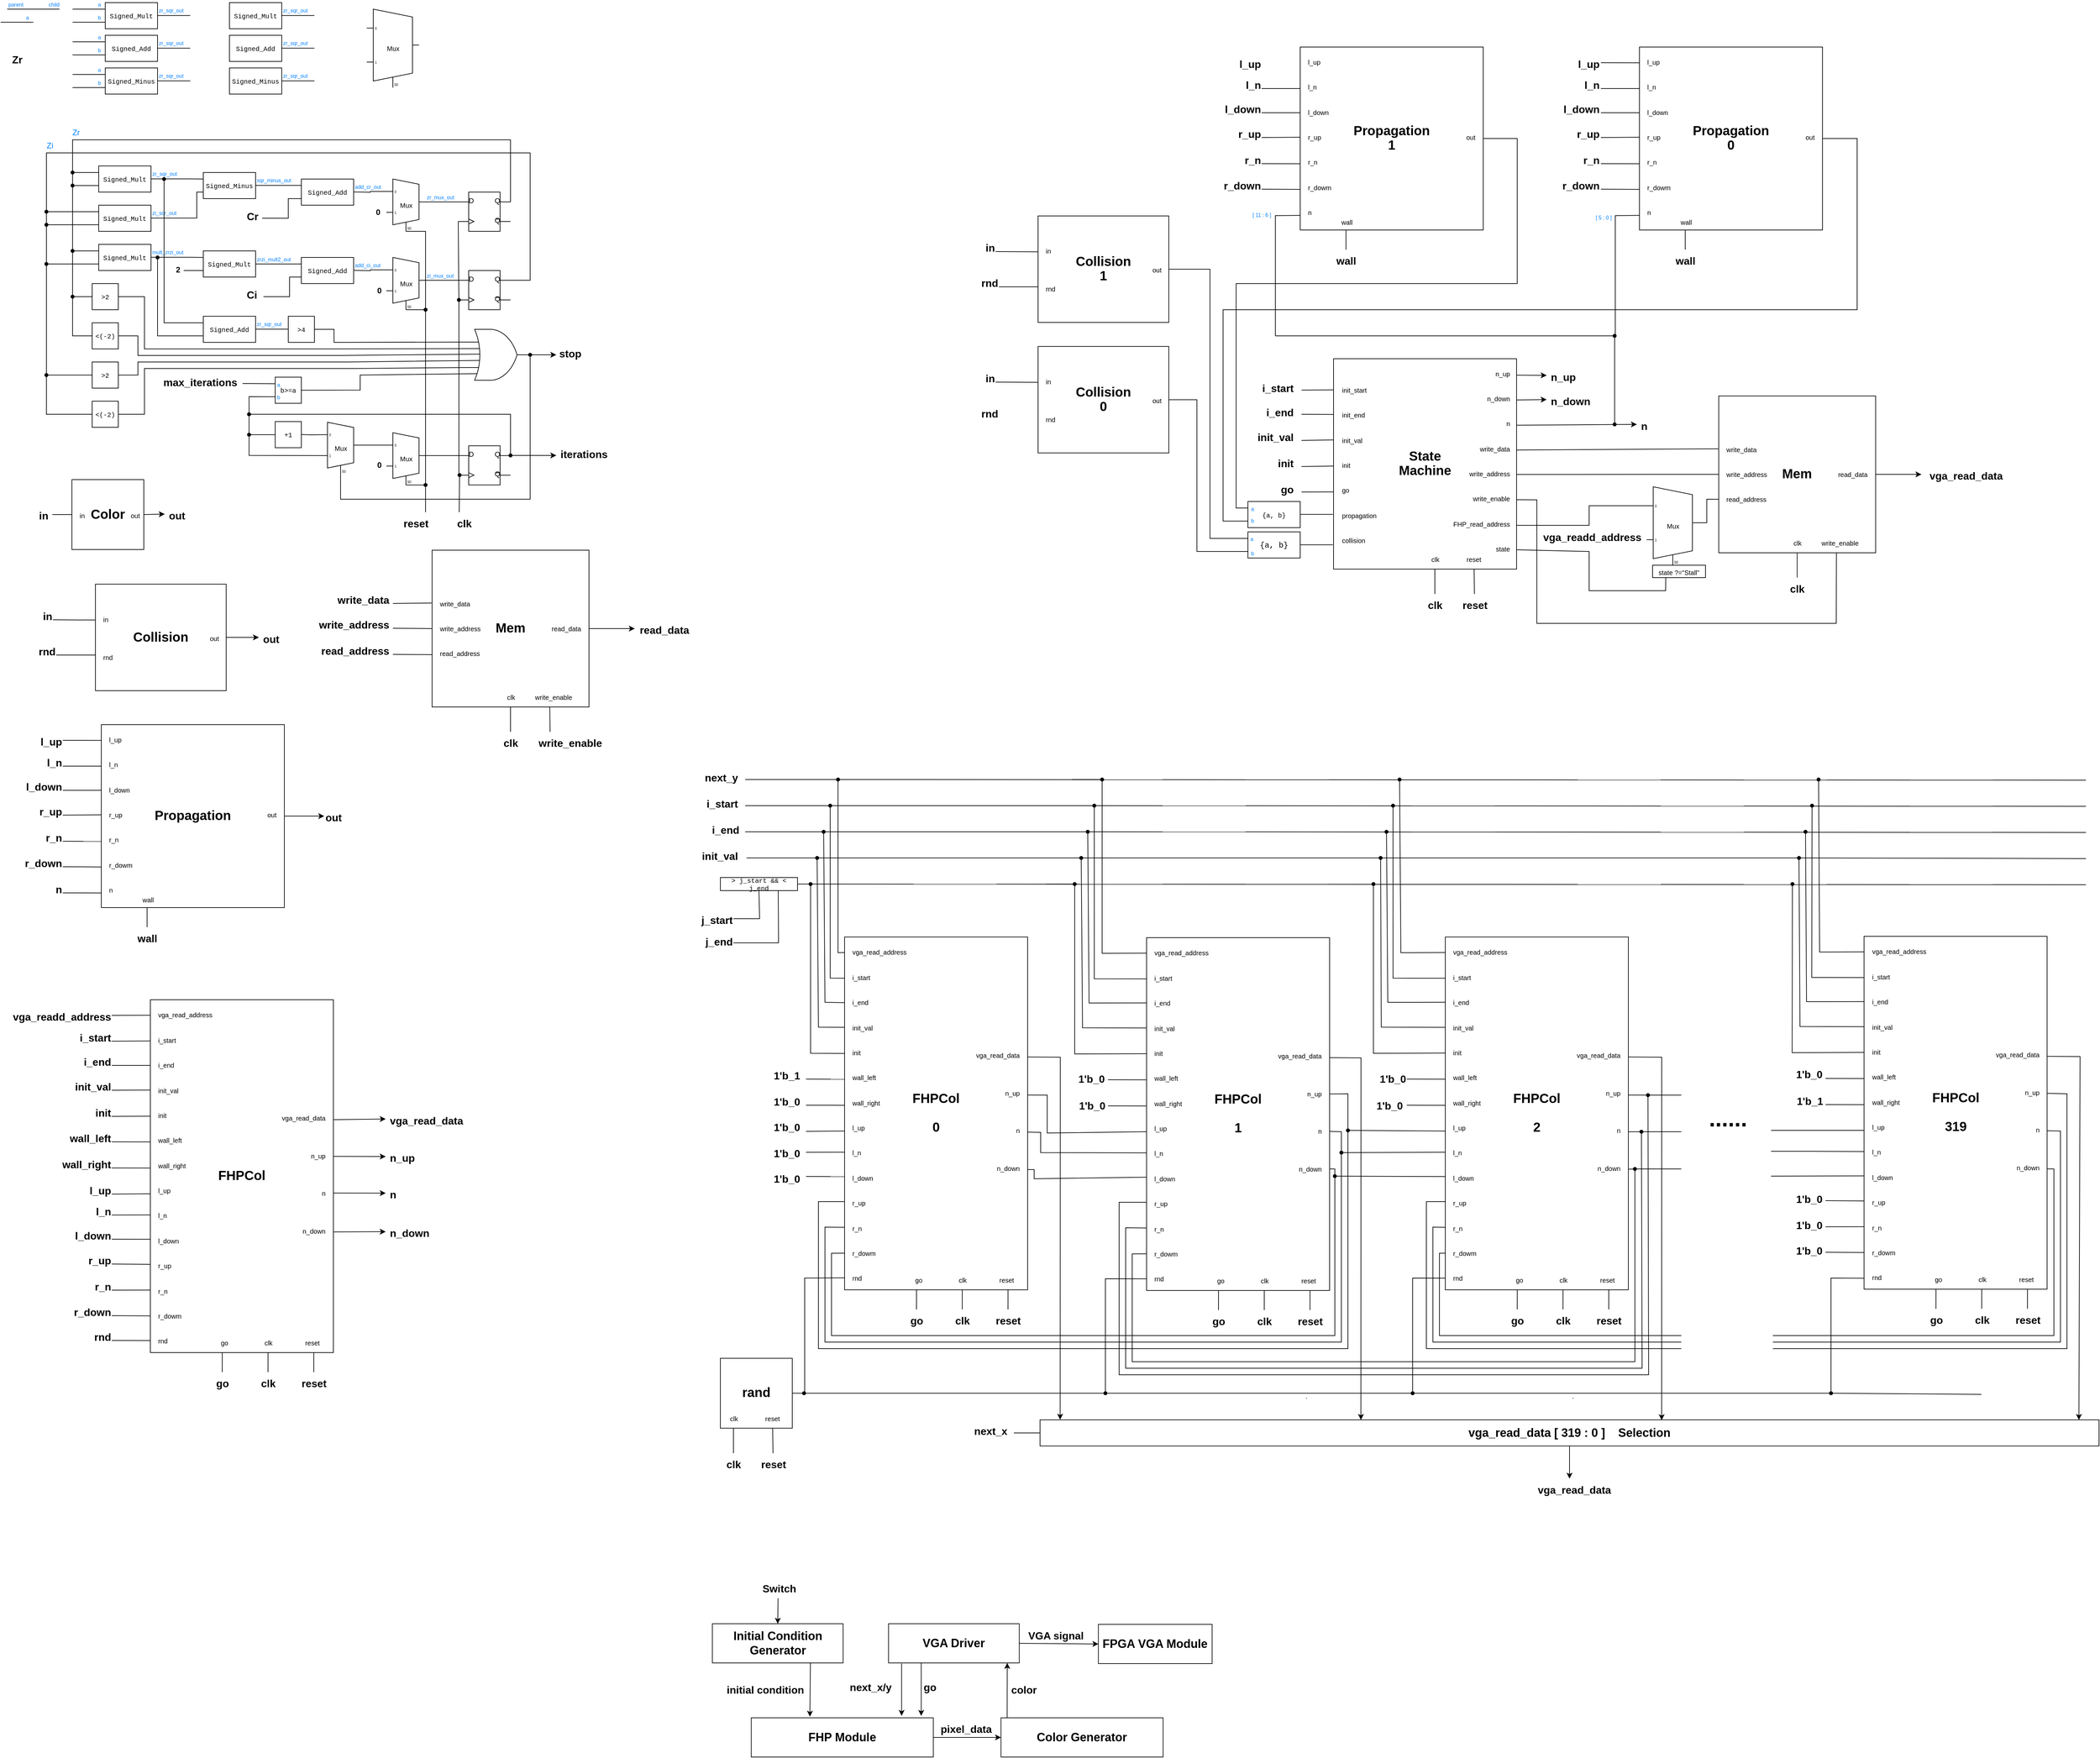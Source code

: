 <mxfile version="21.3.2" type="device">
  <diagram id="O7X7A1WmaaG_1X-n5gmX" name="第 1 页">
    <mxGraphModel dx="2223" dy="1905" grid="0" gridSize="10" guides="1" tooltips="1" connect="1" arrows="1" fold="1" page="1" pageScale="1" pageWidth="3300" pageHeight="2339" background="none" math="0" shadow="0">
      <root>
        <mxCell id="0" />
        <mxCell id="1" parent="0" />
        <mxCell id="HAT1l9xzAB9a3YJ32bw--1" value="&lt;div style=&quot;font-family: Consolas, &amp;quot;Courier New&amp;quot;, monospace; line-height: 1;&quot;&gt;&lt;font style=&quot;font-size: 10px;&quot;&gt;Signed_Mult&lt;/font&gt;&lt;/div&gt;" style="rounded=0;whiteSpace=wrap;html=1;" parent="1" vertex="1">
          <mxGeometry x="170" y="10" width="80" height="40" as="geometry" />
        </mxCell>
        <mxCell id="HAT1l9xzAB9a3YJ32bw--15" value="Mux" style="shadow=0;dashed=0;align=center;html=1;strokeWidth=1;shape=mxgraph.electrical.abstract.mux2;labelBackgroundColor=none;fontSize=10;fontColor=#000000;" parent="1" vertex="1">
          <mxGeometry x="570" y="20" width="80" height="120" as="geometry" />
        </mxCell>
        <mxCell id="HAT1l9xzAB9a3YJ32bw--20" value="" style="verticalLabelPosition=bottom;shadow=0;dashed=0;align=center;html=1;verticalAlign=top;shape=mxgraph.electrical.logic_gates.d_type_flip-flop;labelBackgroundColor=none;fontSize=10;fontColor=#000000;" parent="1" vertex="1">
          <mxGeometry x="710" y="300" width="80" height="60" as="geometry" />
        </mxCell>
        <mxCell id="HAT1l9xzAB9a3YJ32bw--21" value="" style="endArrow=none;html=1;edgeStyle=orthogonalEdgeStyle;rounded=0;fontSize=10;fontColor=#000000;" parent="1" edge="1">
          <mxGeometry relative="1" as="geometry">
            <mxPoint x="120" y="20" as="sourcePoint" />
            <mxPoint x="170" y="20" as="targetPoint" />
          </mxGeometry>
        </mxCell>
        <mxCell id="HAT1l9xzAB9a3YJ32bw--23" value="&lt;font style=&quot;font-size: 8px;&quot; color=&quot;#007fff&quot;&gt;a&amp;nbsp; &amp;nbsp;&lt;/font&gt;" style="edgeLabel;resizable=0;html=1;align=right;verticalAlign=bottom;labelBackgroundColor=none;fontSize=10;fontColor=#000000;" parent="HAT1l9xzAB9a3YJ32bw--21" connectable="0" vertex="1">
          <mxGeometry x="1" relative="1" as="geometry" />
        </mxCell>
        <mxCell id="HAT1l9xzAB9a3YJ32bw--24" value="" style="endArrow=none;html=1;edgeStyle=orthogonalEdgeStyle;rounded=0;fontSize=10;fontColor=#000000;" parent="1" edge="1">
          <mxGeometry relative="1" as="geometry">
            <mxPoint x="120" y="40" as="sourcePoint" />
            <mxPoint x="170" y="40" as="targetPoint" />
          </mxGeometry>
        </mxCell>
        <mxCell id="HAT1l9xzAB9a3YJ32bw--25" value="&lt;font style=&quot;font-size: 8px;&quot; color=&quot;#007fff&quot;&gt;b&amp;nbsp; &amp;nbsp;&lt;/font&gt;" style="edgeLabel;resizable=0;html=1;align=right;verticalAlign=bottom;labelBackgroundColor=none;fontSize=10;fontColor=#000000;" parent="HAT1l9xzAB9a3YJ32bw--24" connectable="0" vertex="1">
          <mxGeometry x="1" relative="1" as="geometry" />
        </mxCell>
        <mxCell id="HAT1l9xzAB9a3YJ32bw--26" value="" style="endArrow=none;html=1;edgeStyle=orthogonalEdgeStyle;rounded=0;fontSize=10;fontColor=#007FFF;" parent="1" edge="1">
          <mxGeometry relative="1" as="geometry">
            <mxPoint x="20" y="20" as="sourcePoint" />
            <mxPoint x="100" y="20" as="targetPoint" />
          </mxGeometry>
        </mxCell>
        <mxCell id="HAT1l9xzAB9a3YJ32bw--27" value="parent" style="edgeLabel;resizable=0;html=1;align=left;verticalAlign=bottom;labelBackgroundColor=none;fontSize=8;fontColor=#007FFF;" parent="HAT1l9xzAB9a3YJ32bw--26" connectable="0" vertex="1">
          <mxGeometry x="-1" relative="1" as="geometry" />
        </mxCell>
        <mxCell id="HAT1l9xzAB9a3YJ32bw--28" value="child" style="edgeLabel;resizable=0;html=1;align=right;verticalAlign=bottom;labelBackgroundColor=none;fontSize=8;fontColor=#007FFF;" parent="HAT1l9xzAB9a3YJ32bw--26" connectable="0" vertex="1">
          <mxGeometry x="1" relative="1" as="geometry" />
        </mxCell>
        <mxCell id="HAT1l9xzAB9a3YJ32bw--29" value="" style="endArrow=none;html=1;edgeStyle=orthogonalEdgeStyle;rounded=0;fontSize=10;fontColor=#007FFF;" parent="1" edge="1">
          <mxGeometry relative="1" as="geometry">
            <mxPoint x="250" y="29.79" as="sourcePoint" />
            <mxPoint x="300" y="29.79" as="targetPoint" />
          </mxGeometry>
        </mxCell>
        <mxCell id="HAT1l9xzAB9a3YJ32bw--30" value="&lt;font style=&quot;font-size: 8px;&quot;&gt;zr_sqr_out&lt;/font&gt;" style="edgeLabel;resizable=0;html=1;align=left;verticalAlign=bottom;labelBackgroundColor=none;fontSize=10;fontColor=#007FFF;" parent="HAT1l9xzAB9a3YJ32bw--29" connectable="0" vertex="1">
          <mxGeometry x="-1" relative="1" as="geometry" />
        </mxCell>
        <mxCell id="HAT1l9xzAB9a3YJ32bw--32" value="" style="endArrow=none;html=1;edgeStyle=orthogonalEdgeStyle;rounded=0;fontSize=10;fontColor=#000000;" parent="1" edge="1">
          <mxGeometry relative="1" as="geometry">
            <mxPoint x="10" y="40" as="sourcePoint" />
            <mxPoint x="60" y="40" as="targetPoint" />
            <Array as="points">
              <mxPoint x="10" y="40" />
              <mxPoint x="10" y="40" />
            </Array>
          </mxGeometry>
        </mxCell>
        <mxCell id="HAT1l9xzAB9a3YJ32bw--33" value="&lt;font style=&quot;font-size: 8px;&quot; color=&quot;#007fff&quot;&gt;a&amp;nbsp; &amp;nbsp;&lt;/font&gt;" style="edgeLabel;resizable=0;html=1;align=right;verticalAlign=bottom;labelBackgroundColor=none;fontSize=10;fontColor=#000000;" parent="HAT1l9xzAB9a3YJ32bw--32" connectable="0" vertex="1">
          <mxGeometry x="1" relative="1" as="geometry" />
        </mxCell>
        <mxCell id="HAT1l9xzAB9a3YJ32bw--34" value="" style="endArrow=none;html=1;edgeStyle=orthogonalEdgeStyle;rounded=0;fontSize=10;fontColor=#007FFF;exitX=1;exitY=0.5;exitDx=0;exitDy=0;entryX=0;entryY=0.25;entryDx=0;entryDy=0;" parent="1" source="HAT1l9xzAB9a3YJ32bw--134" target="HAT1l9xzAB9a3YJ32bw--142" edge="1">
          <mxGeometry relative="1" as="geometry">
            <mxPoint x="410" y="414.67" as="sourcePoint" />
            <mxPoint x="470" y="410" as="targetPoint" />
            <Array as="points">
              <mxPoint x="470" y="410" />
              <mxPoint x="470" y="410" />
            </Array>
          </mxGeometry>
        </mxCell>
        <mxCell id="HAT1l9xzAB9a3YJ32bw--35" value="&lt;font style=&quot;font-size: 8px;&quot;&gt;zrzi_mult2_out&lt;/font&gt;" style="edgeLabel;resizable=0;html=1;align=left;verticalAlign=bottom;labelBackgroundColor=none;fontSize=10;fontColor=#007FFF;" parent="HAT1l9xzAB9a3YJ32bw--34" connectable="0" vertex="1">
          <mxGeometry x="-1" relative="1" as="geometry" />
        </mxCell>
        <mxCell id="HAT1l9xzAB9a3YJ32bw--41" value="&lt;div style=&quot;font-family: Consolas, &amp;quot;Courier New&amp;quot;, monospace; line-height: 1;&quot;&gt;&lt;font style=&quot;font-size: 10px;&quot;&gt;Signed_Add&lt;/font&gt;&lt;/div&gt;" style="rounded=0;whiteSpace=wrap;html=1;" parent="1" vertex="1">
          <mxGeometry x="170" y="60" width="80" height="40" as="geometry" />
        </mxCell>
        <mxCell id="HAT1l9xzAB9a3YJ32bw--42" value="" style="endArrow=none;html=1;edgeStyle=orthogonalEdgeStyle;rounded=0;fontSize=10;fontColor=#000000;" parent="1" edge="1">
          <mxGeometry relative="1" as="geometry">
            <mxPoint x="120" y="70" as="sourcePoint" />
            <mxPoint x="170" y="70" as="targetPoint" />
          </mxGeometry>
        </mxCell>
        <mxCell id="HAT1l9xzAB9a3YJ32bw--43" value="&lt;font style=&quot;font-size: 8px;&quot; color=&quot;#007fff&quot;&gt;a&amp;nbsp; &amp;nbsp;&lt;/font&gt;" style="edgeLabel;resizable=0;html=1;align=right;verticalAlign=bottom;labelBackgroundColor=none;fontSize=10;fontColor=#000000;" parent="HAT1l9xzAB9a3YJ32bw--42" connectable="0" vertex="1">
          <mxGeometry x="1" relative="1" as="geometry" />
        </mxCell>
        <mxCell id="HAT1l9xzAB9a3YJ32bw--44" value="" style="endArrow=none;html=1;edgeStyle=orthogonalEdgeStyle;rounded=0;fontSize=10;fontColor=#000000;" parent="1" edge="1">
          <mxGeometry relative="1" as="geometry">
            <mxPoint x="120" y="90" as="sourcePoint" />
            <mxPoint x="170" y="90" as="targetPoint" />
          </mxGeometry>
        </mxCell>
        <mxCell id="HAT1l9xzAB9a3YJ32bw--45" value="&lt;font style=&quot;font-size: 8px;&quot; color=&quot;#007fff&quot;&gt;b&amp;nbsp; &amp;nbsp;&lt;/font&gt;" style="edgeLabel;resizable=0;html=1;align=right;verticalAlign=bottom;labelBackgroundColor=none;fontSize=10;fontColor=#000000;" parent="HAT1l9xzAB9a3YJ32bw--44" connectable="0" vertex="1">
          <mxGeometry x="1" relative="1" as="geometry" />
        </mxCell>
        <mxCell id="HAT1l9xzAB9a3YJ32bw--46" value="" style="endArrow=none;html=1;edgeStyle=orthogonalEdgeStyle;rounded=0;fontSize=10;fontColor=#007FFF;" parent="1" edge="1">
          <mxGeometry relative="1" as="geometry">
            <mxPoint x="250" y="79.79" as="sourcePoint" />
            <mxPoint x="300" y="79.79" as="targetPoint" />
          </mxGeometry>
        </mxCell>
        <mxCell id="HAT1l9xzAB9a3YJ32bw--47" value="&lt;font style=&quot;font-size: 8px;&quot;&gt;zr_sqr_out&lt;/font&gt;" style="edgeLabel;resizable=0;html=1;align=left;verticalAlign=bottom;labelBackgroundColor=none;fontSize=10;fontColor=#007FFF;" parent="HAT1l9xzAB9a3YJ32bw--46" connectable="0" vertex="1">
          <mxGeometry x="-1" relative="1" as="geometry" />
        </mxCell>
        <mxCell id="HAT1l9xzAB9a3YJ32bw--48" value="&lt;div style=&quot;font-family: Consolas, &amp;quot;Courier New&amp;quot;, monospace; line-height: 1;&quot;&gt;&lt;font style=&quot;font-size: 10px;&quot;&gt;Signed_Minus&lt;/font&gt;&lt;/div&gt;" style="rounded=0;whiteSpace=wrap;html=1;" parent="1" vertex="1">
          <mxGeometry x="170" y="110" width="80" height="40" as="geometry" />
        </mxCell>
        <mxCell id="HAT1l9xzAB9a3YJ32bw--49" value="" style="endArrow=none;html=1;edgeStyle=orthogonalEdgeStyle;rounded=0;fontSize=10;fontColor=#000000;" parent="1" edge="1">
          <mxGeometry relative="1" as="geometry">
            <mxPoint x="120" y="120" as="sourcePoint" />
            <mxPoint x="170" y="120" as="targetPoint" />
          </mxGeometry>
        </mxCell>
        <mxCell id="HAT1l9xzAB9a3YJ32bw--50" value="&lt;font style=&quot;font-size: 8px;&quot; color=&quot;#007fff&quot;&gt;a&amp;nbsp; &amp;nbsp;&lt;/font&gt;" style="edgeLabel;resizable=0;html=1;align=right;verticalAlign=bottom;labelBackgroundColor=none;fontSize=10;fontColor=#000000;" parent="HAT1l9xzAB9a3YJ32bw--49" connectable="0" vertex="1">
          <mxGeometry x="1" relative="1" as="geometry" />
        </mxCell>
        <mxCell id="HAT1l9xzAB9a3YJ32bw--51" value="" style="endArrow=none;html=1;edgeStyle=orthogonalEdgeStyle;rounded=0;fontSize=10;fontColor=#000000;" parent="1" edge="1">
          <mxGeometry relative="1" as="geometry">
            <mxPoint x="120" y="140" as="sourcePoint" />
            <mxPoint x="170" y="140" as="targetPoint" />
          </mxGeometry>
        </mxCell>
        <mxCell id="HAT1l9xzAB9a3YJ32bw--52" value="&lt;font style=&quot;font-size: 8px;&quot; color=&quot;#007fff&quot;&gt;b&amp;nbsp; &amp;nbsp;&lt;/font&gt;" style="edgeLabel;resizable=0;html=1;align=right;verticalAlign=bottom;labelBackgroundColor=none;fontSize=10;fontColor=#000000;" parent="HAT1l9xzAB9a3YJ32bw--51" connectable="0" vertex="1">
          <mxGeometry x="1" relative="1" as="geometry" />
        </mxCell>
        <mxCell id="HAT1l9xzAB9a3YJ32bw--53" value="" style="endArrow=none;html=1;edgeStyle=orthogonalEdgeStyle;rounded=0;fontSize=10;fontColor=#007FFF;" parent="1" edge="1">
          <mxGeometry relative="1" as="geometry">
            <mxPoint x="250" y="129.79" as="sourcePoint" />
            <mxPoint x="300" y="129.79" as="targetPoint" />
          </mxGeometry>
        </mxCell>
        <mxCell id="HAT1l9xzAB9a3YJ32bw--54" value="&lt;font style=&quot;font-size: 8px;&quot;&gt;zr_sqr_out&lt;/font&gt;" style="edgeLabel;resizable=0;html=1;align=left;verticalAlign=bottom;labelBackgroundColor=none;fontSize=10;fontColor=#007FFF;" parent="HAT1l9xzAB9a3YJ32bw--53" connectable="0" vertex="1">
          <mxGeometry x="-1" relative="1" as="geometry" />
        </mxCell>
        <mxCell id="HAT1l9xzAB9a3YJ32bw--55" value="&lt;font color=&quot;#000000&quot; style=&quot;font-size: 16px;&quot;&gt;Zr&lt;/font&gt;" style="text;strokeColor=none;fillColor=none;html=1;fontSize=24;fontStyle=1;verticalAlign=middle;align=center;labelBackgroundColor=none;fontColor=#007FFF;" parent="1" vertex="1">
          <mxGeometry x="20" y="80" width="30" height="30" as="geometry" />
        </mxCell>
        <mxCell id="HAT1l9xzAB9a3YJ32bw--57" value="" style="endArrow=none;html=1;rounded=0;fontSize=16;fontColor=#000000;entryX=1;entryY=0.25;entryDx=0;entryDy=0;entryPerimeter=0;exitDx=0;exitDy=0;startArrow=none;" parent="1" source="HAT1l9xzAB9a3YJ32bw--207" target="HAT1l9xzAB9a3YJ32bw--20" edge="1">
          <mxGeometry width="50" height="50" relative="1" as="geometry">
            <mxPoint x="120" y="520" as="sourcePoint" />
            <mxPoint x="800" y="320" as="targetPoint" />
            <Array as="points">
              <mxPoint x="120" y="220" />
              <mxPoint x="790" y="220" />
            </Array>
          </mxGeometry>
        </mxCell>
        <mxCell id="HAT1l9xzAB9a3YJ32bw--58" value="&lt;font style=&quot;font-weight: normal; font-size: 12px;&quot;&gt;Zr&lt;/font&gt;" style="text;strokeColor=none;fillColor=none;html=1;fontSize=24;fontStyle=1;verticalAlign=middle;align=center;labelBackgroundColor=none;fontColor=#007FFF;" parent="1" vertex="1">
          <mxGeometry x="110" y="190" width="30" height="30" as="geometry" />
        </mxCell>
        <mxCell id="HAT1l9xzAB9a3YJ32bw--59" value="" style="endArrow=none;html=1;rounded=0;fontSize=16;fontColor=#000000;entryX=1;entryY=0.25;entryDx=0;entryDy=0;entryPerimeter=0;exitDx=0;exitDy=0;startArrow=none;" parent="1" source="HAT1l9xzAB9a3YJ32bw--203" target="HAT1l9xzAB9a3YJ32bw--138" edge="1">
          <mxGeometry width="50" height="50" relative="1" as="geometry">
            <mxPoint x="80" y="660" as="sourcePoint" />
            <mxPoint x="830" y="460" as="targetPoint" />
            <Array as="points">
              <mxPoint x="80" y="240" />
              <mxPoint x="820" y="240" />
              <mxPoint x="820" y="435" />
            </Array>
          </mxGeometry>
        </mxCell>
        <mxCell id="HAT1l9xzAB9a3YJ32bw--60" value="&lt;font style=&quot;&quot;&gt;&lt;span style=&quot;font-weight: normal;&quot;&gt;&lt;font style=&quot;font-size: 12px;&quot;&gt;Zi&lt;/font&gt;&lt;/span&gt;&lt;br&gt;&lt;/font&gt;" style="text;strokeColor=none;fillColor=none;html=1;fontSize=24;fontStyle=1;verticalAlign=middle;align=center;labelBackgroundColor=none;fontColor=#007FFF;" parent="1" vertex="1">
          <mxGeometry x="70" y="210" width="30" height="30" as="geometry" />
        </mxCell>
        <mxCell id="HAT1l9xzAB9a3YJ32bw--62" value="&lt;font color=&quot;#000000&quot; style=&quot;font-size: 16px;&quot;&gt;Cr&lt;/font&gt;" style="text;strokeColor=none;fillColor=none;html=1;fontSize=24;fontStyle=1;verticalAlign=middle;align=center;labelBackgroundColor=none;fontColor=#007FFF;" parent="1" vertex="1">
          <mxGeometry x="380" y="320" width="30" height="30" as="geometry" />
        </mxCell>
        <mxCell id="HAT1l9xzAB9a3YJ32bw--65" value="&lt;div style=&quot;font-family: Consolas, &amp;quot;Courier New&amp;quot;, monospace; line-height: 1;&quot;&gt;&lt;font style=&quot;font-size: 10px;&quot;&gt;Signed_Mult&lt;/font&gt;&lt;/div&gt;" style="rounded=0;whiteSpace=wrap;html=1;" parent="1" vertex="1">
          <mxGeometry x="160" y="260" width="80" height="40" as="geometry" />
        </mxCell>
        <mxCell id="HAT1l9xzAB9a3YJ32bw--66" value="" style="endArrow=none;html=1;edgeStyle=orthogonalEdgeStyle;rounded=0;fontSize=10;fontColor=#000000;" parent="1" edge="1">
          <mxGeometry relative="1" as="geometry">
            <mxPoint x="120" y="270" as="sourcePoint" />
            <mxPoint x="160" y="270" as="targetPoint" />
          </mxGeometry>
        </mxCell>
        <mxCell id="HAT1l9xzAB9a3YJ32bw--68" value="" style="endArrow=none;html=1;edgeStyle=orthogonalEdgeStyle;rounded=0;fontSize=10;fontColor=#000000;" parent="1" edge="1">
          <mxGeometry relative="1" as="geometry">
            <mxPoint x="120" y="290" as="sourcePoint" />
            <mxPoint x="160" y="290" as="targetPoint" />
            <Array as="points">
              <mxPoint x="140" y="290" />
              <mxPoint x="140" y="290" />
            </Array>
          </mxGeometry>
        </mxCell>
        <mxCell id="HAT1l9xzAB9a3YJ32bw--70" value="" style="endArrow=none;html=1;edgeStyle=orthogonalEdgeStyle;rounded=0;fontSize=10;fontColor=#007FFF;" parent="1" edge="1">
          <mxGeometry relative="1" as="geometry">
            <mxPoint x="240" y="279.79" as="sourcePoint" />
            <mxPoint x="320" y="280" as="targetPoint" />
            <Array as="points">
              <mxPoint x="300" y="280" />
              <mxPoint x="300" y="280" />
            </Array>
          </mxGeometry>
        </mxCell>
        <mxCell id="HAT1l9xzAB9a3YJ32bw--71" value="&lt;font style=&quot;font-size: 8px;&quot;&gt;zr_sqr_out&lt;/font&gt;" style="edgeLabel;resizable=0;html=1;align=left;verticalAlign=bottom;labelBackgroundColor=none;fontSize=10;fontColor=#007FFF;" parent="HAT1l9xzAB9a3YJ32bw--70" connectable="0" vertex="1">
          <mxGeometry x="-1" relative="1" as="geometry" />
        </mxCell>
        <mxCell id="HAT1l9xzAB9a3YJ32bw--72" value="" style="endArrow=none;html=1;rounded=0;fontSize=16;fontColor=#000000;startArrow=none;" parent="1" edge="1">
          <mxGeometry width="50" height="50" relative="1" as="geometry">
            <mxPoint x="120" y="180" as="sourcePoint" />
            <mxPoint x="120" y="180" as="targetPoint" />
          </mxGeometry>
        </mxCell>
        <mxCell id="HAT1l9xzAB9a3YJ32bw--82" value="" style="shape=waypoint;sketch=0;fillStyle=solid;size=6;pointerEvents=1;points=[];fillColor=none;resizable=0;rotatable=0;perimeter=centerPerimeter;snapToPoint=1;labelBackgroundColor=none;fontSize=16;fontColor=#000000;" parent="1" vertex="1">
          <mxGeometry x="100" y="250" width="40" height="40" as="geometry" />
        </mxCell>
        <mxCell id="HAT1l9xzAB9a3YJ32bw--83" value="&lt;div style=&quot;font-family: Consolas, &amp;quot;Courier New&amp;quot;, monospace; line-height: 1;&quot;&gt;&lt;font style=&quot;font-size: 10px;&quot;&gt;Signed_Mult&lt;/font&gt;&lt;/div&gt;" style="rounded=0;whiteSpace=wrap;html=1;" parent="1" vertex="1">
          <mxGeometry x="160" y="320" width="80" height="40" as="geometry" />
        </mxCell>
        <mxCell id="HAT1l9xzAB9a3YJ32bw--84" value="" style="endArrow=none;html=1;edgeStyle=orthogonalEdgeStyle;rounded=0;fontSize=10;fontColor=#000000;exitX=0.505;exitY=1.042;exitDx=0;exitDy=0;exitPerimeter=0;" parent="1" source="HAT1l9xzAB9a3YJ32bw--93" edge="1">
          <mxGeometry relative="1" as="geometry">
            <mxPoint x="120" y="330" as="sourcePoint" />
            <mxPoint x="160" y="330" as="targetPoint" />
          </mxGeometry>
        </mxCell>
        <mxCell id="HAT1l9xzAB9a3YJ32bw--86" value="" style="endArrow=none;html=1;edgeStyle=orthogonalEdgeStyle;rounded=0;fontSize=10;fontColor=#000000;" parent="1" edge="1">
          <mxGeometry relative="1" as="geometry">
            <mxPoint x="80" y="350" as="sourcePoint" />
            <mxPoint x="160" y="350" as="targetPoint" />
          </mxGeometry>
        </mxCell>
        <mxCell id="HAT1l9xzAB9a3YJ32bw--88" value="" style="endArrow=none;html=1;edgeStyle=orthogonalEdgeStyle;rounded=0;fontSize=10;fontColor=#007FFF;entryX=0;entryY=0.75;entryDx=0;entryDy=0;" parent="1" target="HAT1l9xzAB9a3YJ32bw--110" edge="1">
          <mxGeometry relative="1" as="geometry">
            <mxPoint x="240" y="339.79" as="sourcePoint" />
            <mxPoint x="320" y="340" as="targetPoint" />
            <Array as="points">
              <mxPoint x="310" y="340" />
              <mxPoint x="310" y="300" />
            </Array>
          </mxGeometry>
        </mxCell>
        <mxCell id="HAT1l9xzAB9a3YJ32bw--89" value="&lt;font style=&quot;font-size: 8px;&quot;&gt;zi_sqr_out&lt;/font&gt;" style="edgeLabel;resizable=0;html=1;align=left;verticalAlign=bottom;labelBackgroundColor=none;fontSize=10;fontColor=#007FFF;" parent="HAT1l9xzAB9a3YJ32bw--88" connectable="0" vertex="1">
          <mxGeometry x="-1" relative="1" as="geometry" />
        </mxCell>
        <mxCell id="HAT1l9xzAB9a3YJ32bw--90" value="" style="endArrow=none;html=1;rounded=0;fontSize=16;fontColor=#000000;startArrow=none;" parent="1" edge="1">
          <mxGeometry width="50" height="50" relative="1" as="geometry">
            <mxPoint x="80" y="220" as="sourcePoint" />
            <mxPoint x="80" y="220" as="targetPoint" />
          </mxGeometry>
        </mxCell>
        <mxCell id="HAT1l9xzAB9a3YJ32bw--93" value="" style="shape=waypoint;sketch=0;fillStyle=solid;size=6;pointerEvents=1;points=[];fillColor=none;resizable=0;rotatable=0;perimeter=centerPerimeter;snapToPoint=1;labelBackgroundColor=none;fontSize=16;fontColor=#000000;" parent="1" vertex="1">
          <mxGeometry x="60" y="310" width="40" height="40" as="geometry" />
        </mxCell>
        <mxCell id="HAT1l9xzAB9a3YJ32bw--95" value="&lt;div style=&quot;font-family: Consolas, &amp;quot;Courier New&amp;quot;, monospace; line-height: 1;&quot;&gt;&lt;font style=&quot;font-size: 10px;&quot;&gt;Signed_Mult&lt;/font&gt;&lt;/div&gt;" style="rounded=0;whiteSpace=wrap;html=1;" parent="1" vertex="1">
          <mxGeometry x="360" y="10" width="80" height="40" as="geometry" />
        </mxCell>
        <mxCell id="HAT1l9xzAB9a3YJ32bw--98" value="" style="endArrow=none;html=1;edgeStyle=orthogonalEdgeStyle;rounded=0;fontSize=10;fontColor=#007FFF;" parent="1" edge="1">
          <mxGeometry relative="1" as="geometry">
            <mxPoint x="440" y="29.79" as="sourcePoint" />
            <mxPoint x="490" y="29.79" as="targetPoint" />
          </mxGeometry>
        </mxCell>
        <mxCell id="HAT1l9xzAB9a3YJ32bw--99" value="&lt;font style=&quot;font-size: 8px;&quot;&gt;zr_sqr_out&lt;/font&gt;" style="edgeLabel;resizable=0;html=1;align=left;verticalAlign=bottom;labelBackgroundColor=none;fontSize=10;fontColor=#007FFF;" parent="HAT1l9xzAB9a3YJ32bw--98" connectable="0" vertex="1">
          <mxGeometry x="-1" relative="1" as="geometry" />
        </mxCell>
        <mxCell id="HAT1l9xzAB9a3YJ32bw--100" value="&lt;div style=&quot;font-family: Consolas, &amp;quot;Courier New&amp;quot;, monospace; line-height: 1;&quot;&gt;&lt;font style=&quot;font-size: 10px;&quot;&gt;Signed_Add&lt;/font&gt;&lt;/div&gt;" style="rounded=0;whiteSpace=wrap;html=1;" parent="1" vertex="1">
          <mxGeometry x="360" y="60" width="80" height="40" as="geometry" />
        </mxCell>
        <mxCell id="HAT1l9xzAB9a3YJ32bw--103" value="" style="endArrow=none;html=1;edgeStyle=orthogonalEdgeStyle;rounded=0;fontSize=10;fontColor=#007FFF;" parent="1" edge="1">
          <mxGeometry relative="1" as="geometry">
            <mxPoint x="440" y="79.79" as="sourcePoint" />
            <mxPoint x="490" y="79.79" as="targetPoint" />
          </mxGeometry>
        </mxCell>
        <mxCell id="HAT1l9xzAB9a3YJ32bw--104" value="&lt;font style=&quot;font-size: 8px;&quot;&gt;zr_sqr_out&lt;/font&gt;" style="edgeLabel;resizable=0;html=1;align=left;verticalAlign=bottom;labelBackgroundColor=none;fontSize=10;fontColor=#007FFF;" parent="HAT1l9xzAB9a3YJ32bw--103" connectable="0" vertex="1">
          <mxGeometry x="-1" relative="1" as="geometry" />
        </mxCell>
        <mxCell id="HAT1l9xzAB9a3YJ32bw--105" value="&lt;div style=&quot;font-family: Consolas, &amp;quot;Courier New&amp;quot;, monospace; line-height: 1;&quot;&gt;&lt;font style=&quot;font-size: 10px;&quot;&gt;Signed_Minus&lt;/font&gt;&lt;/div&gt;" style="rounded=0;whiteSpace=wrap;html=1;" parent="1" vertex="1">
          <mxGeometry x="360" y="110" width="80" height="40" as="geometry" />
        </mxCell>
        <mxCell id="HAT1l9xzAB9a3YJ32bw--108" value="" style="endArrow=none;html=1;edgeStyle=orthogonalEdgeStyle;rounded=0;fontSize=10;fontColor=#007FFF;" parent="1" edge="1">
          <mxGeometry relative="1" as="geometry">
            <mxPoint x="440" y="129.79" as="sourcePoint" />
            <mxPoint x="490" y="129.79" as="targetPoint" />
          </mxGeometry>
        </mxCell>
        <mxCell id="HAT1l9xzAB9a3YJ32bw--109" value="&lt;font style=&quot;font-size: 8px;&quot;&gt;zr_sqr_out&lt;/font&gt;" style="edgeLabel;resizable=0;html=1;align=left;verticalAlign=bottom;labelBackgroundColor=none;fontSize=10;fontColor=#007FFF;" parent="HAT1l9xzAB9a3YJ32bw--108" connectable="0" vertex="1">
          <mxGeometry x="-1" relative="1" as="geometry" />
        </mxCell>
        <mxCell id="HAT1l9xzAB9a3YJ32bw--110" value="&lt;div style=&quot;font-family: Consolas, &amp;quot;Courier New&amp;quot;, monospace; line-height: 1;&quot;&gt;&lt;font style=&quot;font-size: 10px;&quot;&gt;Signed_Minus&lt;/font&gt;&lt;/div&gt;" style="rounded=0;whiteSpace=wrap;html=1;" parent="1" vertex="1">
          <mxGeometry x="320" y="270" width="80" height="40" as="geometry" />
        </mxCell>
        <mxCell id="HAT1l9xzAB9a3YJ32bw--111" value="" style="endArrow=none;html=1;edgeStyle=orthogonalEdgeStyle;rounded=0;fontSize=10;fontColor=#007FFF;" parent="1" edge="1">
          <mxGeometry relative="1" as="geometry">
            <mxPoint x="400" y="289.79" as="sourcePoint" />
            <mxPoint x="480" y="290" as="targetPoint" />
            <Array as="points">
              <mxPoint x="490" y="290" />
              <mxPoint x="490" y="290" />
            </Array>
          </mxGeometry>
        </mxCell>
        <mxCell id="HAT1l9xzAB9a3YJ32bw--112" value="&lt;font style=&quot;font-size: 8px;&quot;&gt;sqr_minus_out&lt;/font&gt;" style="edgeLabel;resizable=0;html=1;align=left;verticalAlign=bottom;labelBackgroundColor=none;fontSize=10;fontColor=#007FFF;" parent="HAT1l9xzAB9a3YJ32bw--111" connectable="0" vertex="1">
          <mxGeometry x="-1" relative="1" as="geometry" />
        </mxCell>
        <mxCell id="HAT1l9xzAB9a3YJ32bw--113" value="&lt;div style=&quot;font-family: Consolas, &amp;quot;Courier New&amp;quot;, monospace; line-height: 1;&quot;&gt;&lt;font style=&quot;font-size: 10px;&quot;&gt;Signed_Add&lt;/font&gt;&lt;/div&gt;" style="rounded=0;whiteSpace=wrap;html=1;" parent="1" vertex="1">
          <mxGeometry x="470" y="280" width="80" height="40" as="geometry" />
        </mxCell>
        <mxCell id="HAT1l9xzAB9a3YJ32bw--114" value="" style="endArrow=none;html=1;edgeStyle=orthogonalEdgeStyle;rounded=0;fontSize=10;fontColor=#007FFF;entryX=0;entryY=0.2;entryDx=0;entryDy=3;entryPerimeter=0;" parent="1" target="HAT1l9xzAB9a3YJ32bw--120" edge="1">
          <mxGeometry relative="1" as="geometry">
            <mxPoint x="550" y="299.79" as="sourcePoint" />
            <mxPoint x="600" y="299.79" as="targetPoint" />
          </mxGeometry>
        </mxCell>
        <mxCell id="HAT1l9xzAB9a3YJ32bw--115" value="&lt;font style=&quot;font-size: 8px;&quot;&gt;add_cr_out&lt;/font&gt;" style="edgeLabel;resizable=0;html=1;align=left;verticalAlign=bottom;labelBackgroundColor=none;fontSize=10;fontColor=#007FFF;" parent="HAT1l9xzAB9a3YJ32bw--114" connectable="0" vertex="1">
          <mxGeometry x="-1" relative="1" as="geometry" />
        </mxCell>
        <mxCell id="HAT1l9xzAB9a3YJ32bw--117" value="" style="endArrow=none;html=1;rounded=0;fontSize=16;fontColor=#000000;startArrow=none;entryX=0;entryY=0.75;entryDx=0;entryDy=0;" parent="1" target="HAT1l9xzAB9a3YJ32bw--113" edge="1">
          <mxGeometry width="50" height="50" relative="1" as="geometry">
            <mxPoint x="410" y="340" as="sourcePoint" />
            <mxPoint x="470" y="310" as="targetPoint" />
            <Array as="points">
              <mxPoint x="450" y="340" />
              <mxPoint x="450" y="310" />
            </Array>
          </mxGeometry>
        </mxCell>
        <mxCell id="HAT1l9xzAB9a3YJ32bw--119" value="" style="endArrow=none;html=1;rounded=0;fontSize=16;fontColor=#000000;entryDx=0;entryDy=0;" parent="1" edge="1">
          <mxGeometry width="50" height="50" relative="1" as="geometry">
            <mxPoint x="450" y="200" as="sourcePoint" />
            <mxPoint x="450" y="200" as="targetPoint" />
            <Array as="points" />
          </mxGeometry>
        </mxCell>
        <mxCell id="HAT1l9xzAB9a3YJ32bw--120" value="Mux" style="shadow=0;dashed=0;align=center;html=1;strokeWidth=1;shape=mxgraph.electrical.abstract.mux2;labelBackgroundColor=none;fontSize=10;fontColor=#000000;" parent="1" vertex="1">
          <mxGeometry x="600" y="280" width="60" height="80" as="geometry" />
        </mxCell>
        <mxCell id="HAT1l9xzAB9a3YJ32bw--121" value="" style="endArrow=none;html=1;edgeStyle=orthogonalEdgeStyle;rounded=0;fontSize=10;fontColor=#007FFF;exitX=1;exitY=0.5;exitDx=0;exitDy=-5;exitPerimeter=0;entryX=0;entryY=0.25;entryDx=0;entryDy=0;entryPerimeter=0;" parent="1" source="HAT1l9xzAB9a3YJ32bw--120" target="HAT1l9xzAB9a3YJ32bw--20" edge="1">
          <mxGeometry relative="1" as="geometry">
            <mxPoint x="660" y="310" as="sourcePoint" />
            <mxPoint x="710" y="310" as="targetPoint" />
          </mxGeometry>
        </mxCell>
        <mxCell id="HAT1l9xzAB9a3YJ32bw--122" value="&lt;span style=&quot;font-size: 8px;&quot;&gt;zr_mux_out&lt;/span&gt;" style="edgeLabel;resizable=0;html=1;align=left;verticalAlign=bottom;labelBackgroundColor=none;fontSize=10;fontColor=#007FFF;" parent="HAT1l9xzAB9a3YJ32bw--121" connectable="0" vertex="1">
          <mxGeometry x="-1" relative="1" as="geometry" />
        </mxCell>
        <mxCell id="HAT1l9xzAB9a3YJ32bw--123" value="&lt;div style=&quot;font-family: Consolas, &amp;quot;Courier New&amp;quot;, monospace; line-height: 1;&quot;&gt;&lt;font style=&quot;font-size: 10px;&quot;&gt;Signed_Mult&lt;/font&gt;&lt;/div&gt;" style="rounded=0;whiteSpace=wrap;html=1;" parent="1" vertex="1">
          <mxGeometry x="160" y="380" width="80" height="40" as="geometry" />
        </mxCell>
        <mxCell id="HAT1l9xzAB9a3YJ32bw--124" value="" style="endArrow=none;html=1;edgeStyle=orthogonalEdgeStyle;rounded=0;fontSize=10;fontColor=#007FFF;" parent="1" edge="1">
          <mxGeometry relative="1" as="geometry">
            <mxPoint x="240" y="399.79" as="sourcePoint" />
            <mxPoint x="320" y="400" as="targetPoint" />
            <Array as="points">
              <mxPoint x="300" y="400" />
              <mxPoint x="300" y="400" />
            </Array>
          </mxGeometry>
        </mxCell>
        <mxCell id="HAT1l9xzAB9a3YJ32bw--125" value="&lt;font style=&quot;font-size: 8px;&quot;&gt;mult_zrzi_out&lt;/font&gt;" style="edgeLabel;resizable=0;html=1;align=left;verticalAlign=bottom;labelBackgroundColor=none;fontSize=10;fontColor=#007FFF;" parent="HAT1l9xzAB9a3YJ32bw--124" connectable="0" vertex="1">
          <mxGeometry x="-1" relative="1" as="geometry" />
        </mxCell>
        <mxCell id="HAT1l9xzAB9a3YJ32bw--126" value="" style="endArrow=none;html=1;edgeStyle=orthogonalEdgeStyle;rounded=0;fontSize=10;fontColor=#000000;" parent="1" edge="1">
          <mxGeometry relative="1" as="geometry">
            <mxPoint x="80" y="410" as="sourcePoint" />
            <mxPoint x="160" y="410" as="targetPoint" />
          </mxGeometry>
        </mxCell>
        <mxCell id="HAT1l9xzAB9a3YJ32bw--128" value="" style="endArrow=none;html=1;rounded=0;fontSize=16;fontColor=#000000;exitX=0;exitY=0.25;exitDx=0;exitDy=0;" parent="1" source="HAT1l9xzAB9a3YJ32bw--123" edge="1">
          <mxGeometry width="50" height="50" relative="1" as="geometry">
            <mxPoint x="390" y="360" as="sourcePoint" />
            <mxPoint x="120" y="390" as="targetPoint" />
          </mxGeometry>
        </mxCell>
        <mxCell id="HAT1l9xzAB9a3YJ32bw--131" value="" style="shape=waypoint;sketch=0;fillStyle=solid;size=6;pointerEvents=1;points=[];fillColor=none;resizable=0;rotatable=0;perimeter=centerPerimeter;snapToPoint=1;labelBackgroundColor=none;fontSize=16;fontColor=#000000;" parent="1" vertex="1">
          <mxGeometry x="60" y="330" width="40" height="40" as="geometry" />
        </mxCell>
        <mxCell id="HAT1l9xzAB9a3YJ32bw--132" value="" style="shape=waypoint;sketch=0;fillStyle=solid;size=6;pointerEvents=1;points=[];fillColor=none;resizable=0;rotatable=0;perimeter=centerPerimeter;snapToPoint=1;labelBackgroundColor=none;fontSize=16;fontColor=#000000;" parent="1" vertex="1">
          <mxGeometry x="100" y="270" width="40" height="40" as="geometry" />
        </mxCell>
        <mxCell id="HAT1l9xzAB9a3YJ32bw--134" value="&lt;div style=&quot;font-family: Consolas, &amp;quot;Courier New&amp;quot;, monospace; line-height: 1;&quot;&gt;&lt;font style=&quot;font-size: 10px;&quot;&gt;Signed_Mult&lt;/font&gt;&lt;/div&gt;" style="rounded=0;whiteSpace=wrap;html=1;" parent="1" vertex="1">
          <mxGeometry x="320" y="390" width="80" height="40" as="geometry" />
        </mxCell>
        <mxCell id="HAT1l9xzAB9a3YJ32bw--135" value="" style="endArrow=none;html=1;rounded=0;fontSize=16;fontColor=#000000;exitX=0;exitY=0.75;exitDx=0;exitDy=0;" parent="1" source="HAT1l9xzAB9a3YJ32bw--134" edge="1">
          <mxGeometry width="50" height="50" relative="1" as="geometry">
            <mxPoint x="390" y="360" as="sourcePoint" />
            <mxPoint x="290" y="420" as="targetPoint" />
          </mxGeometry>
        </mxCell>
        <mxCell id="HAT1l9xzAB9a3YJ32bw--136" value="&lt;font color=&quot;#000000&quot; style=&quot;&quot;&gt;&lt;font style=&quot;font-size: 12px;&quot;&gt;2&lt;/font&gt;&lt;br&gt;&lt;/font&gt;" style="text;strokeColor=none;fillColor=none;html=1;fontSize=24;fontStyle=1;verticalAlign=middle;align=center;labelBackgroundColor=none;fontColor=#007FFF;" parent="1" vertex="1">
          <mxGeometry x="266" y="400" width="30" height="30" as="geometry" />
        </mxCell>
        <mxCell id="HAT1l9xzAB9a3YJ32bw--137" value="&lt;font color=&quot;#000000&quot; style=&quot;&quot;&gt;&lt;font style=&quot;font-size: 12px;&quot;&gt;0&lt;/font&gt;&lt;br&gt;&lt;/font&gt;" style="text;strokeColor=none;fillColor=none;html=1;fontSize=24;fontStyle=1;verticalAlign=middle;align=center;labelBackgroundColor=none;fontColor=#007FFF;" parent="1" vertex="1">
          <mxGeometry x="572" y="312" width="30" height="30" as="geometry" />
        </mxCell>
        <mxCell id="HAT1l9xzAB9a3YJ32bw--138" value="" style="verticalLabelPosition=bottom;shadow=0;dashed=0;align=center;html=1;verticalAlign=top;shape=mxgraph.electrical.logic_gates.d_type_flip-flop;labelBackgroundColor=none;fontSize=10;fontColor=#000000;" parent="1" vertex="1">
          <mxGeometry x="710" y="420" width="80" height="60" as="geometry" />
        </mxCell>
        <mxCell id="HAT1l9xzAB9a3YJ32bw--142" value="&lt;div style=&quot;font-family: Consolas, &amp;quot;Courier New&amp;quot;, monospace; line-height: 1;&quot;&gt;&lt;font style=&quot;font-size: 10px;&quot;&gt;Signed_Add&lt;/font&gt;&lt;/div&gt;" style="rounded=0;whiteSpace=wrap;html=1;" parent="1" vertex="1">
          <mxGeometry x="470" y="400" width="80" height="40" as="geometry" />
        </mxCell>
        <mxCell id="HAT1l9xzAB9a3YJ32bw--143" value="" style="endArrow=none;html=1;edgeStyle=orthogonalEdgeStyle;rounded=0;fontSize=10;fontColor=#007FFF;entryX=0;entryY=0.2;entryDx=0;entryDy=3;entryPerimeter=0;" parent="1" target="HAT1l9xzAB9a3YJ32bw--146" edge="1">
          <mxGeometry relative="1" as="geometry">
            <mxPoint x="550" y="419.79" as="sourcePoint" />
            <mxPoint x="600" y="419.79" as="targetPoint" />
          </mxGeometry>
        </mxCell>
        <mxCell id="HAT1l9xzAB9a3YJ32bw--144" value="&lt;font style=&quot;font-size: 8px;&quot;&gt;add_ci_out&lt;/font&gt;" style="edgeLabel;resizable=0;html=1;align=left;verticalAlign=bottom;labelBackgroundColor=none;fontSize=10;fontColor=#007FFF;" parent="HAT1l9xzAB9a3YJ32bw--143" connectable="0" vertex="1">
          <mxGeometry x="-1" relative="1" as="geometry" />
        </mxCell>
        <mxCell id="HAT1l9xzAB9a3YJ32bw--145" value="" style="endArrow=none;html=1;rounded=0;fontSize=16;fontColor=#000000;startArrow=none;entryX=0;entryY=0.75;entryDx=0;entryDy=0;" parent="1" target="HAT1l9xzAB9a3YJ32bw--142" edge="1">
          <mxGeometry width="50" height="50" relative="1" as="geometry">
            <mxPoint x="412" y="460" as="sourcePoint" />
            <mxPoint x="472" y="430" as="targetPoint" />
            <Array as="points">
              <mxPoint x="452" y="460" />
              <mxPoint x="452" y="430" />
            </Array>
          </mxGeometry>
        </mxCell>
        <mxCell id="HAT1l9xzAB9a3YJ32bw--146" value="Mux" style="shadow=0;dashed=0;align=center;html=1;strokeWidth=1;shape=mxgraph.electrical.abstract.mux2;labelBackgroundColor=none;fontSize=10;fontColor=#000000;" parent="1" vertex="1">
          <mxGeometry x="600" y="400" width="60" height="80" as="geometry" />
        </mxCell>
        <mxCell id="HAT1l9xzAB9a3YJ32bw--147" value="" style="endArrow=none;html=1;edgeStyle=orthogonalEdgeStyle;rounded=0;fontSize=10;fontColor=#007FFF;exitX=1;exitY=0.5;exitDx=0;exitDy=-5;exitPerimeter=0;entryX=0;entryY=0.25;entryDx=0;entryDy=0;entryPerimeter=0;" parent="1" source="HAT1l9xzAB9a3YJ32bw--146" target="HAT1l9xzAB9a3YJ32bw--138" edge="1">
          <mxGeometry relative="1" as="geometry">
            <mxPoint x="660" y="430" as="sourcePoint" />
            <mxPoint x="710" y="430" as="targetPoint" />
          </mxGeometry>
        </mxCell>
        <mxCell id="HAT1l9xzAB9a3YJ32bw--148" value="&lt;span style=&quot;font-size: 8px;&quot;&gt;zi_mux_out&lt;/span&gt;" style="edgeLabel;resizable=0;html=1;align=left;verticalAlign=bottom;labelBackgroundColor=none;fontSize=10;fontColor=#007FFF;" parent="HAT1l9xzAB9a3YJ32bw--147" connectable="0" vertex="1">
          <mxGeometry x="-1" relative="1" as="geometry" />
        </mxCell>
        <mxCell id="HAT1l9xzAB9a3YJ32bw--149" value="&lt;font color=&quot;#000000&quot; style=&quot;&quot;&gt;&lt;font style=&quot;font-size: 12px;&quot;&gt;0&lt;/font&gt;&lt;br&gt;&lt;/font&gt;" style="text;strokeColor=none;fillColor=none;html=1;fontSize=24;fontStyle=1;verticalAlign=middle;align=center;labelBackgroundColor=none;fontColor=#007FFF;" parent="1" vertex="1">
          <mxGeometry x="574" y="432" width="30" height="30" as="geometry" />
        </mxCell>
        <mxCell id="HAT1l9xzAB9a3YJ32bw--150" value="&lt;font color=&quot;#000000&quot; style=&quot;font-size: 16px;&quot;&gt;reset&lt;/font&gt;" style="text;strokeColor=none;fillColor=none;html=1;fontSize=24;fontStyle=1;verticalAlign=middle;align=center;labelBackgroundColor=none;fontColor=#007FFF;" parent="1" vertex="1">
          <mxGeometry x="630" y="790" width="30" height="30" as="geometry" />
        </mxCell>
        <mxCell id="HAT1l9xzAB9a3YJ32bw--154" value="" style="verticalLabelPosition=bottom;shadow=0;dashed=0;align=center;html=1;verticalAlign=top;shape=mxgraph.electrical.logic_gates.logic_gate;operation=or;labelBackgroundColor=none;fontSize=12;fontColor=#007FFF;" parent="1" vertex="1">
          <mxGeometry x="720" y="510" width="100" height="78" as="geometry" />
        </mxCell>
        <mxCell id="HAT1l9xzAB9a3YJ32bw--155" value="" style="endArrow=none;html=1;rounded=0;fontSize=12;fontColor=#007FFF;exitDx=0;exitDy=0;startArrow=none;" parent="1" source="HAT1l9xzAB9a3YJ32bw--209" edge="1">
          <mxGeometry width="50" height="50" relative="1" as="geometry">
            <mxPoint x="260" y="510" as="sourcePoint" />
            <mxPoint x="260" y="280" as="targetPoint" />
            <Array as="points" />
          </mxGeometry>
        </mxCell>
        <mxCell id="HAT1l9xzAB9a3YJ32bw--156" value="" style="endArrow=none;html=1;rounded=0;fontSize=12;fontColor=#007FFF;exitDx=0;exitDy=0;startArrow=none;" parent="1" source="HAT1l9xzAB9a3YJ32bw--211" edge="1">
          <mxGeometry width="50" height="50" relative="1" as="geometry">
            <mxPoint x="250" y="530" as="sourcePoint" />
            <mxPoint x="250" y="400" as="targetPoint" />
            <Array as="points" />
          </mxGeometry>
        </mxCell>
        <mxCell id="HAT1l9xzAB9a3YJ32bw--157" value="&lt;div style=&quot;font-family: Consolas, &amp;quot;Courier New&amp;quot;, monospace; line-height: 1;&quot;&gt;&lt;font style=&quot;font-size: 10px;&quot;&gt;Signed_Add&lt;/font&gt;&lt;/div&gt;" style="rounded=0;whiteSpace=wrap;html=1;" parent="1" vertex="1">
          <mxGeometry x="320" y="490" width="80" height="40" as="geometry" />
        </mxCell>
        <mxCell id="HAT1l9xzAB9a3YJ32bw--158" value="" style="endArrow=none;html=1;edgeStyle=orthogonalEdgeStyle;rounded=0;fontSize=10;fontColor=#007FFF;" parent="1" edge="1">
          <mxGeometry relative="1" as="geometry">
            <mxPoint x="400" y="509.79" as="sourcePoint" />
            <mxPoint x="450" y="509.79" as="targetPoint" />
          </mxGeometry>
        </mxCell>
        <mxCell id="HAT1l9xzAB9a3YJ32bw--159" value="&lt;font style=&quot;font-size: 8px;&quot;&gt;zr_sqr_out&lt;/font&gt;" style="edgeLabel;resizable=0;html=1;align=left;verticalAlign=bottom;labelBackgroundColor=none;fontSize=10;fontColor=#007FFF;" parent="HAT1l9xzAB9a3YJ32bw--158" connectable="0" vertex="1">
          <mxGeometry x="-1" relative="1" as="geometry" />
        </mxCell>
        <mxCell id="HAT1l9xzAB9a3YJ32bw--160" value="&lt;div style=&quot;font-family: Consolas, &amp;quot;Courier New&amp;quot;, monospace; line-height: 1;&quot;&gt;&lt;span style=&quot;font-size: 10px;&quot;&gt;&amp;gt;2&lt;/span&gt;&lt;/div&gt;" style="rounded=0;whiteSpace=wrap;html=1;" parent="1" vertex="1">
          <mxGeometry x="150" y="560" width="40" height="40" as="geometry" />
        </mxCell>
        <mxCell id="HAT1l9xzAB9a3YJ32bw--163" value="&lt;div style=&quot;font-family: Consolas, &amp;quot;Courier New&amp;quot;, monospace; line-height: 1;&quot;&gt;&lt;span style=&quot;font-size: 10px;&quot;&gt;&amp;gt;2&lt;/span&gt;&lt;/div&gt;" style="rounded=0;whiteSpace=wrap;html=1;" parent="1" vertex="1">
          <mxGeometry x="150" y="440" width="40" height="40" as="geometry" />
        </mxCell>
        <mxCell id="HAT1l9xzAB9a3YJ32bw--165" value="&lt;div style=&quot;font-family: Consolas, &amp;quot;Courier New&amp;quot;, monospace; line-height: 1;&quot;&gt;&lt;span style=&quot;font-size: 10px;&quot;&gt;&amp;lt;(-2)&lt;/span&gt;&lt;/div&gt;" style="rounded=0;whiteSpace=wrap;html=1;" parent="1" vertex="1">
          <mxGeometry x="150" y="500" width="40" height="40" as="geometry" />
        </mxCell>
        <mxCell id="HAT1l9xzAB9a3YJ32bw--167" value="&lt;div style=&quot;font-family: Consolas, &amp;quot;Courier New&amp;quot;, monospace; line-height: 1;&quot;&gt;&lt;span style=&quot;font-size: 10px;&quot;&gt;&amp;lt;(-2)&lt;/span&gt;&lt;/div&gt;" style="rounded=0;whiteSpace=wrap;html=1;" parent="1" vertex="1">
          <mxGeometry x="150" y="620" width="40" height="40" as="geometry" />
        </mxCell>
        <mxCell id="HAT1l9xzAB9a3YJ32bw--169" value="&lt;div style=&quot;font-family: Consolas, &amp;quot;Courier New&amp;quot;, monospace; line-height: 1;&quot;&gt;&lt;span style=&quot;font-size: 10px;&quot;&gt;&amp;gt;4&lt;/span&gt;&lt;/div&gt;" style="rounded=0;whiteSpace=wrap;html=1;" parent="1" vertex="1">
          <mxGeometry x="450" y="490" width="40" height="40" as="geometry" />
        </mxCell>
        <mxCell id="HAT1l9xzAB9a3YJ32bw--171" value="&lt;div style=&quot;font-family: Consolas, &amp;quot;Courier New&amp;quot;, monospace; line-height: 1;&quot;&gt;&lt;span style=&quot;font-size: 10px;&quot;&gt;b&amp;gt;=a&lt;/span&gt;&lt;/div&gt;" style="rounded=0;whiteSpace=wrap;html=1;" parent="1" vertex="1">
          <mxGeometry x="430" y="583.21" width="40" height="40" as="geometry" />
        </mxCell>
        <mxCell id="HAT1l9xzAB9a3YJ32bw--173" value="" style="endArrow=none;html=1;rounded=0;fontSize=16;fontColor=#000000;exitX=0;exitY=0.5;exitDx=0;exitDy=0;" parent="1" source="HAT1l9xzAB9a3YJ32bw--163" edge="1">
          <mxGeometry width="50" height="50" relative="1" as="geometry">
            <mxPoint x="170" y="400" as="sourcePoint" />
            <mxPoint x="120" y="460" as="targetPoint" />
            <Array as="points">
              <mxPoint x="140" y="460" />
            </Array>
          </mxGeometry>
        </mxCell>
        <mxCell id="HAT1l9xzAB9a3YJ32bw--174" value="" style="endArrow=none;html=1;rounded=0;fontSize=12;fontColor=#007FFF;exitDx=0;exitDy=0;startArrow=none;" parent="1" source="HAT1l9xzAB9a3YJ32bw--201" edge="1">
          <mxGeometry width="50" height="50" relative="1" as="geometry">
            <mxPoint x="390" y="540" as="sourcePoint" />
            <mxPoint x="80" y="580" as="targetPoint" />
          </mxGeometry>
        </mxCell>
        <mxCell id="HAT1l9xzAB9a3YJ32bw--175" value="Mux" style="shadow=0;dashed=0;align=center;html=1;strokeWidth=1;shape=mxgraph.electrical.abstract.mux2;labelBackgroundColor=none;fontSize=10;fontColor=#000000;" parent="1" vertex="1">
          <mxGeometry x="500" y="652.21" width="60" height="80" as="geometry" />
        </mxCell>
        <mxCell id="HAT1l9xzAB9a3YJ32bw--176" value="Mux" style="shadow=0;dashed=0;align=center;html=1;strokeWidth=1;shape=mxgraph.electrical.abstract.mux2;labelBackgroundColor=none;fontSize=10;fontColor=#000000;" parent="1" vertex="1">
          <mxGeometry x="600" y="668.21" width="60" height="80" as="geometry" />
        </mxCell>
        <mxCell id="HAT1l9xzAB9a3YJ32bw--177" value="" style="verticalLabelPosition=bottom;shadow=0;dashed=0;align=center;html=1;verticalAlign=top;shape=mxgraph.electrical.logic_gates.d_type_flip-flop;labelBackgroundColor=none;fontSize=10;fontColor=#000000;" parent="1" vertex="1">
          <mxGeometry x="710" y="688.21" width="80" height="60" as="geometry" />
        </mxCell>
        <mxCell id="HAT1l9xzAB9a3YJ32bw--178" value="&lt;div style=&quot;font-family: Consolas, &amp;quot;Courier New&amp;quot;, monospace; line-height: 1;&quot;&gt;&lt;span style=&quot;font-size: 10px;&quot;&gt;+1&lt;/span&gt;&lt;/div&gt;" style="rounded=0;whiteSpace=wrap;html=1;" parent="1" vertex="1">
          <mxGeometry x="430" y="651.21" width="40" height="40" as="geometry" />
        </mxCell>
        <mxCell id="HAT1l9xzAB9a3YJ32bw--179" value="" style="endArrow=none;html=1;edgeStyle=orthogonalEdgeStyle;rounded=0;fontSize=10;fontColor=#007FFF;entryX=0;entryY=0.2;entryDx=0;entryDy=3;entryPerimeter=0;" parent="1" target="HAT1l9xzAB9a3YJ32bw--175" edge="1">
          <mxGeometry relative="1" as="geometry">
            <mxPoint x="470" y="671" as="sourcePoint" />
            <mxPoint x="520" y="671.21" as="targetPoint" />
          </mxGeometry>
        </mxCell>
        <mxCell id="HAT1l9xzAB9a3YJ32bw--180" value="" style="endArrow=none;html=1;rounded=0;fontSize=12;fontColor=#007FFF;exitX=0;exitY=0.5;exitDx=0;exitDy=0;" parent="1" source="HAT1l9xzAB9a3YJ32bw--178" edge="1">
          <mxGeometry width="50" height="50" relative="1" as="geometry">
            <mxPoint x="580" y="641.21" as="sourcePoint" />
            <mxPoint x="390" y="671.21" as="targetPoint" />
            <Array as="points">
              <mxPoint x="390" y="671.21" />
            </Array>
          </mxGeometry>
        </mxCell>
        <mxCell id="HAT1l9xzAB9a3YJ32bw--181" value="" style="endArrow=none;html=1;rounded=0;fontSize=12;fontColor=#007FFF;entryX=0;entryY=0.6;entryDx=0;entryDy=3;entryPerimeter=0;exitDx=0;exitDy=0;exitPerimeter=0;startArrow=none;" parent="1" source="HAT1l9xzAB9a3YJ32bw--231" target="HAT1l9xzAB9a3YJ32bw--175" edge="1">
          <mxGeometry width="50" height="50" relative="1" as="geometry">
            <mxPoint x="790" y="711" as="sourcePoint" />
            <mxPoint x="630" y="591.21" as="targetPoint" />
            <Array as="points">
              <mxPoint x="390" y="640" />
              <mxPoint x="390" y="703" />
            </Array>
          </mxGeometry>
        </mxCell>
        <mxCell id="HAT1l9xzAB9a3YJ32bw--182" value="" style="endArrow=none;html=1;rounded=0;fontSize=12;fontColor=#007FFF;exitX=1;exitY=0.5;exitDx=0;exitDy=-5;exitPerimeter=0;entryX=0;entryY=0.2;entryDx=0;entryDy=3;entryPerimeter=0;" parent="1" source="HAT1l9xzAB9a3YJ32bw--175" target="HAT1l9xzAB9a3YJ32bw--176" edge="1">
          <mxGeometry width="50" height="50" relative="1" as="geometry">
            <mxPoint x="580" y="701.21" as="sourcePoint" />
            <mxPoint x="630" y="651.21" as="targetPoint" />
          </mxGeometry>
        </mxCell>
        <mxCell id="HAT1l9xzAB9a3YJ32bw--183" value="&lt;font color=&quot;#000000&quot; style=&quot;&quot;&gt;&lt;font style=&quot;font-size: 12px;&quot;&gt;0&lt;/font&gt;&lt;br&gt;&lt;/font&gt;" style="text;strokeColor=none;fillColor=none;html=1;fontSize=24;fontStyle=1;verticalAlign=middle;align=center;labelBackgroundColor=none;fontColor=#007FFF;" parent="1" vertex="1">
          <mxGeometry x="574" y="699.21" width="30" height="30" as="geometry" />
        </mxCell>
        <mxCell id="HAT1l9xzAB9a3YJ32bw--184" value="" style="endArrow=none;html=1;rounded=0;fontSize=12;fontColor=#007FFF;exitX=1;exitY=0.5;exitDx=0;exitDy=-5;exitPerimeter=0;entryX=0;entryY=0.25;entryDx=0;entryDy=0;entryPerimeter=0;" parent="1" source="HAT1l9xzAB9a3YJ32bw--176" target="HAT1l9xzAB9a3YJ32bw--177" edge="1">
          <mxGeometry width="50" height="50" relative="1" as="geometry">
            <mxPoint x="580" y="701.21" as="sourcePoint" />
            <mxPoint x="630" y="651.21" as="targetPoint" />
          </mxGeometry>
        </mxCell>
        <mxCell id="HAT1l9xzAB9a3YJ32bw--185" value="" style="endArrow=none;html=1;rounded=0;fontSize=12;fontColor=#007FFF;exitX=0.333;exitY=1;exitDx=10;exitDy=0;exitPerimeter=0;entryX=1;entryY=0.5;entryDx=0;entryDy=0;entryPerimeter=0;" parent="1" source="HAT1l9xzAB9a3YJ32bw--175" target="HAT1l9xzAB9a3YJ32bw--154" edge="1">
          <mxGeometry width="50" height="50" relative="1" as="geometry">
            <mxPoint x="580" y="731" as="sourcePoint" />
            <mxPoint x="910" y="560" as="targetPoint" />
            <Array as="points">
              <mxPoint x="530" y="770" />
              <mxPoint x="820" y="770" />
            </Array>
          </mxGeometry>
        </mxCell>
        <mxCell id="HAT1l9xzAB9a3YJ32bw--186" value="" style="endArrow=none;html=1;rounded=0;fontSize=12;fontColor=#007FFF;entryX=0;entryY=0.75;entryDx=0;entryDy=0;" parent="1" target="HAT1l9xzAB9a3YJ32bw--171" edge="1">
          <mxGeometry width="50" height="50" relative="1" as="geometry">
            <mxPoint x="390" y="643.21" as="sourcePoint" />
            <mxPoint x="520" y="633.21" as="targetPoint" />
            <Array as="points">
              <mxPoint x="390" y="613" />
            </Array>
          </mxGeometry>
        </mxCell>
        <mxCell id="HAT1l9xzAB9a3YJ32bw--188" value="" style="endArrow=none;html=1;rounded=0;fontSize=12;fontColor=#007FFF;exitX=1;exitY=0;exitDx=0;exitDy=0;entryX=0.333;entryY=1;entryDx=10;entryDy=0;entryPerimeter=0;" parent="1" source="HAT1l9xzAB9a3YJ32bw--150" target="HAT1l9xzAB9a3YJ32bw--120" edge="1">
          <mxGeometry width="50" height="50" relative="1" as="geometry">
            <mxPoint x="470" y="610" as="sourcePoint" />
            <mxPoint x="520" y="560" as="targetPoint" />
            <Array as="points">
              <mxPoint x="660" y="360" />
            </Array>
          </mxGeometry>
        </mxCell>
        <mxCell id="HAT1l9xzAB9a3YJ32bw--189" value="" style="endArrow=none;html=1;rounded=0;fontSize=12;fontColor=#007FFF;entryX=0.333;entryY=1;entryDx=10;entryDy=0;entryPerimeter=0;startArrow=none;" parent="1" source="HAT1l9xzAB9a3YJ32bw--213" target="HAT1l9xzAB9a3YJ32bw--146" edge="1">
          <mxGeometry width="50" height="50" relative="1" as="geometry">
            <mxPoint x="660" y="480" as="sourcePoint" />
            <mxPoint x="520" y="560" as="targetPoint" />
          </mxGeometry>
        </mxCell>
        <mxCell id="HAT1l9xzAB9a3YJ32bw--190" value="" style="endArrow=none;html=1;rounded=0;fontSize=12;fontColor=#007FFF;entryX=0.333;entryY=1;entryDx=10;entryDy=0;entryPerimeter=0;startArrow=none;" parent="1" source="HAT1l9xzAB9a3YJ32bw--216" target="HAT1l9xzAB9a3YJ32bw--176" edge="1">
          <mxGeometry width="50" height="50" relative="1" as="geometry">
            <mxPoint x="660" y="748" as="sourcePoint" />
            <mxPoint x="520" y="560" as="targetPoint" />
          </mxGeometry>
        </mxCell>
        <mxCell id="HAT1l9xzAB9a3YJ32bw--191" value="" style="endArrow=none;html=1;rounded=0;fontSize=12;fontColor=#007FFF;entryX=0;entryY=0.75;entryDx=0;entryDy=0;entryPerimeter=0;exitDx=0;exitDy=0;startArrow=none;" parent="1" source="HAT1l9xzAB9a3YJ32bw--220" target="HAT1l9xzAB9a3YJ32bw--20" edge="1">
          <mxGeometry width="50" height="50" relative="1" as="geometry">
            <mxPoint x="710" y="770" as="sourcePoint" />
            <mxPoint x="520" y="560" as="targetPoint" />
          </mxGeometry>
        </mxCell>
        <mxCell id="HAT1l9xzAB9a3YJ32bw--192" value="&lt;font color=&quot;#000000&quot; style=&quot;font-size: 16px;&quot;&gt;clk&lt;/font&gt;" style="text;strokeColor=none;fillColor=none;html=1;fontSize=24;fontStyle=1;verticalAlign=middle;align=center;labelBackgroundColor=none;fontColor=#007FFF;" parent="1" vertex="1">
          <mxGeometry x="704" y="790" width="30" height="30" as="geometry" />
        </mxCell>
        <mxCell id="HAT1l9xzAB9a3YJ32bw--193" value="" style="endArrow=none;html=1;rounded=0;fontSize=12;fontColor=#007FFF;entryX=1;entryY=0.5;entryDx=0;entryDy=0;exitX=0.229;exitY=0.378;exitDx=0;exitDy=0;exitPerimeter=0;" parent="1" source="HAT1l9xzAB9a3YJ32bw--154" target="HAT1l9xzAB9a3YJ32bw--163" edge="1">
          <mxGeometry width="50" height="50" relative="1" as="geometry">
            <mxPoint x="810" y="520" as="sourcePoint" />
            <mxPoint x="520" y="560" as="targetPoint" />
            <Array as="points">
              <mxPoint x="520" y="540" />
              <mxPoint x="230" y="540" />
              <mxPoint x="230" y="460" />
            </Array>
          </mxGeometry>
        </mxCell>
        <mxCell id="HAT1l9xzAB9a3YJ32bw--194" value="" style="endArrow=none;html=1;rounded=0;fontSize=12;fontColor=#007FFF;exitX=1;exitY=0.5;exitDx=0;exitDy=0;entryX=0.229;entryY=0.487;entryDx=0;entryDy=0;entryPerimeter=0;" parent="1" source="HAT1l9xzAB9a3YJ32bw--165" target="HAT1l9xzAB9a3YJ32bw--154" edge="1">
          <mxGeometry width="50" height="50" relative="1" as="geometry">
            <mxPoint x="470" y="610" as="sourcePoint" />
            <mxPoint x="810" y="530" as="targetPoint" />
            <Array as="points">
              <mxPoint x="220" y="520" />
              <mxPoint x="220" y="550" />
              <mxPoint x="530" y="550" />
            </Array>
          </mxGeometry>
        </mxCell>
        <mxCell id="HAT1l9xzAB9a3YJ32bw--195" value="" style="endArrow=none;html=1;rounded=0;fontSize=12;fontColor=#007FFF;exitX=1;exitY=0.5;exitDx=0;exitDy=0;entryX=0.223;entryY=0.61;entryDx=0;entryDy=0;entryPerimeter=0;" parent="1" source="HAT1l9xzAB9a3YJ32bw--160" target="HAT1l9xzAB9a3YJ32bw--154" edge="1">
          <mxGeometry width="50" height="50" relative="1" as="geometry">
            <mxPoint x="470" y="610" as="sourcePoint" />
            <mxPoint x="810" y="540" as="targetPoint" />
            <Array as="points">
              <mxPoint x="220" y="580" />
              <mxPoint x="220" y="560" />
              <mxPoint x="540" y="560" />
            </Array>
          </mxGeometry>
        </mxCell>
        <mxCell id="HAT1l9xzAB9a3YJ32bw--196" value="" style="endArrow=none;html=1;rounded=0;fontSize=12;fontColor=#007FFF;exitX=1;exitY=0.5;exitDx=0;exitDy=0;entryX=0;entryY=0.75;entryDx=0;entryDy=0;entryPerimeter=0;" parent="1" source="HAT1l9xzAB9a3YJ32bw--167" target="HAT1l9xzAB9a3YJ32bw--154" edge="1">
          <mxGeometry width="50" height="50" relative="1" as="geometry">
            <mxPoint x="470" y="610" as="sourcePoint" />
            <mxPoint x="810" y="550" as="targetPoint" />
            <Array as="points">
              <mxPoint x="230" y="640" />
              <mxPoint x="230" y="570" />
              <mxPoint x="550" y="570" />
            </Array>
          </mxGeometry>
        </mxCell>
        <mxCell id="HAT1l9xzAB9a3YJ32bw--197" value="" style="endArrow=none;html=1;rounded=0;fontSize=12;fontColor=#007FFF;entryX=0.191;entryY=0.87;entryDx=0;entryDy=0;entryPerimeter=0;exitX=1;exitY=0.5;exitDx=0;exitDy=0;" parent="1" source="HAT1l9xzAB9a3YJ32bw--171" target="HAT1l9xzAB9a3YJ32bw--154" edge="1">
          <mxGeometry width="50" height="50" relative="1" as="geometry">
            <mxPoint x="470" y="610" as="sourcePoint" />
            <mxPoint x="520" y="560" as="targetPoint" />
            <Array as="points">
              <mxPoint x="560" y="603" />
              <mxPoint x="560" y="580" />
            </Array>
          </mxGeometry>
        </mxCell>
        <mxCell id="HAT1l9xzAB9a3YJ32bw--198" value="" style="endArrow=none;html=1;rounded=0;fontSize=12;fontColor=#007FFF;exitX=1;exitY=0.5;exitDx=0;exitDy=0;entryX=0;entryY=0.25;entryDx=0;entryDy=0;entryPerimeter=0;" parent="1" source="HAT1l9xzAB9a3YJ32bw--169" target="HAT1l9xzAB9a3YJ32bw--154" edge="1">
          <mxGeometry width="50" height="50" relative="1" as="geometry">
            <mxPoint x="470" y="540" as="sourcePoint" />
            <mxPoint x="520" y="490" as="targetPoint" />
            <Array as="points">
              <mxPoint x="520" y="510" />
              <mxPoint x="520" y="530" />
            </Array>
          </mxGeometry>
        </mxCell>
        <mxCell id="HAT1l9xzAB9a3YJ32bw--199" value="" style="endArrow=classic;html=1;rounded=0;fontSize=12;fontColor=#007FFF;exitDx=0;exitDy=0;exitPerimeter=0;startArrow=none;" parent="1" source="HAT1l9xzAB9a3YJ32bw--222" edge="1">
          <mxGeometry width="50" height="50" relative="1" as="geometry">
            <mxPoint x="820" y="550" as="sourcePoint" />
            <mxPoint x="860" y="549" as="targetPoint" />
          </mxGeometry>
        </mxCell>
        <mxCell id="HAT1l9xzAB9a3YJ32bw--200" value="" style="endArrow=classic;html=1;rounded=0;fontSize=12;fontColor=#007FFF;exitDx=0;exitDy=0;exitPerimeter=0;startArrow=none;" parent="1" source="HAT1l9xzAB9a3YJ32bw--224" edge="1">
          <mxGeometry width="50" height="50" relative="1" as="geometry">
            <mxPoint x="470" y="540" as="sourcePoint" />
            <mxPoint x="860" y="703" as="targetPoint" />
          </mxGeometry>
        </mxCell>
        <mxCell id="HAT1l9xzAB9a3YJ32bw--201" value="" style="shape=waypoint;sketch=0;fillStyle=solid;size=6;pointerEvents=1;points=[];fillColor=none;resizable=0;rotatable=0;perimeter=centerPerimeter;snapToPoint=1;labelBackgroundColor=none;fontSize=12;fontColor=#007FFF;" parent="1" vertex="1">
          <mxGeometry x="60" y="560" width="40" height="40" as="geometry" />
        </mxCell>
        <mxCell id="HAT1l9xzAB9a3YJ32bw--202" value="" style="endArrow=none;html=1;rounded=0;fontSize=12;fontColor=#007FFF;exitX=0;exitY=0.5;exitDx=0;exitDy=0;" parent="1" source="HAT1l9xzAB9a3YJ32bw--160" target="HAT1l9xzAB9a3YJ32bw--201" edge="1">
          <mxGeometry width="50" height="50" relative="1" as="geometry">
            <mxPoint x="150" y="580" as="sourcePoint" />
            <mxPoint x="80" y="580" as="targetPoint" />
          </mxGeometry>
        </mxCell>
        <mxCell id="HAT1l9xzAB9a3YJ32bw--203" value="" style="shape=waypoint;sketch=0;fillStyle=solid;size=6;pointerEvents=1;points=[];fillColor=none;resizable=0;rotatable=0;perimeter=centerPerimeter;snapToPoint=1;labelBackgroundColor=none;fontSize=12;fontColor=#007FFF;" parent="1" vertex="1">
          <mxGeometry x="60" y="390" width="40" height="40" as="geometry" />
        </mxCell>
        <mxCell id="HAT1l9xzAB9a3YJ32bw--204" value="" style="endArrow=none;html=1;rounded=0;fontSize=16;fontColor=#000000;entryDx=0;entryDy=0;entryPerimeter=0;exitX=0;exitY=0.5;exitDx=0;exitDy=0;" parent="1" source="HAT1l9xzAB9a3YJ32bw--167" target="HAT1l9xzAB9a3YJ32bw--203" edge="1">
          <mxGeometry width="50" height="50" relative="1" as="geometry">
            <mxPoint x="150" y="640" as="sourcePoint" />
            <mxPoint x="790" y="435" as="targetPoint" />
            <Array as="points">
              <mxPoint x="80" y="640" />
            </Array>
          </mxGeometry>
        </mxCell>
        <mxCell id="HAT1l9xzAB9a3YJ32bw--205" value="" style="shape=waypoint;sketch=0;fillStyle=solid;size=6;pointerEvents=1;points=[];fillColor=none;resizable=0;rotatable=0;perimeter=centerPerimeter;snapToPoint=1;labelBackgroundColor=none;fontSize=12;fontColor=#007FFF;" parent="1" vertex="1">
          <mxGeometry x="100" y="440" width="40" height="40" as="geometry" />
        </mxCell>
        <mxCell id="HAT1l9xzAB9a3YJ32bw--206" value="" style="endArrow=none;html=1;rounded=0;fontSize=16;fontColor=#000000;entryDx=0;entryDy=0;entryPerimeter=0;exitX=0;exitY=0.5;exitDx=0;exitDy=0;" parent="1" source="HAT1l9xzAB9a3YJ32bw--165" target="HAT1l9xzAB9a3YJ32bw--205" edge="1">
          <mxGeometry width="50" height="50" relative="1" as="geometry">
            <mxPoint x="150" y="520" as="sourcePoint" />
            <mxPoint x="790" y="315" as="targetPoint" />
            <Array as="points">
              <mxPoint x="120" y="520" />
            </Array>
          </mxGeometry>
        </mxCell>
        <mxCell id="HAT1l9xzAB9a3YJ32bw--207" value="" style="shape=waypoint;sketch=0;fillStyle=solid;size=6;pointerEvents=1;points=[];fillColor=none;resizable=0;rotatable=0;perimeter=centerPerimeter;snapToPoint=1;labelBackgroundColor=none;fontSize=12;fontColor=#007FFF;" parent="1" vertex="1">
          <mxGeometry x="100" y="370" width="40" height="40" as="geometry" />
        </mxCell>
        <mxCell id="HAT1l9xzAB9a3YJ32bw--208" value="" style="endArrow=none;html=1;rounded=0;fontSize=16;fontColor=#000000;entryDx=0;entryDy=0;entryPerimeter=0;exitDx=0;exitDy=0;startArrow=none;" parent="1" source="HAT1l9xzAB9a3YJ32bw--205" target="HAT1l9xzAB9a3YJ32bw--207" edge="1">
          <mxGeometry width="50" height="50" relative="1" as="geometry">
            <mxPoint x="120" y="460" as="sourcePoint" />
            <mxPoint x="790" y="315" as="targetPoint" />
            <Array as="points" />
          </mxGeometry>
        </mxCell>
        <mxCell id="HAT1l9xzAB9a3YJ32bw--209" value="" style="shape=waypoint;sketch=0;fillStyle=solid;size=6;pointerEvents=1;points=[];fillColor=none;resizable=0;rotatable=0;perimeter=centerPerimeter;snapToPoint=1;labelBackgroundColor=none;fontSize=12;fontColor=#007FFF;" parent="1" vertex="1">
          <mxGeometry x="240" y="260" width="40" height="40" as="geometry" />
        </mxCell>
        <mxCell id="HAT1l9xzAB9a3YJ32bw--210" value="" style="endArrow=none;html=1;rounded=0;fontSize=12;fontColor=#007FFF;exitX=0;exitY=0.25;exitDx=0;exitDy=0;" parent="1" source="HAT1l9xzAB9a3YJ32bw--157" target="HAT1l9xzAB9a3YJ32bw--209" edge="1">
          <mxGeometry width="50" height="50" relative="1" as="geometry">
            <mxPoint x="320" y="500" as="sourcePoint" />
            <mxPoint x="260" y="280" as="targetPoint" />
            <Array as="points">
              <mxPoint x="260" y="500" />
            </Array>
          </mxGeometry>
        </mxCell>
        <mxCell id="HAT1l9xzAB9a3YJ32bw--211" value="" style="shape=waypoint;sketch=0;fillStyle=solid;size=6;pointerEvents=1;points=[];fillColor=none;resizable=0;rotatable=0;perimeter=centerPerimeter;snapToPoint=1;labelBackgroundColor=none;fontSize=12;fontColor=#007FFF;" parent="1" vertex="1">
          <mxGeometry x="230" y="380" width="40" height="40" as="geometry" />
        </mxCell>
        <mxCell id="HAT1l9xzAB9a3YJ32bw--212" value="" style="endArrow=none;html=1;rounded=0;fontSize=12;fontColor=#007FFF;exitX=0;exitY=0.75;exitDx=0;exitDy=0;" parent="1" source="HAT1l9xzAB9a3YJ32bw--157" target="HAT1l9xzAB9a3YJ32bw--211" edge="1">
          <mxGeometry width="50" height="50" relative="1" as="geometry">
            <mxPoint x="320" y="520" as="sourcePoint" />
            <mxPoint x="250" y="400" as="targetPoint" />
            <Array as="points">
              <mxPoint x="250" y="520" />
            </Array>
          </mxGeometry>
        </mxCell>
        <mxCell id="HAT1l9xzAB9a3YJ32bw--213" value="" style="shape=waypoint;sketch=0;fillStyle=solid;size=6;pointerEvents=1;points=[];fillColor=none;resizable=0;rotatable=0;perimeter=centerPerimeter;snapToPoint=1;labelBackgroundColor=none;fontSize=12;fontColor=#007FFF;" parent="1" vertex="1">
          <mxGeometry x="640" y="460" width="40" height="40" as="geometry" />
        </mxCell>
        <mxCell id="HAT1l9xzAB9a3YJ32bw--215" value="" style="endArrow=none;html=1;rounded=0;fontSize=12;fontColor=#007FFF;entryDx=10;entryDy=0;entryPerimeter=0;" parent="1" target="HAT1l9xzAB9a3YJ32bw--213" edge="1">
          <mxGeometry width="50" height="50" relative="1" as="geometry">
            <mxPoint x="660" y="480" as="sourcePoint" />
            <mxPoint x="630" y="480" as="targetPoint" />
          </mxGeometry>
        </mxCell>
        <mxCell id="HAT1l9xzAB9a3YJ32bw--216" value="" style="shape=waypoint;sketch=0;fillStyle=solid;size=6;pointerEvents=1;points=[];fillColor=none;resizable=0;rotatable=0;perimeter=centerPerimeter;snapToPoint=1;labelBackgroundColor=none;fontSize=12;fontColor=#007FFF;" parent="1" vertex="1">
          <mxGeometry x="640" y="728.21" width="40" height="40" as="geometry" />
        </mxCell>
        <mxCell id="HAT1l9xzAB9a3YJ32bw--217" value="" style="endArrow=none;html=1;rounded=0;fontSize=12;fontColor=#007FFF;entryDx=10;entryDy=0;entryPerimeter=0;" parent="1" target="HAT1l9xzAB9a3YJ32bw--216" edge="1">
          <mxGeometry width="50" height="50" relative="1" as="geometry">
            <mxPoint x="660" y="748" as="sourcePoint" />
            <mxPoint x="630" y="748.21" as="targetPoint" />
          </mxGeometry>
        </mxCell>
        <mxCell id="HAT1l9xzAB9a3YJ32bw--218" value="" style="shape=waypoint;sketch=0;fillStyle=solid;size=6;pointerEvents=1;points=[];fillColor=none;resizable=0;rotatable=0;perimeter=centerPerimeter;snapToPoint=1;labelBackgroundColor=none;fontSize=12;fontColor=#007FFF;" parent="1" vertex="1">
          <mxGeometry x="692" y="713" width="40" height="40" as="geometry" />
        </mxCell>
        <mxCell id="HAT1l9xzAB9a3YJ32bw--219" value="" style="endArrow=none;html=1;rounded=0;fontSize=12;fontColor=#007FFF;entryX=0.455;entryY=0.467;entryDx=0;entryDy=0;entryPerimeter=0;exitX=0.25;exitY=0;exitDx=0;exitDy=0;" parent="1" source="HAT1l9xzAB9a3YJ32bw--192" target="HAT1l9xzAB9a3YJ32bw--218" edge="1">
          <mxGeometry width="50" height="50" relative="1" as="geometry">
            <mxPoint x="709.5" y="790" as="sourcePoint" />
            <mxPoint x="713" y="733" as="targetPoint" />
          </mxGeometry>
        </mxCell>
        <mxCell id="HAT1l9xzAB9a3YJ32bw--220" value="" style="shape=waypoint;sketch=0;fillStyle=solid;size=6;pointerEvents=1;points=[];fillColor=none;resizable=0;rotatable=0;perimeter=centerPerimeter;snapToPoint=1;labelBackgroundColor=none;fontSize=12;fontColor=#007FFF;" parent="1" vertex="1">
          <mxGeometry x="691" y="445" width="40" height="40" as="geometry" />
        </mxCell>
        <mxCell id="HAT1l9xzAB9a3YJ32bw--221" value="" style="endArrow=none;html=1;rounded=0;fontSize=12;fontColor=#007FFF;entryDx=0;entryDy=0;entryPerimeter=0;startArrow=none;entryX=0.547;entryY=0.42;" parent="1" target="HAT1l9xzAB9a3YJ32bw--220" edge="1">
          <mxGeometry width="50" height="50" relative="1" as="geometry">
            <mxPoint x="711" y="730" as="sourcePoint" />
            <mxPoint x="710" y="468" as="targetPoint" />
          </mxGeometry>
        </mxCell>
        <mxCell id="HAT1l9xzAB9a3YJ32bw--222" value="" style="shape=waypoint;sketch=0;fillStyle=solid;size=6;pointerEvents=1;points=[];fillColor=none;resizable=0;rotatable=0;perimeter=centerPerimeter;snapToPoint=1;labelBackgroundColor=none;fontSize=12;fontColor=#007FFF;" parent="1" vertex="1">
          <mxGeometry x="800" y="529" width="40" height="40" as="geometry" />
        </mxCell>
        <mxCell id="HAT1l9xzAB9a3YJ32bw--223" value="" style="endArrow=none;html=1;rounded=0;fontSize=12;fontColor=#007FFF;exitX=1;exitY=0.5;exitDx=0;exitDy=0;exitPerimeter=0;" parent="1" source="HAT1l9xzAB9a3YJ32bw--154" target="HAT1l9xzAB9a3YJ32bw--222" edge="1">
          <mxGeometry width="50" height="50" relative="1" as="geometry">
            <mxPoint x="820" y="549" as="sourcePoint" />
            <mxPoint x="860" y="550" as="targetPoint" />
          </mxGeometry>
        </mxCell>
        <mxCell id="HAT1l9xzAB9a3YJ32bw--224" value="" style="shape=waypoint;sketch=0;fillStyle=solid;size=6;pointerEvents=1;points=[];fillColor=none;resizable=0;rotatable=0;perimeter=centerPerimeter;snapToPoint=1;labelBackgroundColor=none;fontSize=12;fontColor=#007FFF;" parent="1" vertex="1">
          <mxGeometry x="770" y="683" width="40" height="40" as="geometry" />
        </mxCell>
        <mxCell id="HAT1l9xzAB9a3YJ32bw--228" value="" style="endArrow=none;html=1;rounded=0;fontSize=12;fontColor=#007FFF;exitX=1;exitY=0.25;exitDx=0;exitDy=0;exitPerimeter=0;" parent="1" source="HAT1l9xzAB9a3YJ32bw--177" target="HAT1l9xzAB9a3YJ32bw--224" edge="1">
          <mxGeometry width="50" height="50" relative="1" as="geometry">
            <mxPoint x="790" y="703.21" as="sourcePoint" />
            <mxPoint x="860" y="703" as="targetPoint" />
          </mxGeometry>
        </mxCell>
        <mxCell id="HAT1l9xzAB9a3YJ32bw--229" value="" style="shape=waypoint;sketch=0;fillStyle=solid;size=6;pointerEvents=1;points=[];fillColor=none;resizable=0;rotatable=0;perimeter=centerPerimeter;snapToPoint=1;labelBackgroundColor=none;fontSize=12;fontColor=#007FFF;" parent="1" vertex="1">
          <mxGeometry x="370" y="620" width="40" height="40" as="geometry" />
        </mxCell>
        <mxCell id="HAT1l9xzAB9a3YJ32bw--230" value="" style="endArrow=none;html=1;rounded=0;fontSize=12;fontColor=#007FFF;entryDx=0;entryDy=3;entryPerimeter=0;exitX=1;exitY=0.25;exitDx=0;exitDy=0;exitPerimeter=0;" parent="1" source="HAT1l9xzAB9a3YJ32bw--177" target="HAT1l9xzAB9a3YJ32bw--229" edge="1">
          <mxGeometry width="50" height="50" relative="1" as="geometry">
            <mxPoint x="790" y="703.21" as="sourcePoint" />
            <mxPoint x="500" y="703.21" as="targetPoint" />
            <Array as="points">
              <mxPoint x="790" y="703" />
              <mxPoint x="790" y="640" />
            </Array>
          </mxGeometry>
        </mxCell>
        <mxCell id="HAT1l9xzAB9a3YJ32bw--231" value="" style="shape=waypoint;sketch=0;fillStyle=solid;size=6;pointerEvents=1;points=[];fillColor=none;resizable=0;rotatable=0;perimeter=centerPerimeter;snapToPoint=1;labelBackgroundColor=none;fontSize=12;fontColor=#007FFF;" parent="1" vertex="1">
          <mxGeometry x="370" y="651.21" width="40" height="40" as="geometry" />
        </mxCell>
        <mxCell id="HAT1l9xzAB9a3YJ32bw--232" value="" style="endArrow=none;html=1;rounded=0;fontSize=12;fontColor=#007FFF;entryDx=0;entryDy=3;entryPerimeter=0;exitDx=0;exitDy=0;exitPerimeter=0;startArrow=none;" parent="1" source="HAT1l9xzAB9a3YJ32bw--229" target="HAT1l9xzAB9a3YJ32bw--231" edge="1">
          <mxGeometry width="50" height="50" relative="1" as="geometry">
            <mxPoint x="390" y="640" as="sourcePoint" />
            <mxPoint x="500" y="703.21" as="targetPoint" />
            <Array as="points" />
          </mxGeometry>
        </mxCell>
        <mxCell id="HAT1l9xzAB9a3YJ32bw--233" value="&lt;font color=&quot;#000000&quot; style=&quot;font-size: 16px;&quot;&gt;stop&lt;/font&gt;" style="text;strokeColor=none;fillColor=none;html=1;fontSize=24;fontStyle=1;verticalAlign=middle;align=center;labelBackgroundColor=none;fontColor=#007FFF;" parent="1" vertex="1">
          <mxGeometry x="866" y="530" width="30" height="30" as="geometry" />
        </mxCell>
        <mxCell id="HAT1l9xzAB9a3YJ32bw--234" value="&lt;font color=&quot;#000000&quot; style=&quot;font-size: 16px;&quot;&gt;iterations&lt;/font&gt;" style="text;strokeColor=none;fillColor=none;html=1;fontSize=24;fontStyle=1;verticalAlign=middle;align=center;labelBackgroundColor=none;fontColor=#007FFF;" parent="1" vertex="1">
          <mxGeometry x="887" y="684" width="30" height="30" as="geometry" />
        </mxCell>
        <mxCell id="HAT1l9xzAB9a3YJ32bw--235" value="&lt;font style=&quot;font-size: 8px;&quot;&gt;b&lt;/font&gt;" style="edgeLabel;resizable=0;html=1;align=left;verticalAlign=bottom;labelBackgroundColor=none;fontSize=10;fontColor=#007FFF;" parent="1" connectable="0" vertex="1">
          <mxGeometry x="431" y="621" as="geometry" />
        </mxCell>
        <mxCell id="HAT1l9xzAB9a3YJ32bw--236" value="&lt;font style=&quot;font-size: 8px;&quot;&gt;a&lt;/font&gt;" style="edgeLabel;resizable=0;html=1;align=left;verticalAlign=bottom;labelBackgroundColor=none;fontSize=10;fontColor=#007FFF;" parent="1" connectable="0" vertex="1">
          <mxGeometry x="431" y="602" as="geometry" />
        </mxCell>
        <mxCell id="HAT1l9xzAB9a3YJ32bw--237" value="&lt;font color=&quot;#000000&quot; style=&quot;font-size: 16px;&quot;&gt;max_iterations&lt;/font&gt;" style="text;strokeColor=none;fillColor=none;html=1;fontSize=24;fontStyle=1;verticalAlign=middle;align=center;labelBackgroundColor=none;fontColor=#007FFF;" parent="1" vertex="1">
          <mxGeometry x="260" y="574" width="110" height="30" as="geometry" />
        </mxCell>
        <mxCell id="HAT1l9xzAB9a3YJ32bw--238" value="" style="endArrow=none;html=1;rounded=0;fontSize=12;fontColor=#007FFF;entryX=0;entryY=0.25;entryDx=0;entryDy=0;" parent="1" target="HAT1l9xzAB9a3YJ32bw--171" edge="1">
          <mxGeometry width="50" height="50" relative="1" as="geometry">
            <mxPoint x="380" y="593" as="sourcePoint" />
            <mxPoint x="460" y="580" as="targetPoint" />
          </mxGeometry>
        </mxCell>
        <mxCell id="HAT1l9xzAB9a3YJ32bw--270" value="&lt;font color=&quot;#000000&quot;&gt;&lt;span style=&quot;font-size: 16px;&quot;&gt;read_address&amp;nbsp;&lt;/span&gt;&lt;/font&gt;" style="text;strokeColor=none;fillColor=none;html=1;fontSize=24;fontStyle=1;verticalAlign=middle;align=right;labelBackgroundColor=none;fontColor=#007FFF;" parent="1" vertex="1">
          <mxGeometry x="500" y="985" width="110" height="30" as="geometry" />
        </mxCell>
        <mxCell id="HAT1l9xzAB9a3YJ32bw--271" value="&lt;div style=&quot;line-height: 19px;&quot;&gt;&lt;font size=&quot;1&quot; style=&quot;&quot; color=&quot;#000000&quot;&gt;&lt;b style=&quot;font-size: 20px;&quot;&gt;Mem&lt;/b&gt;&lt;/font&gt;&lt;/div&gt;" style="rounded=0;whiteSpace=wrap;html=1;labelBackgroundColor=none;fontSize=12;fontColor=#007FFF;" parent="1" vertex="1">
          <mxGeometry x="670" y="848" width="240" height="240" as="geometry" />
        </mxCell>
        <mxCell id="HAT1l9xzAB9a3YJ32bw--272" value="&lt;font style=&quot;font-size: 10px;&quot;&gt;write_data&lt;br&gt;&lt;br&gt;write_address&lt;br&gt;&lt;br&gt;read_address&lt;br&gt;&lt;/font&gt;" style="text;html=1;strokeColor=none;fillColor=none;align=left;verticalAlign=middle;whiteSpace=wrap;rounded=0;labelBackgroundColor=none;fontSize=16;fontColor=#000000;" parent="1" vertex="1">
          <mxGeometry x="680" y="863" width="80" height="205" as="geometry" />
        </mxCell>
        <mxCell id="HAT1l9xzAB9a3YJ32bw--273" value="&lt;span style=&quot;font-size: 10px;&quot;&gt;read_data&lt;/span&gt;" style="text;html=1;strokeColor=none;fillColor=none;align=right;verticalAlign=middle;whiteSpace=wrap;rounded=0;labelBackgroundColor=none;fontSize=16;fontColor=#000000;" parent="1" vertex="1">
          <mxGeometry x="820" y="863" width="80" height="205" as="geometry" />
        </mxCell>
        <mxCell id="HAT1l9xzAB9a3YJ32bw--274" value="&lt;font color=&quot;#000000&quot; style=&quot;font-size: 16px;&quot;&gt;read_data&lt;/font&gt;" style="text;strokeColor=none;fillColor=none;html=1;fontSize=24;fontStyle=1;verticalAlign=middle;align=center;labelBackgroundColor=none;fontColor=#007FFF;" parent="1" vertex="1">
          <mxGeometry x="980" y="953" width="90" height="30" as="geometry" />
        </mxCell>
        <mxCell id="HAT1l9xzAB9a3YJ32bw--275" value="" style="endArrow=classic;html=1;rounded=0;fontSize=10;fontColor=#000000;" parent="1" edge="1">
          <mxGeometry width="50" height="50" relative="1" as="geometry">
            <mxPoint x="910" y="968" as="sourcePoint" />
            <mxPoint x="980" y="968" as="targetPoint" />
            <Array as="points" />
          </mxGeometry>
        </mxCell>
        <mxCell id="HAT1l9xzAB9a3YJ32bw--276" value="&lt;font color=&quot;#000000&quot; style=&quot;font-size: 16px;&quot;&gt;write_data&amp;nbsp;&lt;/font&gt;" style="text;strokeColor=none;fillColor=none;html=1;fontSize=24;fontStyle=1;verticalAlign=middle;align=right;labelBackgroundColor=none;fontColor=#007FFF;" parent="1" vertex="1">
          <mxGeometry x="520" y="907" width="90" height="30" as="geometry" />
        </mxCell>
        <mxCell id="HAT1l9xzAB9a3YJ32bw--277" value="&lt;font color=&quot;#000000&quot; style=&quot;font-size: 16px;&quot;&gt;write_address&amp;nbsp;&lt;/font&gt;" style="text;strokeColor=none;fillColor=none;html=1;fontSize=24;fontStyle=1;verticalAlign=middle;align=right;labelBackgroundColor=none;fontColor=#007FFF;" parent="1" vertex="1">
          <mxGeometry x="490" y="945" width="120" height="30" as="geometry" />
        </mxCell>
        <mxCell id="HAT1l9xzAB9a3YJ32bw--278" value="&lt;font color=&quot;#000000&quot; style=&quot;font-size: 16px;&quot;&gt;clk&lt;/font&gt;" style="text;strokeColor=none;fillColor=none;html=1;fontSize=24;fontStyle=1;verticalAlign=middle;align=center;labelBackgroundColor=none;fontColor=#007FFF;" parent="1" vertex="1">
          <mxGeometry x="770" y="1126" width="40" height="30" as="geometry" />
        </mxCell>
        <mxCell id="HAT1l9xzAB9a3YJ32bw--279" value="&lt;font color=&quot;#000000&quot; style=&quot;font-size: 16px;&quot;&gt;write_enable&lt;/font&gt;" style="text;strokeColor=none;fillColor=none;html=1;fontSize=24;fontStyle=1;verticalAlign=middle;align=center;labelBackgroundColor=none;fontColor=#007FFF;" parent="1" vertex="1">
          <mxGeometry x="820" y="1126" width="122" height="30" as="geometry" />
        </mxCell>
        <mxCell id="HAT1l9xzAB9a3YJ32bw--280" value="" style="endArrow=none;html=1;rounded=0;fontSize=10;fontColor=#000000;entryX=1;entryY=0.75;entryDx=0;entryDy=0;exitX=0;exitY=0.5;exitDx=0;exitDy=0;" parent="1" source="HAT1l9xzAB9a3YJ32bw--271" target="HAT1l9xzAB9a3YJ32bw--277" edge="1">
          <mxGeometry width="50" height="50" relative="1" as="geometry">
            <mxPoint x="670" y="928" as="sourcePoint" />
            <mxPoint x="880" y="1008" as="targetPoint" />
          </mxGeometry>
        </mxCell>
        <mxCell id="HAT1l9xzAB9a3YJ32bw--282" value="" style="endArrow=none;html=1;rounded=0;fontSize=10;fontColor=#000000;exitX=1;exitY=0.75;exitDx=0;exitDy=0;entryX=-0.002;entryY=0.666;entryDx=0;entryDy=0;entryPerimeter=0;" parent="1" source="HAT1l9xzAB9a3YJ32bw--270" target="HAT1l9xzAB9a3YJ32bw--271" edge="1">
          <mxGeometry width="50" height="50" relative="1" as="geometry">
            <mxPoint x="610" y="1008" as="sourcePoint" />
            <mxPoint x="670" y="1008" as="targetPoint" />
          </mxGeometry>
        </mxCell>
        <mxCell id="HAT1l9xzAB9a3YJ32bw--283" value="" style="endArrow=none;html=1;rounded=0;fontSize=10;fontColor=#000000;entryX=0.5;entryY=0;entryDx=0;entryDy=0;exitX=0.5;exitY=1;exitDx=0;exitDy=0;" parent="1" source="HAT1l9xzAB9a3YJ32bw--271" target="HAT1l9xzAB9a3YJ32bw--278" edge="1">
          <mxGeometry width="50" height="50" relative="1" as="geometry">
            <mxPoint x="790" y="1088" as="sourcePoint" />
            <mxPoint x="790" y="1128" as="targetPoint" />
          </mxGeometry>
        </mxCell>
        <mxCell id="HAT1l9xzAB9a3YJ32bw--284" value="" style="endArrow=none;html=1;rounded=0;fontSize=10;fontColor=#000000;entryX=0.75;entryY=1;entryDx=0;entryDy=0;exitX=0.25;exitY=0;exitDx=0;exitDy=0;" parent="1" source="HAT1l9xzAB9a3YJ32bw--279" target="HAT1l9xzAB9a3YJ32bw--271" edge="1">
          <mxGeometry width="50" height="50" relative="1" as="geometry">
            <mxPoint x="850" y="1128" as="sourcePoint" />
            <mxPoint x="800" y="998" as="targetPoint" />
          </mxGeometry>
        </mxCell>
        <mxCell id="HAT1l9xzAB9a3YJ32bw--285" value="" style="endArrow=none;html=1;rounded=0;fontSize=10;fontColor=#000000;entryDx=0;entryDy=0;exitX=-0.003;exitY=0.337;exitDx=0;exitDy=0;exitPerimeter=0;entryX=1;entryY=0.75;" parent="1" source="HAT1l9xzAB9a3YJ32bw--271" target="HAT1l9xzAB9a3YJ32bw--276" edge="1">
          <mxGeometry width="50" height="50" relative="1" as="geometry">
            <mxPoint x="671" y="887.84" as="sourcePoint" />
            <mxPoint x="650" y="930" as="targetPoint" />
          </mxGeometry>
        </mxCell>
        <mxCell id="HAT1l9xzAB9a3YJ32bw--289" value="&lt;font color=&quot;#000000&quot; style=&quot;font-size: 16px;&quot;&gt;Ci&lt;/font&gt;" style="text;strokeColor=none;fillColor=none;html=1;fontSize=24;fontStyle=1;verticalAlign=middle;align=center;labelBackgroundColor=none;fontColor=#007FFF;" parent="1" vertex="1">
          <mxGeometry x="379" y="440" width="30" height="30" as="geometry" />
        </mxCell>
        <mxCell id="HAT1l9xzAB9a3YJ32bw--297" value="&amp;nbsp;clk&amp;nbsp; &amp;nbsp; &amp;nbsp; &amp;nbsp; &amp;nbsp; &amp;nbsp;write_enable" style="text;html=1;strokeColor=none;fillColor=none;align=left;verticalAlign=middle;whiteSpace=wrap;rounded=0;labelBackgroundColor=none;fontFamily=Helvetica;fontSize=10;fontColor=#000000;" parent="1" vertex="1">
          <mxGeometry x="780" y="1058" width="120" height="30" as="geometry" />
        </mxCell>
        <mxCell id="HmZtBVhB608u5mtZYz54-42" value="&lt;div style=&quot;line-height: 19px;&quot;&gt;&lt;font size=&quot;1&quot; style=&quot;&quot; color=&quot;#000000&quot;&gt;&lt;b style=&quot;font-size: 20px;&quot;&gt;FHPCol&lt;/b&gt;&lt;/font&gt;&lt;/div&gt;" style="rounded=0;whiteSpace=wrap;html=1;labelBackgroundColor=none;fontSize=12;fontColor=#007FFF;" parent="1" vertex="1">
          <mxGeometry x="239" y="1536" width="280" height="540" as="geometry" />
        </mxCell>
        <mxCell id="HmZtBVhB608u5mtZYz54-43" value="&lt;font style=&quot;font-size: 10px; line-height: 0.7;&quot;&gt;vga_read_address&lt;br&gt;&amp;nbsp;&lt;br&gt;i_start&lt;br&gt;&lt;br&gt;i_end&lt;br&gt;&lt;br&gt;init_val&lt;br&gt;&lt;br&gt;init&lt;br&gt;&lt;br&gt;wall_left&lt;br&gt;&lt;br&gt;wall_right&lt;br&gt;&lt;br&gt;l_up&lt;br style=&quot;border-color: var(--border-color);&quot;&gt;&amp;nbsp;&lt;br style=&quot;border-color: var(--border-color);&quot;&gt;l_n&lt;br style=&quot;border-color: var(--border-color);&quot;&gt;&lt;br style=&quot;border-color: var(--border-color);&quot;&gt;l_down&lt;br style=&quot;border-color: var(--border-color);&quot;&gt;&lt;br style=&quot;border-color: var(--border-color);&quot;&gt;r_up&lt;br style=&quot;border-color: var(--border-color);&quot;&gt;&lt;br style=&quot;border-color: var(--border-color);&quot;&gt;r_n&lt;br style=&quot;border-color: var(--border-color);&quot;&gt;&lt;br style=&quot;border-color: var(--border-color);&quot;&gt;r_dowm&lt;br style=&quot;border-color: var(--border-color);&quot;&gt;&lt;br style=&quot;border-color: var(--border-color);&quot;&gt;rnd&lt;br&gt;&lt;/font&gt;" style="text;html=1;strokeColor=none;fillColor=none;align=left;verticalAlign=middle;whiteSpace=wrap;rounded=0;labelBackgroundColor=none;fontSize=16;fontColor=#000000;" parent="1" vertex="1">
          <mxGeometry x="249" y="1548.5" width="80" height="517.5" as="geometry" />
        </mxCell>
        <mxCell id="HmZtBVhB608u5mtZYz54-44" value="&lt;span style=&quot;font-size: 10px;&quot;&gt;&lt;br&gt;vga_read_data&lt;br&gt;&lt;br&gt;&lt;br&gt;n_up&lt;br&gt;&lt;br&gt;&lt;br&gt;n&lt;br&gt;&lt;br&gt;&lt;br&gt;n_down&lt;br&gt;&lt;br&gt;&lt;br&gt;&lt;/span&gt;" style="text;html=1;strokeColor=none;fillColor=none;align=right;verticalAlign=middle;whiteSpace=wrap;rounded=0;labelBackgroundColor=none;fontSize=16;fontColor=#000000;" parent="1" vertex="1">
          <mxGeometry x="429" y="1607" width="80" height="407.5" as="geometry" />
        </mxCell>
        <mxCell id="HmZtBVhB608u5mtZYz54-45" value="&lt;font color=&quot;#000000&quot; style=&quot;font-size: 16px;&quot;&gt;&amp;nbsp;n_up&lt;/font&gt;" style="text;strokeColor=none;fillColor=none;html=1;fontSize=24;fontStyle=1;verticalAlign=middle;align=left;labelBackgroundColor=none;fontColor=#007FFF;" parent="1" vertex="1">
          <mxGeometry x="599" y="1761" width="110" height="30" as="geometry" />
        </mxCell>
        <mxCell id="HmZtBVhB608u5mtZYz54-46" value="" style="endArrow=classic;html=1;rounded=0;fontSize=10;fontColor=#000000;exitX=1;exitY=0.444;exitDx=0;exitDy=0;entryX=0;entryY=0.5;entryDx=0;entryDy=0;exitPerimeter=0;" parent="1" source="HmZtBVhB608u5mtZYz54-42" target="HmZtBVhB608u5mtZYz54-45" edge="1">
          <mxGeometry width="50" height="50" relative="1" as="geometry">
            <mxPoint x="359" y="1766" as="sourcePoint" />
            <mxPoint x="599" y="1656.0" as="targetPoint" />
          </mxGeometry>
        </mxCell>
        <mxCell id="HmZtBVhB608u5mtZYz54-47" value="go&amp;nbsp; &amp;nbsp; &amp;nbsp; &amp;nbsp; &amp;nbsp; &amp;nbsp; &amp;nbsp; &amp;nbsp; &amp;nbsp; &amp;nbsp; clk&amp;nbsp; &amp;nbsp; &amp;nbsp; &amp;nbsp; &amp;nbsp; &amp;nbsp; &amp;nbsp; &amp;nbsp; &amp;nbsp; reset" style="text;html=1;strokeColor=none;fillColor=none;align=left;verticalAlign=middle;whiteSpace=wrap;rounded=0;labelBackgroundColor=none;fontFamily=Helvetica;fontSize=10;fontColor=#000000;" parent="1" vertex="1">
          <mxGeometry x="345" y="2046" width="169" height="30" as="geometry" />
        </mxCell>
        <mxCell id="HmZtBVhB608u5mtZYz54-48" value="&lt;font color=&quot;#000000&quot;&gt;&lt;span style=&quot;font-size: 16px;&quot;&gt;vga_readd_address&lt;/span&gt;&lt;/font&gt;" style="text;strokeColor=none;fillColor=none;html=1;fontSize=24;fontStyle=1;verticalAlign=middle;align=right;labelBackgroundColor=none;fontColor=#007FFF;" parent="1" vertex="1">
          <mxGeometry x="90" y="1545" width="90" height="30" as="geometry" />
        </mxCell>
        <mxCell id="HmZtBVhB608u5mtZYz54-49" value="&lt;font color=&quot;#000000&quot; style=&quot;font-size: 16px;&quot;&gt;i_start&lt;/font&gt;" style="text;strokeColor=none;fillColor=none;html=1;fontSize=24;fontStyle=1;verticalAlign=middle;align=right;labelBackgroundColor=none;fontColor=#007FFF;" parent="1" vertex="1">
          <mxGeometry x="90" y="1577" width="90" height="30" as="geometry" />
        </mxCell>
        <mxCell id="HmZtBVhB608u5mtZYz54-50" value="&lt;font color=&quot;#000000&quot; style=&quot;font-size: 16px;&quot;&gt;i_end&lt;/font&gt;" style="text;strokeColor=none;fillColor=none;html=1;fontSize=24;fontStyle=1;verticalAlign=middle;align=right;labelBackgroundColor=none;fontColor=#007FFF;" parent="1" vertex="1">
          <mxGeometry x="90" y="1614" width="90" height="30" as="geometry" />
        </mxCell>
        <mxCell id="HmZtBVhB608u5mtZYz54-51" value="&lt;span style=&quot;color: rgb(0, 0, 0); font-size: 16px;&quot;&gt;init_val&lt;/span&gt;" style="text;strokeColor=none;fillColor=none;html=1;fontSize=24;fontStyle=1;verticalAlign=middle;align=right;labelBackgroundColor=none;fontColor=#007FFF;" parent="1" vertex="1">
          <mxGeometry x="90" y="1652" width="90" height="30" as="geometry" />
        </mxCell>
        <mxCell id="HmZtBVhB608u5mtZYz54-52" value="&lt;font color=&quot;#000000&quot; style=&quot;font-size: 16px;&quot;&gt;init&lt;/font&gt;" style="text;strokeColor=none;fillColor=none;html=1;fontSize=24;fontStyle=1;verticalAlign=middle;align=right;labelBackgroundColor=none;fontColor=#007FFF;" parent="1" vertex="1">
          <mxGeometry x="90" y="1692" width="90" height="30" as="geometry" />
        </mxCell>
        <mxCell id="HmZtBVhB608u5mtZYz54-53" value="&lt;font color=&quot;#000000&quot; style=&quot;font-size: 16px;&quot;&gt;wall_left&lt;/font&gt;" style="text;strokeColor=none;fillColor=none;html=1;fontSize=24;fontStyle=1;verticalAlign=middle;align=right;labelBackgroundColor=none;fontColor=#007FFF;" parent="1" vertex="1">
          <mxGeometry x="90" y="1731" width="90" height="30" as="geometry" />
        </mxCell>
        <mxCell id="HmZtBVhB608u5mtZYz54-54" value="&lt;font color=&quot;#000000&quot; style=&quot;font-size: 16px;&quot;&gt;wall_right&lt;/font&gt;" style="text;strokeColor=none;fillColor=none;html=1;fontSize=24;fontStyle=1;verticalAlign=middle;align=right;labelBackgroundColor=none;fontColor=#007FFF;" parent="1" vertex="1">
          <mxGeometry x="90" y="1771" width="90" height="30" as="geometry" />
        </mxCell>
        <mxCell id="HmZtBVhB608u5mtZYz54-57" value="&lt;font color=&quot;#000000&quot;&gt;&lt;span style=&quot;font-size: 16px;&quot;&gt;&amp;nbsp;vga_read_data&lt;/span&gt;&lt;/font&gt;" style="text;strokeColor=none;fillColor=none;html=1;fontSize=24;fontStyle=1;verticalAlign=middle;align=left;labelBackgroundColor=none;fontColor=#007FFF;" parent="1" vertex="1">
          <mxGeometry x="599" y="1703.5" width="110" height="30" as="geometry" />
        </mxCell>
        <mxCell id="HmZtBVhB608u5mtZYz54-58" value="&lt;font color=&quot;#000000&quot;&gt;&lt;span style=&quot;font-size: 16px;&quot;&gt;&amp;nbsp;n_down&lt;/span&gt;&lt;/font&gt;" style="text;strokeColor=none;fillColor=none;html=1;fontSize=24;fontStyle=1;verticalAlign=middle;align=left;labelBackgroundColor=none;fontColor=#007FFF;" parent="1" vertex="1">
          <mxGeometry x="599" y="1876" width="110" height="30" as="geometry" />
        </mxCell>
        <mxCell id="HmZtBVhB608u5mtZYz54-61" value="&lt;font color=&quot;#000000&quot; style=&quot;font-size: 16px;&quot;&gt;clk&lt;/font&gt;" style="text;strokeColor=none;fillColor=none;html=1;fontSize=24;fontStyle=1;verticalAlign=middle;align=center;labelBackgroundColor=none;fontColor=#007FFF;" parent="1" vertex="1">
          <mxGeometry x="399" y="2106" width="40" height="30" as="geometry" />
        </mxCell>
        <mxCell id="HmZtBVhB608u5mtZYz54-62" value="&lt;font color=&quot;#000000&quot; style=&quot;font-size: 16px;&quot;&gt;reset&lt;/font&gt;" style="text;strokeColor=none;fillColor=none;html=1;fontSize=24;fontStyle=1;verticalAlign=middle;align=center;labelBackgroundColor=none;fontColor=#007FFF;" parent="1" vertex="1">
          <mxGeometry x="464" y="2106" width="50" height="30" as="geometry" />
        </mxCell>
        <mxCell id="HmZtBVhB608u5mtZYz54-63" value="" style="endArrow=none;html=1;rounded=0;fontSize=10;fontColor=#000000;exitX=0.643;exitY=1;exitDx=0;exitDy=0;entryX=0.5;entryY=0;entryDx=0;entryDy=0;exitPerimeter=0;" parent="1" source="HmZtBVhB608u5mtZYz54-42" target="HmZtBVhB608u5mtZYz54-61" edge="1">
          <mxGeometry width="50" height="50" relative="1" as="geometry">
            <mxPoint x="419.04" y="2096" as="sourcePoint" />
            <mxPoint x="421.5" y="2116" as="targetPoint" />
          </mxGeometry>
        </mxCell>
        <mxCell id="HmZtBVhB608u5mtZYz54-64" value="" style="endArrow=none;html=1;rounded=0;fontSize=10;fontColor=#000000;entryX=0.893;entryY=1;entryDx=0;entryDy=0;exitX=0.5;exitY=0;exitDx=0;exitDy=0;entryPerimeter=0;" parent="1" source="HmZtBVhB608u5mtZYz54-62" target="HmZtBVhB608u5mtZYz54-42" edge="1">
          <mxGeometry width="50" height="50" relative="1" as="geometry">
            <mxPoint x="481.5" y="2116" as="sourcePoint" />
            <mxPoint x="489.32" y="2096" as="targetPoint" />
          </mxGeometry>
        </mxCell>
        <mxCell id="HmZtBVhB608u5mtZYz54-67" value="" style="endArrow=classic;html=1;rounded=0;fontFamily=Helvetica;fontSize=10;fontColor=#000000;entryX=0;entryY=0.5;entryDx=0;entryDy=0;exitX=1;exitY=0.34;exitDx=0;exitDy=0;exitPerimeter=0;" parent="1" source="HmZtBVhB608u5mtZYz54-42" target="HmZtBVhB608u5mtZYz54-57" edge="1">
          <mxGeometry width="50" height="50" relative="1" as="geometry">
            <mxPoint x="520" y="1719" as="sourcePoint" />
            <mxPoint x="569" y="1616" as="targetPoint" />
          </mxGeometry>
        </mxCell>
        <mxCell id="HmZtBVhB608u5mtZYz54-68" value="" style="endArrow=classic;html=1;rounded=0;fontFamily=Helvetica;fontSize=10;fontColor=#000000;entryX=0;entryY=0.5;entryDx=0;entryDy=0;exitX=1;exitY=0.658;exitDx=0;exitDy=0;exitPerimeter=0;" parent="1" source="HmZtBVhB608u5mtZYz54-42" target="HmZtBVhB608u5mtZYz54-58" edge="1">
          <mxGeometry width="50" height="50" relative="1" as="geometry">
            <mxPoint x="519" y="1776" as="sourcePoint" />
            <mxPoint x="569" y="1726" as="targetPoint" />
          </mxGeometry>
        </mxCell>
        <mxCell id="HmZtBVhB608u5mtZYz54-71" value="" style="endArrow=none;html=1;rounded=0;fontFamily=Helvetica;fontSize=10;fontColor=#000000;entryX=0.001;entryY=0.044;entryDx=0;entryDy=0;entryPerimeter=0;exitX=1;exitY=0.5;exitDx=0;exitDy=0;" parent="1" source="HmZtBVhB608u5mtZYz54-48" target="HmZtBVhB608u5mtZYz54-42" edge="1">
          <mxGeometry width="50" height="50" relative="1" as="geometry">
            <mxPoint x="199" y="1696" as="sourcePoint" />
            <mxPoint x="249" y="1646" as="targetPoint" />
          </mxGeometry>
        </mxCell>
        <mxCell id="HmZtBVhB608u5mtZYz54-72" value="" style="endArrow=none;html=1;rounded=0;fontFamily=Helvetica;fontSize=10;fontColor=#000000;exitX=1;exitY=0.75;exitDx=0;exitDy=0;entryX=0.001;entryY=0.117;entryDx=0;entryDy=0;entryPerimeter=0;" parent="1" source="HmZtBVhB608u5mtZYz54-49" target="HmZtBVhB608u5mtZYz54-42" edge="1">
          <mxGeometry width="50" height="50" relative="1" as="geometry">
            <mxPoint x="249" y="1666" as="sourcePoint" />
            <mxPoint x="299" y="1616" as="targetPoint" />
          </mxGeometry>
        </mxCell>
        <mxCell id="HmZtBVhB608u5mtZYz54-73" value="" style="endArrow=none;html=1;rounded=0;fontFamily=Helvetica;fontSize=10;fontColor=#000000;exitX=0;exitY=0.186;exitDx=0;exitDy=0;exitPerimeter=0;entryX=1;entryY=0.75;entryDx=0;entryDy=0;" parent="1" source="HmZtBVhB608u5mtZYz54-42" target="HmZtBVhB608u5mtZYz54-50" edge="1">
          <mxGeometry width="50" height="50" relative="1" as="geometry">
            <mxPoint x="189" y="1610.95" as="sourcePoint" />
            <mxPoint x="139" y="1660.95" as="targetPoint" />
          </mxGeometry>
        </mxCell>
        <mxCell id="HmZtBVhB608u5mtZYz54-74" value="" style="endArrow=none;html=1;rounded=0;fontFamily=Helvetica;fontSize=10;fontColor=#000000;entryX=1;entryY=0.75;entryDx=0;entryDy=0;exitX=0;exitY=0.256;exitDx=0;exitDy=0;exitPerimeter=0;" parent="1" source="HmZtBVhB608u5mtZYz54-42" target="HmZtBVhB608u5mtZYz54-51" edge="1">
          <mxGeometry width="50" height="50" relative="1" as="geometry">
            <mxPoint x="179" y="1666" as="sourcePoint" />
            <mxPoint x="229" y="1616" as="targetPoint" />
          </mxGeometry>
        </mxCell>
        <mxCell id="HmZtBVhB608u5mtZYz54-75" value="" style="endArrow=none;html=1;rounded=0;fontFamily=Helvetica;fontSize=10;fontColor=#000000;exitX=1;exitY=0.75;exitDx=0;exitDy=0;entryX=0;entryY=0.33;entryDx=0;entryDy=0;entryPerimeter=0;" parent="1" source="HmZtBVhB608u5mtZYz54-52" target="HmZtBVhB608u5mtZYz54-42" edge="1">
          <mxGeometry width="50" height="50" relative="1" as="geometry">
            <mxPoint x="179" y="1736" as="sourcePoint" />
            <mxPoint x="229" y="1686" as="targetPoint" />
          </mxGeometry>
        </mxCell>
        <mxCell id="HmZtBVhB608u5mtZYz54-76" value="" style="endArrow=none;html=1;rounded=0;fontFamily=Helvetica;fontSize=10;fontColor=#000000;exitX=1;exitY=0.75;exitDx=0;exitDy=0;entryX=0;entryY=0.403;entryDx=0;entryDy=0;entryPerimeter=0;" parent="1" source="HmZtBVhB608u5mtZYz54-53" target="HmZtBVhB608u5mtZYz54-42" edge="1">
          <mxGeometry width="50" height="50" relative="1" as="geometry">
            <mxPoint x="179" y="1736" as="sourcePoint" />
            <mxPoint x="229" y="1686" as="targetPoint" />
          </mxGeometry>
        </mxCell>
        <mxCell id="HmZtBVhB608u5mtZYz54-77" value="" style="endArrow=none;html=1;rounded=0;fontFamily=Helvetica;fontSize=10;fontColor=#000000;exitX=1;exitY=0.75;exitDx=0;exitDy=0;entryX=0;entryY=0.477;entryDx=0;entryDy=0;entryPerimeter=0;" parent="1" source="HmZtBVhB608u5mtZYz54-54" target="HmZtBVhB608u5mtZYz54-42" edge="1">
          <mxGeometry width="50" height="50" relative="1" as="geometry">
            <mxPoint x="179" y="1736" as="sourcePoint" />
            <mxPoint x="229" y="1686" as="targetPoint" />
          </mxGeometry>
        </mxCell>
        <mxCell id="HmZtBVhB608u5mtZYz54-79" value="" style="endArrow=none;html=1;rounded=0;fontSize=10;fontColor=#000000;entryX=0.5;entryY=0;entryDx=0;entryDy=0;exitX=0.393;exitY=1;exitDx=0;exitDy=0;exitPerimeter=0;" parent="1" source="HmZtBVhB608u5mtZYz54-42" target="HmZtBVhB608u5mtZYz54-80" edge="1">
          <mxGeometry width="50" height="50" relative="1" as="geometry">
            <mxPoint x="349" y="2076" as="sourcePoint" />
            <mxPoint x="340.5" y="2109" as="targetPoint" />
          </mxGeometry>
        </mxCell>
        <mxCell id="HmZtBVhB608u5mtZYz54-80" value="&lt;font color=&quot;#000000&quot; style=&quot;font-size: 16px;&quot;&gt;go&lt;/font&gt;" style="text;strokeColor=none;fillColor=none;html=1;fontSize=24;fontStyle=1;verticalAlign=middle;align=center;labelBackgroundColor=none;fontColor=#007FFF;" parent="1" vertex="1">
          <mxGeometry x="329" y="2106" width="40" height="30" as="geometry" />
        </mxCell>
        <mxCell id="HmZtBVhB608u5mtZYz54-104" value="" style="endArrow=none;html=1;rounded=0;fontFamily=Helvetica;fontSize=10;fontColor=#000000;exitDx=0;exitDy=0;exitPerimeter=0;" parent="1" source="HmZtBVhB608u5mtZYz54-225" edge="1">
          <mxGeometry width="50" height="50" relative="1" as="geometry">
            <mxPoint x="1249" y="1473.95" as="sourcePoint" />
            <mxPoint x="1270" y="1279" as="targetPoint" />
            <Array as="points" />
          </mxGeometry>
        </mxCell>
        <mxCell id="HmZtBVhB608u5mtZYz54-162" value="&lt;font color=&quot;#000000&quot; style=&quot;font-size: 16px;&quot;&gt;next_y&lt;/font&gt;" style="text;strokeColor=none;fillColor=none;html=1;fontSize=24;fontStyle=1;verticalAlign=middle;align=right;labelBackgroundColor=none;fontColor=#007FFF;" parent="1" vertex="1">
          <mxGeometry x="1049" y="1179" width="90" height="30" as="geometry" />
        </mxCell>
        <mxCell id="HmZtBVhB608u5mtZYz54-169" value="" style="endArrow=none;html=1;rounded=0;" parent="1" source="HmZtBVhB608u5mtZYz54-229" edge="1">
          <mxGeometry width="50" height="50" relative="1" as="geometry">
            <mxPoint x="1149" y="1199" as="sourcePoint" />
            <mxPoint x="3200" y="1200" as="targetPoint" />
          </mxGeometry>
        </mxCell>
        <mxCell id="HmZtBVhB608u5mtZYz54-170" value="" style="endArrow=none;html=1;rounded=0;" parent="1" source="HmZtBVhB608u5mtZYz54-235" edge="1">
          <mxGeometry width="50" height="50" relative="1" as="geometry">
            <mxPoint x="1149" y="1239" as="sourcePoint" />
            <mxPoint x="3200" y="1240" as="targetPoint" />
          </mxGeometry>
        </mxCell>
        <mxCell id="HmZtBVhB608u5mtZYz54-171" value="" style="endArrow=none;html=1;rounded=0;" parent="1" source="HmZtBVhB608u5mtZYz54-233" edge="1">
          <mxGeometry width="50" height="50" relative="1" as="geometry">
            <mxPoint x="1149" y="1279" as="sourcePoint" />
            <mxPoint x="3200" y="1280" as="targetPoint" />
          </mxGeometry>
        </mxCell>
        <mxCell id="HmZtBVhB608u5mtZYz54-173" value="&lt;div style=&quot;font-family: Consolas, &amp;quot;Courier New&amp;quot;, monospace; line-height: 1;&quot;&gt;&lt;span style=&quot;font-size: 10px;&quot;&gt;&amp;gt; j_start &amp;amp;&amp;amp; &amp;lt; j_end&lt;/span&gt;&lt;/div&gt;" style="rounded=0;whiteSpace=wrap;html=1;" parent="1" vertex="1">
          <mxGeometry x="1111" y="1349" width="118" height="20" as="geometry" />
        </mxCell>
        <mxCell id="HmZtBVhB608u5mtZYz54-177" value="" style="endArrow=none;html=1;rounded=0;" parent="1" edge="1">
          <mxGeometry width="50" height="50" relative="1" as="geometry">
            <mxPoint x="1149" y="1279" as="sourcePoint" />
            <mxPoint x="1169" y="1279" as="targetPoint" />
          </mxGeometry>
        </mxCell>
        <mxCell id="HmZtBVhB608u5mtZYz54-179" value="" style="endArrow=none;html=1;rounded=0;exitX=0.5;exitY=1;exitDx=0;exitDy=0;entryX=1;entryY=0.5;entryDx=0;entryDy=0;" parent="1" source="HmZtBVhB608u5mtZYz54-173" target="UbNesNy2AS2VBhFGSuwM-163" edge="1">
          <mxGeometry width="50" height="50" relative="1" as="geometry">
            <mxPoint x="1189" y="1359" as="sourcePoint" />
            <mxPoint x="1021" y="1410" as="targetPoint" />
            <Array as="points">
              <mxPoint x="1171" y="1412" />
            </Array>
          </mxGeometry>
        </mxCell>
        <mxCell id="HmZtBVhB608u5mtZYz54-180" value="" style="endArrow=none;html=1;rounded=0;exitX=0.746;exitY=0.626;exitDx=0;exitDy=0;exitPerimeter=0;entryX=0.752;entryY=0.957;entryDx=0;entryDy=0;entryPerimeter=0;" parent="1" source="HmZtBVhB608u5mtZYz54-255" edge="1" target="HmZtBVhB608u5mtZYz54-281">
          <mxGeometry width="50" height="50" relative="1" as="geometry">
            <mxPoint x="2311" y="1300" as="sourcePoint" />
            <mxPoint x="2449" y="1319" as="targetPoint" />
          </mxGeometry>
        </mxCell>
        <mxCell id="HmZtBVhB608u5mtZYz54-181" value="" style="endArrow=none;html=1;rounded=0;exitDx=0;exitDy=0;" parent="1" source="HmZtBVhB608u5mtZYz54-219" edge="1">
          <mxGeometry width="50" height="50" relative="1" as="geometry">
            <mxPoint x="1599" y="1499" as="sourcePoint" />
            <mxPoint x="3200" y="1360" as="targetPoint" />
          </mxGeometry>
        </mxCell>
        <mxCell id="HmZtBVhB608u5mtZYz54-211" value="" style="endArrow=none;html=1;rounded=0;fontFamily=Helvetica;fontSize=10;fontColor=#000000;exitDx=0;exitDy=0;exitPerimeter=0;" parent="1" source="HmZtBVhB608u5mtZYz54-257" edge="1">
          <mxGeometry width="50" height="50" relative="1" as="geometry">
            <mxPoint x="2110" y="1473.95" as="sourcePoint" />
            <mxPoint x="2131" y="1279" as="targetPoint" />
            <Array as="points" />
          </mxGeometry>
        </mxCell>
        <mxCell id="HmZtBVhB608u5mtZYz54-220" value="" style="endArrow=none;html=1;rounded=0;exitX=1;exitY=0.5;exitDx=0;exitDy=0;" parent="1" source="HmZtBVhB608u5mtZYz54-173" target="HmZtBVhB608u5mtZYz54-219" edge="1">
          <mxGeometry width="50" height="50" relative="1" as="geometry">
            <mxPoint x="1229" y="1359" as="sourcePoint" />
            <mxPoint x="2449" y="1359" as="targetPoint" />
          </mxGeometry>
        </mxCell>
        <mxCell id="HmZtBVhB608u5mtZYz54-219" value="" style="shape=waypoint;sketch=0;fillStyle=solid;size=6;pointerEvents=1;points=[];fillColor=none;resizable=0;rotatable=0;perimeter=centerPerimeter;snapToPoint=1;" parent="1" vertex="1">
          <mxGeometry x="1239" y="1349" width="20" height="20" as="geometry" />
        </mxCell>
        <mxCell id="HmZtBVhB608u5mtZYz54-222" value="" style="endArrow=none;html=1;rounded=0;fontFamily=Helvetica;fontSize=10;fontColor=#000000;entryDx=0;entryDy=0;entryPerimeter=0;" parent="1" target="HmZtBVhB608u5mtZYz54-221" edge="1">
          <mxGeometry width="50" height="50" relative="1" as="geometry">
            <mxPoint x="1609" y="1359" as="sourcePoint" />
            <mxPoint x="1658" y="1578" as="targetPoint" />
            <Array as="points" />
          </mxGeometry>
        </mxCell>
        <mxCell id="HmZtBVhB608u5mtZYz54-221" value="" style="shape=waypoint;sketch=0;fillStyle=solid;size=6;pointerEvents=1;points=[];fillColor=none;resizable=0;rotatable=0;perimeter=centerPerimeter;snapToPoint=1;" parent="1" vertex="1">
          <mxGeometry x="1643" y="1349" width="20" height="20" as="geometry" />
        </mxCell>
        <mxCell id="HmZtBVhB608u5mtZYz54-224" value="" style="endArrow=none;html=1;rounded=0;" parent="1" target="HmZtBVhB608u5mtZYz54-223" edge="1">
          <mxGeometry width="50" height="50" relative="1" as="geometry">
            <mxPoint x="1151" y="1319" as="sourcePoint" />
            <mxPoint x="2449" y="1319" as="targetPoint" />
          </mxGeometry>
        </mxCell>
        <mxCell id="HmZtBVhB608u5mtZYz54-223" value="" style="shape=waypoint;sketch=0;fillStyle=solid;size=6;pointerEvents=1;points=[];fillColor=none;resizable=0;rotatable=0;perimeter=centerPerimeter;snapToPoint=1;" parent="1" vertex="1">
          <mxGeometry x="1249" y="1309" width="20" height="20" as="geometry" />
        </mxCell>
        <mxCell id="HmZtBVhB608u5mtZYz54-225" value="" style="shape=waypoint;sketch=0;fillStyle=solid;size=6;pointerEvents=1;points=[];fillColor=none;resizable=0;rotatable=0;perimeter=centerPerimeter;snapToPoint=1;" parent="1" vertex="1">
          <mxGeometry x="1259" y="1269" width="20" height="20" as="geometry" />
        </mxCell>
        <mxCell id="HmZtBVhB608u5mtZYz54-228" value="" style="endArrow=none;html=1;rounded=0;fontFamily=Helvetica;fontSize=10;fontColor=#000000;entryDx=0;entryDy=0;entryPerimeter=0;" parent="1" target="HmZtBVhB608u5mtZYz54-227" edge="1">
          <mxGeometry width="50" height="50" relative="1" as="geometry">
            <mxPoint x="1280" y="1239" as="sourcePoint" />
            <mxPoint x="1299" y="1463" as="targetPoint" />
            <Array as="points" />
          </mxGeometry>
        </mxCell>
        <mxCell id="HmZtBVhB608u5mtZYz54-227" value="" style="shape=waypoint;sketch=0;fillStyle=solid;size=6;pointerEvents=1;points=[];fillColor=none;resizable=0;rotatable=0;perimeter=centerPerimeter;snapToPoint=1;" parent="1" vertex="1">
          <mxGeometry x="1269" y="1229" width="20" height="20" as="geometry" />
        </mxCell>
        <mxCell id="HmZtBVhB608u5mtZYz54-230" value="" style="endArrow=none;html=1;rounded=0;" parent="1" target="HmZtBVhB608u5mtZYz54-229" edge="1">
          <mxGeometry width="50" height="50" relative="1" as="geometry">
            <mxPoint x="1149" y="1199" as="sourcePoint" />
            <mxPoint x="2449" y="1199" as="targetPoint" />
          </mxGeometry>
        </mxCell>
        <mxCell id="HmZtBVhB608u5mtZYz54-229" value="" style="shape=waypoint;sketch=0;fillStyle=solid;size=6;pointerEvents=1;points=[];fillColor=none;resizable=0;rotatable=0;perimeter=centerPerimeter;snapToPoint=1;" parent="1" vertex="1">
          <mxGeometry x="1281" y="1189" width="20" height="20" as="geometry" />
        </mxCell>
        <mxCell id="HmZtBVhB608u5mtZYz54-232" value="" style="endArrow=none;html=1;rounded=0;exitDx=0;exitDy=0;" parent="1" source="HmZtBVhB608u5mtZYz54-223" target="HmZtBVhB608u5mtZYz54-231" edge="1">
          <mxGeometry width="50" height="50" relative="1" as="geometry">
            <mxPoint x="1259" y="1319" as="sourcePoint" />
            <mxPoint x="2449" y="1319" as="targetPoint" />
          </mxGeometry>
        </mxCell>
        <mxCell id="HmZtBVhB608u5mtZYz54-231" value="" style="shape=waypoint;sketch=0;fillStyle=solid;size=6;pointerEvents=1;points=[];fillColor=none;resizable=0;rotatable=0;perimeter=centerPerimeter;snapToPoint=1;" parent="1" vertex="1">
          <mxGeometry x="1653" y="1309" width="20" height="20" as="geometry" />
        </mxCell>
        <mxCell id="HmZtBVhB608u5mtZYz54-234" value="" style="endArrow=none;html=1;rounded=0;" parent="1" target="HmZtBVhB608u5mtZYz54-233" edge="1">
          <mxGeometry width="50" height="50" relative="1" as="geometry">
            <mxPoint x="1169" y="1279" as="sourcePoint" />
            <mxPoint x="2449" y="1279" as="targetPoint" />
          </mxGeometry>
        </mxCell>
        <mxCell id="HmZtBVhB608u5mtZYz54-233" value="" style="shape=waypoint;sketch=0;fillStyle=solid;size=6;pointerEvents=1;points=[];fillColor=none;resizable=0;rotatable=0;perimeter=centerPerimeter;snapToPoint=1;" parent="1" vertex="1">
          <mxGeometry x="1663" y="1269" width="20" height="20" as="geometry" />
        </mxCell>
        <mxCell id="HmZtBVhB608u5mtZYz54-236" value="" style="endArrow=none;html=1;rounded=0;" parent="1" target="HmZtBVhB608u5mtZYz54-235" edge="1">
          <mxGeometry width="50" height="50" relative="1" as="geometry">
            <mxPoint x="1149" y="1239" as="sourcePoint" />
            <mxPoint x="2449" y="1239" as="targetPoint" />
          </mxGeometry>
        </mxCell>
        <mxCell id="HmZtBVhB608u5mtZYz54-235" value="" style="shape=waypoint;sketch=0;fillStyle=solid;size=6;pointerEvents=1;points=[];fillColor=none;resizable=0;rotatable=0;perimeter=centerPerimeter;snapToPoint=1;" parent="1" vertex="1">
          <mxGeometry x="1673" y="1229" width="20" height="20" as="geometry" />
        </mxCell>
        <mxCell id="HmZtBVhB608u5mtZYz54-238" value="" style="endArrow=none;html=1;rounded=0;fontFamily=Helvetica;fontSize=10;fontColor=#000000;entryDx=0;entryDy=0;entryPerimeter=0;" parent="1" target="HmZtBVhB608u5mtZYz54-237" edge="1">
          <mxGeometry width="50" height="50" relative="1" as="geometry">
            <mxPoint x="1649" y="1199" as="sourcePoint" />
            <mxPoint x="1658" y="1423" as="targetPoint" />
            <Array as="points" />
          </mxGeometry>
        </mxCell>
        <mxCell id="HmZtBVhB608u5mtZYz54-237" value="" style="shape=waypoint;sketch=0;fillStyle=solid;size=6;pointerEvents=1;points=[];fillColor=none;resizable=0;rotatable=0;perimeter=centerPerimeter;snapToPoint=1;" parent="1" vertex="1">
          <mxGeometry x="1685" y="1189" width="20" height="20" as="geometry" />
        </mxCell>
        <mxCell id="HmZtBVhB608u5mtZYz54-254" value="" style="endArrow=none;html=1;rounded=0;fontFamily=Helvetica;fontSize=10;fontColor=#000000;entryDx=0;entryDy=0;entryPerimeter=0;" parent="1" target="HmZtBVhB608u5mtZYz54-253" edge="1">
          <mxGeometry width="50" height="50" relative="1" as="geometry">
            <mxPoint x="2111" y="1359" as="sourcePoint" />
            <mxPoint x="2160" y="1578" as="targetPoint" />
            <Array as="points" />
          </mxGeometry>
        </mxCell>
        <mxCell id="HmZtBVhB608u5mtZYz54-253" value="" style="shape=waypoint;sketch=0;fillStyle=solid;size=6;pointerEvents=1;points=[];fillColor=none;resizable=0;rotatable=0;perimeter=centerPerimeter;snapToPoint=1;" parent="1" vertex="1">
          <mxGeometry x="2100" y="1349" width="20" height="20" as="geometry" />
        </mxCell>
        <mxCell id="HmZtBVhB608u5mtZYz54-256" value="" style="endArrow=none;html=1;rounded=0;exitDx=0;exitDy=0;entryX=0.317;entryY=0.608;entryDx=0;entryDy=0;entryPerimeter=0;" parent="1" target="HmZtBVhB608u5mtZYz54-255" edge="1">
          <mxGeometry width="50" height="50" relative="1" as="geometry">
            <mxPoint x="1619" y="1319" as="sourcePoint" />
            <mxPoint x="1979" y="1319" as="targetPoint" />
          </mxGeometry>
        </mxCell>
        <mxCell id="HmZtBVhB608u5mtZYz54-255" value="" style="shape=waypoint;sketch=0;fillStyle=solid;size=6;pointerEvents=1;points=[];fillColor=none;resizable=0;rotatable=0;perimeter=centerPerimeter;snapToPoint=1;" parent="1" vertex="1">
          <mxGeometry x="2111" y="1309" width="20" height="20" as="geometry" />
        </mxCell>
        <mxCell id="HmZtBVhB608u5mtZYz54-257" value="" style="shape=waypoint;sketch=0;fillStyle=solid;size=6;pointerEvents=1;points=[];fillColor=none;resizable=0;rotatable=0;perimeter=centerPerimeter;snapToPoint=1;" parent="1" vertex="1">
          <mxGeometry x="2120" y="1269" width="20" height="20" as="geometry" />
        </mxCell>
        <mxCell id="HmZtBVhB608u5mtZYz54-260" value="" style="endArrow=none;html=1;rounded=0;fontFamily=Helvetica;fontSize=10;fontColor=#000000;entryDx=0;entryDy=0;entryPerimeter=0;" parent="1" target="HmZtBVhB608u5mtZYz54-259" edge="1">
          <mxGeometry width="50" height="50" relative="1" as="geometry">
            <mxPoint x="2141" y="1239" as="sourcePoint" />
            <mxPoint x="2160" y="1463" as="targetPoint" />
            <Array as="points" />
          </mxGeometry>
        </mxCell>
        <mxCell id="HmZtBVhB608u5mtZYz54-259" value="" style="shape=waypoint;sketch=0;fillStyle=solid;size=6;pointerEvents=1;points=[];fillColor=none;resizable=0;rotatable=0;perimeter=centerPerimeter;snapToPoint=1;" parent="1" vertex="1">
          <mxGeometry x="2130" y="1229" width="20" height="20" as="geometry" />
        </mxCell>
        <mxCell id="HmZtBVhB608u5mtZYz54-262" value="" style="endArrow=none;html=1;rounded=0;fontFamily=Helvetica;fontSize=10;fontColor=#000000;entryDx=0;entryDy=0;entryPerimeter=0;" parent="1" target="HmZtBVhB608u5mtZYz54-261" edge="1">
          <mxGeometry width="50" height="50" relative="1" as="geometry">
            <mxPoint x="2151" y="1199" as="sourcePoint" />
            <mxPoint x="2160" y="1423" as="targetPoint" />
            <Array as="points" />
          </mxGeometry>
        </mxCell>
        <mxCell id="HmZtBVhB608u5mtZYz54-261" value="" style="shape=waypoint;sketch=0;fillStyle=solid;size=6;pointerEvents=1;points=[];fillColor=none;resizable=0;rotatable=0;perimeter=centerPerimeter;snapToPoint=1;" parent="1" vertex="1">
          <mxGeometry x="2140" y="1189" width="20" height="20" as="geometry" />
        </mxCell>
        <mxCell id="HmZtBVhB608u5mtZYz54-273" value="" style="endArrow=none;html=1;rounded=0;fontFamily=Helvetica;fontSize=10;fontColor=#000000;exitDx=0;exitDy=0;exitPerimeter=0;" parent="1" source="HmZtBVhB608u5mtZYz54-283" edge="1">
          <mxGeometry width="50" height="50" relative="1" as="geometry">
            <mxPoint x="2751" y="1473.95" as="sourcePoint" />
            <mxPoint x="2772" y="1279" as="targetPoint" />
            <Array as="points" />
          </mxGeometry>
        </mxCell>
        <mxCell id="HmZtBVhB608u5mtZYz54-279" value="" style="endArrow=none;html=1;rounded=0;fontFamily=Helvetica;fontSize=10;fontColor=#000000;entryDx=0;entryDy=0;entryPerimeter=0;" parent="1" target="HmZtBVhB608u5mtZYz54-280" edge="1">
          <mxGeometry width="50" height="50" relative="1" as="geometry">
            <mxPoint x="2752" y="1359" as="sourcePoint" />
            <mxPoint x="2801" y="1578" as="targetPoint" />
            <Array as="points" />
          </mxGeometry>
        </mxCell>
        <mxCell id="HmZtBVhB608u5mtZYz54-280" value="" style="shape=waypoint;sketch=0;fillStyle=solid;size=6;pointerEvents=1;points=[];fillColor=none;resizable=0;rotatable=0;perimeter=centerPerimeter;snapToPoint=1;" parent="1" vertex="1">
          <mxGeometry x="2741" y="1349" width="20" height="20" as="geometry" />
        </mxCell>
        <mxCell id="HmZtBVhB608u5mtZYz54-281" value="" style="shape=waypoint;sketch=0;fillStyle=solid;size=6;pointerEvents=1;points=[];fillColor=none;resizable=0;rotatable=0;perimeter=centerPerimeter;snapToPoint=1;" parent="1" vertex="1">
          <mxGeometry x="2751" y="1309" width="20" height="20" as="geometry" />
        </mxCell>
        <mxCell id="HmZtBVhB608u5mtZYz54-283" value="" style="shape=waypoint;sketch=0;fillStyle=solid;size=6;pointerEvents=1;points=[];fillColor=none;resizable=0;rotatable=0;perimeter=centerPerimeter;snapToPoint=1;" parent="1" vertex="1">
          <mxGeometry x="2761" y="1269" width="20" height="20" as="geometry" />
        </mxCell>
        <mxCell id="HmZtBVhB608u5mtZYz54-284" value="" style="endArrow=none;html=1;rounded=0;fontFamily=Helvetica;fontSize=10;fontColor=#000000;entryDx=0;entryDy=0;entryPerimeter=0;" parent="1" target="HmZtBVhB608u5mtZYz54-285" edge="1">
          <mxGeometry width="50" height="50" relative="1" as="geometry">
            <mxPoint x="2782" y="1239" as="sourcePoint" />
            <mxPoint x="2801" y="1463" as="targetPoint" />
            <Array as="points" />
          </mxGeometry>
        </mxCell>
        <mxCell id="HmZtBVhB608u5mtZYz54-285" value="" style="shape=waypoint;sketch=0;fillStyle=solid;size=6;pointerEvents=1;points=[];fillColor=none;resizable=0;rotatable=0;perimeter=centerPerimeter;snapToPoint=1;" parent="1" vertex="1">
          <mxGeometry x="2771" y="1229" width="20" height="20" as="geometry" />
        </mxCell>
        <mxCell id="HmZtBVhB608u5mtZYz54-286" value="" style="endArrow=none;html=1;rounded=0;fontFamily=Helvetica;fontSize=10;fontColor=#000000;entryDx=0;entryDy=0;entryPerimeter=0;" parent="1" target="HmZtBVhB608u5mtZYz54-287" edge="1">
          <mxGeometry width="50" height="50" relative="1" as="geometry">
            <mxPoint x="2792" y="1199" as="sourcePoint" />
            <mxPoint x="2801" y="1423" as="targetPoint" />
            <Array as="points" />
          </mxGeometry>
        </mxCell>
        <mxCell id="HmZtBVhB608u5mtZYz54-287" value="" style="shape=waypoint;sketch=0;fillStyle=solid;size=6;pointerEvents=1;points=[];fillColor=none;resizable=0;rotatable=0;perimeter=centerPerimeter;snapToPoint=1;" parent="1" vertex="1">
          <mxGeometry x="2781" y="1189" width="20" height="20" as="geometry" />
        </mxCell>
        <mxCell id="HmZtBVhB608u5mtZYz54-288" value="&lt;font color=&quot;#000000&quot; style=&quot;font-size: 35px;&quot;&gt;......&lt;/font&gt;" style="text;strokeColor=none;fillColor=none;html=1;fontSize=35;fontStyle=1;verticalAlign=middle;align=center;labelBackgroundColor=none;fontColor=#007FFF;" parent="1" vertex="1">
          <mxGeometry x="2627" y="1701.5" width="50" height="30" as="geometry" />
        </mxCell>
        <mxCell id="3raNEwUjJ7a-hY5oTu5H-1" value="&lt;div style=&quot;line-height: 19px;&quot;&gt;&lt;font size=&quot;1&quot; style=&quot;&quot; color=&quot;#000000&quot;&gt;&lt;b style=&quot;font-size: 20px;&quot;&gt;Propagation&lt;/b&gt;&lt;/font&gt;&lt;/div&gt;" style="rounded=0;whiteSpace=wrap;html=1;labelBackgroundColor=none;fontSize=12;fontColor=#007FFF;" parent="1" vertex="1">
          <mxGeometry x="164" y="1115" width="280" height="280" as="geometry" />
        </mxCell>
        <mxCell id="3raNEwUjJ7a-hY5oTu5H-2" value="&lt;font style=&quot;font-size: 10px; line-height: 0.7;&quot;&gt;l_up&lt;br&gt;&amp;nbsp;&lt;br&gt;l_n&lt;br&gt;&lt;br&gt;l_down&lt;br&gt;&lt;br&gt;r_up&lt;br&gt;&lt;br&gt;r_n&lt;br&gt;&lt;br&gt;r_dowm&lt;br&gt;&lt;br&gt;n&lt;br&gt;&lt;/font&gt;" style="text;html=1;strokeColor=none;fillColor=none;align=left;verticalAlign=middle;whiteSpace=wrap;rounded=0;labelBackgroundColor=none;fontSize=16;fontColor=#000000;" parent="1" vertex="1">
          <mxGeometry x="174" y="1127.5" width="80" height="247.5" as="geometry" />
        </mxCell>
        <mxCell id="3raNEwUjJ7a-hY5oTu5H-3" value="&lt;span style=&quot;font-size: 10px;&quot;&gt;&lt;br&gt;&lt;br&gt;&lt;br&gt;&lt;br&gt;&lt;br&gt;out&lt;br&gt;&lt;br&gt;&lt;br&gt;&lt;br&gt;&lt;br&gt;&lt;br&gt;&lt;/span&gt;" style="text;html=1;strokeColor=none;fillColor=none;align=right;verticalAlign=middle;whiteSpace=wrap;rounded=0;labelBackgroundColor=none;fontSize=16;fontColor=#000000;" parent="1" vertex="1">
          <mxGeometry x="354" y="1127.5" width="80" height="247.5" as="geometry" />
        </mxCell>
        <mxCell id="3raNEwUjJ7a-hY5oTu5H-4" value="&lt;font color=&quot;#000000&quot; style=&quot;font-size: 16px;&quot;&gt;out&lt;/font&gt;" style="text;strokeColor=none;fillColor=none;html=1;fontSize=24;fontStyle=1;verticalAlign=middle;align=left;labelBackgroundColor=none;fontColor=#007FFF;" parent="1" vertex="1">
          <mxGeometry x="505" y="1240" width="110" height="30" as="geometry" />
        </mxCell>
        <mxCell id="3raNEwUjJ7a-hY5oTu5H-5" value="" style="endArrow=classic;html=1;rounded=0;fontSize=10;fontColor=#000000;exitX=1;exitY=0.5;exitDx=0;exitDy=0;entryX=0;entryY=0.5;entryDx=0;entryDy=0;" parent="1" source="3raNEwUjJ7a-hY5oTu5H-1" target="3raNEwUjJ7a-hY5oTu5H-4" edge="1">
          <mxGeometry width="50" height="50" relative="1" as="geometry">
            <mxPoint x="284" y="1345" as="sourcePoint" />
            <mxPoint x="524" y="1235.0" as="targetPoint" />
          </mxGeometry>
        </mxCell>
        <mxCell id="3raNEwUjJ7a-hY5oTu5H-6" value="wall" style="text;html=1;strokeColor=none;fillColor=none;align=left;verticalAlign=middle;whiteSpace=wrap;rounded=0;labelBackgroundColor=none;fontFamily=Helvetica;fontSize=10;fontColor=#000000;" parent="1" vertex="1">
          <mxGeometry x="225" y="1368" width="169" height="30" as="geometry" />
        </mxCell>
        <mxCell id="3raNEwUjJ7a-hY5oTu5H-7" value="&lt;font color=&quot;#000000&quot; style=&quot;font-size: 16px;&quot;&gt;l_up&lt;/font&gt;" style="text;strokeColor=none;fillColor=none;html=1;fontSize=24;fontStyle=1;verticalAlign=middle;align=right;labelBackgroundColor=none;fontColor=#007FFF;" parent="1" vertex="1">
          <mxGeometry x="15" y="1124" width="90" height="30" as="geometry" />
        </mxCell>
        <mxCell id="3raNEwUjJ7a-hY5oTu5H-8" value="&lt;font color=&quot;#000000&quot; style=&quot;font-size: 16px;&quot;&gt;l_n&lt;/font&gt;" style="text;strokeColor=none;fillColor=none;html=1;fontSize=24;fontStyle=1;verticalAlign=middle;align=right;labelBackgroundColor=none;fontColor=#007FFF;" parent="1" vertex="1">
          <mxGeometry x="15" y="1156" width="90" height="30" as="geometry" />
        </mxCell>
        <mxCell id="3raNEwUjJ7a-hY5oTu5H-9" value="&lt;font color=&quot;#000000&quot; style=&quot;font-size: 16px;&quot;&gt;l_down&lt;/font&gt;" style="text;strokeColor=none;fillColor=none;html=1;fontSize=24;fontStyle=1;verticalAlign=middle;align=right;labelBackgroundColor=none;fontColor=#007FFF;" parent="1" vertex="1">
          <mxGeometry x="15" y="1193" width="90" height="30" as="geometry" />
        </mxCell>
        <mxCell id="3raNEwUjJ7a-hY5oTu5H-10" value="&lt;span style=&quot;color: rgb(0, 0, 0); font-size: 16px;&quot;&gt;r_up&lt;/span&gt;" style="text;strokeColor=none;fillColor=none;html=1;fontSize=24;fontStyle=1;verticalAlign=middle;align=right;labelBackgroundColor=none;fontColor=#007FFF;" parent="1" vertex="1">
          <mxGeometry x="15" y="1231" width="90" height="30" as="geometry" />
        </mxCell>
        <mxCell id="3raNEwUjJ7a-hY5oTu5H-11" value="&lt;font color=&quot;#000000&quot; style=&quot;font-size: 16px;&quot;&gt;r_n&lt;/font&gt;" style="text;strokeColor=none;fillColor=none;html=1;fontSize=24;fontStyle=1;verticalAlign=middle;align=right;labelBackgroundColor=none;fontColor=#007FFF;" parent="1" vertex="1">
          <mxGeometry x="15" y="1271" width="90" height="30" as="geometry" />
        </mxCell>
        <mxCell id="3raNEwUjJ7a-hY5oTu5H-12" value="&lt;font color=&quot;#000000&quot; style=&quot;font-size: 16px;&quot;&gt;r_down&lt;/font&gt;" style="text;strokeColor=none;fillColor=none;html=1;fontSize=24;fontStyle=1;verticalAlign=middle;align=right;labelBackgroundColor=none;fontColor=#007FFF;" parent="1" vertex="1">
          <mxGeometry x="15" y="1310" width="90" height="30" as="geometry" />
        </mxCell>
        <mxCell id="3raNEwUjJ7a-hY5oTu5H-13" value="&lt;font color=&quot;#000000&quot; style=&quot;font-size: 16px;&quot;&gt;n&lt;/font&gt;" style="text;strokeColor=none;fillColor=none;html=1;fontSize=24;fontStyle=1;verticalAlign=middle;align=right;labelBackgroundColor=none;fontColor=#007FFF;" parent="1" vertex="1">
          <mxGeometry x="15" y="1350" width="90" height="30" as="geometry" />
        </mxCell>
        <mxCell id="3raNEwUjJ7a-hY5oTu5H-22" value="" style="endArrow=none;html=1;rounded=0;fontFamily=Helvetica;fontSize=10;fontColor=#000000;entryX=-0.001;entryY=0.086;entryDx=0;entryDy=0;entryPerimeter=0;exitX=1;exitY=0.5;exitDx=0;exitDy=0;" parent="1" source="3raNEwUjJ7a-hY5oTu5H-7" target="3raNEwUjJ7a-hY5oTu5H-1" edge="1">
          <mxGeometry width="50" height="50" relative="1" as="geometry">
            <mxPoint x="124" y="1275" as="sourcePoint" />
            <mxPoint x="174" y="1225" as="targetPoint" />
          </mxGeometry>
        </mxCell>
        <mxCell id="3raNEwUjJ7a-hY5oTu5H-23" value="" style="endArrow=none;html=1;rounded=0;fontFamily=Helvetica;fontSize=10;fontColor=#000000;exitX=1;exitY=0.75;exitDx=0;exitDy=0;entryX=-0.001;entryY=0.227;entryDx=0;entryDy=0;entryPerimeter=0;" parent="1" source="3raNEwUjJ7a-hY5oTu5H-8" target="3raNEwUjJ7a-hY5oTu5H-1" edge="1">
          <mxGeometry width="50" height="50" relative="1" as="geometry">
            <mxPoint x="174" y="1245" as="sourcePoint" />
            <mxPoint x="224" y="1195" as="targetPoint" />
          </mxGeometry>
        </mxCell>
        <mxCell id="3raNEwUjJ7a-hY5oTu5H-24" value="" style="endArrow=none;html=1;rounded=0;fontFamily=Helvetica;fontSize=10;fontColor=#000000;exitX=0;exitY=0.359;exitDx=0;exitDy=0;exitPerimeter=0;entryX=1;entryY=0.75;entryDx=0;entryDy=0;" parent="1" source="3raNEwUjJ7a-hY5oTu5H-1" target="3raNEwUjJ7a-hY5oTu5H-9" edge="1">
          <mxGeometry width="50" height="50" relative="1" as="geometry">
            <mxPoint x="114" y="1189.95" as="sourcePoint" />
            <mxPoint x="64" y="1239.95" as="targetPoint" />
          </mxGeometry>
        </mxCell>
        <mxCell id="3raNEwUjJ7a-hY5oTu5H-25" value="" style="endArrow=none;html=1;rounded=0;fontFamily=Helvetica;fontSize=10;fontColor=#000000;exitX=0;exitY=0.493;exitDx=0;exitDy=0;entryX=1;entryY=0.75;entryDx=0;entryDy=0;exitPerimeter=0;" parent="1" source="3raNEwUjJ7a-hY5oTu5H-1" target="3raNEwUjJ7a-hY5oTu5H-10" edge="1">
          <mxGeometry width="50" height="50" relative="1" as="geometry">
            <mxPoint x="104" y="1245" as="sourcePoint" />
            <mxPoint x="154" y="1195" as="targetPoint" />
          </mxGeometry>
        </mxCell>
        <mxCell id="3raNEwUjJ7a-hY5oTu5H-26" value="" style="endArrow=none;html=1;rounded=0;fontFamily=Helvetica;fontSize=10;fontColor=#000000;exitX=1;exitY=0.75;exitDx=0;exitDy=0;entryX=0;entryY=0.638;entryDx=0;entryDy=0;entryPerimeter=0;" parent="1" source="3raNEwUjJ7a-hY5oTu5H-11" target="3raNEwUjJ7a-hY5oTu5H-1" edge="1">
          <mxGeometry width="50" height="50" relative="1" as="geometry">
            <mxPoint x="104" y="1315" as="sourcePoint" />
            <mxPoint x="154" y="1265" as="targetPoint" />
          </mxGeometry>
        </mxCell>
        <mxCell id="3raNEwUjJ7a-hY5oTu5H-27" value="" style="endArrow=none;html=1;rounded=0;fontFamily=Helvetica;fontSize=10;fontColor=#000000;exitX=1;exitY=0.75;exitDx=0;exitDy=0;entryX=0;entryY=0.778;entryDx=0;entryDy=0;entryPerimeter=0;" parent="1" source="3raNEwUjJ7a-hY5oTu5H-12" target="3raNEwUjJ7a-hY5oTu5H-1" edge="1">
          <mxGeometry width="50" height="50" relative="1" as="geometry">
            <mxPoint x="104" y="1315" as="sourcePoint" />
            <mxPoint x="154" y="1265" as="targetPoint" />
          </mxGeometry>
        </mxCell>
        <mxCell id="3raNEwUjJ7a-hY5oTu5H-28" value="" style="endArrow=none;html=1;rounded=0;fontFamily=Helvetica;fontSize=10;fontColor=#000000;exitX=1;exitY=0.75;exitDx=0;exitDy=0;entryX=0.001;entryY=0.92;entryDx=0;entryDy=0;entryPerimeter=0;" parent="1" source="3raNEwUjJ7a-hY5oTu5H-13" target="3raNEwUjJ7a-hY5oTu5H-1" edge="1">
          <mxGeometry width="50" height="50" relative="1" as="geometry">
            <mxPoint x="104" y="1315" as="sourcePoint" />
            <mxPoint x="154" y="1265" as="targetPoint" />
          </mxGeometry>
        </mxCell>
        <mxCell id="3raNEwUjJ7a-hY5oTu5H-29" value="" style="endArrow=none;html=1;rounded=0;fontSize=10;fontColor=#000000;exitX=0.25;exitY=1;exitDx=0;exitDy=0;entryX=0.5;entryY=0;entryDx=0;entryDy=0;" parent="1" source="3raNEwUjJ7a-hY5oTu5H-1" target="3raNEwUjJ7a-hY5oTu5H-30" edge="1">
          <mxGeometry width="50" height="50" relative="1" as="geometry">
            <mxPoint x="314" y="1405" as="sourcePoint" />
            <mxPoint x="235" y="1425" as="targetPoint" />
          </mxGeometry>
        </mxCell>
        <mxCell id="3raNEwUjJ7a-hY5oTu5H-30" value="&lt;font color=&quot;#000000&quot; style=&quot;font-size: 16px;&quot;&gt;wall&lt;/font&gt;" style="text;strokeColor=none;fillColor=none;html=1;fontSize=24;fontStyle=1;verticalAlign=middle;align=center;labelBackgroundColor=none;fontColor=#007FFF;" parent="1" vertex="1">
          <mxGeometry x="214" y="1425" width="40" height="30" as="geometry" />
        </mxCell>
        <mxCell id="3raNEwUjJ7a-hY5oTu5H-61" value="&lt;font color=&quot;#000000&quot;&gt;&lt;span style=&quot;font-size: 16px;&quot;&gt;rnd&lt;/span&gt;&lt;/font&gt;" style="text;strokeColor=none;fillColor=none;html=1;fontSize=24;fontStyle=1;verticalAlign=middle;align=right;labelBackgroundColor=none;fontColor=#007FFF;" parent="1" vertex="1">
          <mxGeometry x="50" y="986" width="45" height="30" as="geometry" />
        </mxCell>
        <mxCell id="3raNEwUjJ7a-hY5oTu5H-62" value="&lt;div style=&quot;line-height: 19px;&quot;&gt;&lt;font size=&quot;1&quot; style=&quot;&quot; color=&quot;#000000&quot;&gt;&lt;b style=&quot;font-size: 20px;&quot;&gt;Collision&lt;/b&gt;&lt;/font&gt;&lt;/div&gt;" style="rounded=0;whiteSpace=wrap;html=1;labelBackgroundColor=none;fontSize=12;fontColor=#007FFF;" parent="1" vertex="1">
          <mxGeometry x="155" y="900" width="200" height="163" as="geometry" />
        </mxCell>
        <mxCell id="3raNEwUjJ7a-hY5oTu5H-63" value="&lt;font style=&quot;font-size: 10px;&quot;&gt;in&lt;br&gt;&lt;br&gt;&lt;br&gt;rnd&lt;br&gt;&lt;/font&gt;" style="text;html=1;strokeColor=none;fillColor=none;align=left;verticalAlign=middle;whiteSpace=wrap;rounded=0;labelBackgroundColor=none;fontSize=16;fontColor=#000000;" parent="1" vertex="1">
          <mxGeometry x="165" y="912.5" width="80" height="137" as="geometry" />
        </mxCell>
        <mxCell id="3raNEwUjJ7a-hY5oTu5H-64" value="&lt;span style=&quot;font-size: 10px;&quot;&gt;out&lt;/span&gt;" style="text;html=1;strokeColor=none;fillColor=none;align=right;verticalAlign=middle;whiteSpace=wrap;rounded=0;labelBackgroundColor=none;fontSize=16;fontColor=#000000;" parent="1" vertex="1">
          <mxGeometry x="266" y="919" width="80" height="124" as="geometry" />
        </mxCell>
        <mxCell id="3raNEwUjJ7a-hY5oTu5H-65" value="&lt;font color=&quot;#000000&quot; style=&quot;font-size: 16px;&quot;&gt;&amp;nbsp;out&lt;/font&gt;" style="text;strokeColor=none;fillColor=none;html=1;fontSize=24;fontStyle=1;verticalAlign=middle;align=left;labelBackgroundColor=none;fontColor=#007FFF;" parent="1" vertex="1">
          <mxGeometry x="405" y="966.5" width="45" height="30" as="geometry" />
        </mxCell>
        <mxCell id="3raNEwUjJ7a-hY5oTu5H-66" value="" style="endArrow=classic;html=1;rounded=0;fontSize=10;fontColor=#000000;exitX=1;exitY=0.5;exitDx=0;exitDy=0;entryX=0;entryY=0.5;entryDx=0;entryDy=0;" parent="1" source="3raNEwUjJ7a-hY5oTu5H-62" target="3raNEwUjJ7a-hY5oTu5H-65" edge="1">
          <mxGeometry width="50" height="50" relative="1" as="geometry">
            <mxPoint x="395" y="977" as="sourcePoint" />
            <mxPoint x="415" y="980" as="targetPoint" />
            <Array as="points" />
          </mxGeometry>
        </mxCell>
        <mxCell id="3raNEwUjJ7a-hY5oTu5H-67" value="&lt;font color=&quot;#000000&quot; style=&quot;font-size: 16px;&quot;&gt;in&lt;/font&gt;" style="text;strokeColor=none;fillColor=none;html=1;fontSize=24;fontStyle=1;verticalAlign=middle;align=right;labelBackgroundColor=none;fontColor=#007FFF;" parent="1" vertex="1">
          <mxGeometry x="60" y="932" width="30" height="30" as="geometry" />
        </mxCell>
        <mxCell id="3raNEwUjJ7a-hY5oTu5H-72" value="" style="endArrow=none;html=1;rounded=0;fontSize=10;fontColor=#000000;exitX=1;exitY=0.75;exitDx=0;exitDy=0;entryX=-0.002;entryY=0.666;entryDx=0;entryDy=0;entryPerimeter=0;" parent="1" source="3raNEwUjJ7a-hY5oTu5H-61" target="3raNEwUjJ7a-hY5oTu5H-62" edge="1">
          <mxGeometry width="50" height="50" relative="1" as="geometry">
            <mxPoint x="95" y="1017" as="sourcePoint" />
            <mxPoint x="155" y="1017" as="targetPoint" />
          </mxGeometry>
        </mxCell>
        <mxCell id="3raNEwUjJ7a-hY5oTu5H-75" value="" style="endArrow=none;html=1;rounded=0;fontSize=10;fontColor=#000000;entryDx=0;entryDy=0;exitX=-0.003;exitY=0.337;exitDx=0;exitDy=0;exitPerimeter=0;entryX=1;entryY=0.75;" parent="1" source="3raNEwUjJ7a-hY5oTu5H-62" target="3raNEwUjJ7a-hY5oTu5H-67" edge="1">
          <mxGeometry width="50" height="50" relative="1" as="geometry">
            <mxPoint x="156" y="896.84" as="sourcePoint" />
            <mxPoint x="135" y="939" as="targetPoint" />
          </mxGeometry>
        </mxCell>
        <mxCell id="3raNEwUjJ7a-hY5oTu5H-78" value="&lt;div style=&quot;line-height: 19px;&quot;&gt;&lt;font color=&quot;#000000&quot;&gt;&lt;span style=&quot;font-size: 20px;&quot;&gt;&lt;b&gt;Color&lt;/b&gt;&lt;/span&gt;&lt;/font&gt;&lt;/div&gt;" style="rounded=0;whiteSpace=wrap;html=1;labelBackgroundColor=none;fontSize=12;fontColor=#007FFF;" parent="1" vertex="1">
          <mxGeometry x="119" y="740" width="110" height="107" as="geometry" />
        </mxCell>
        <mxCell id="3raNEwUjJ7a-hY5oTu5H-79" value="&lt;font style=&quot;font-size: 10px;&quot;&gt;in&lt;br&gt;&lt;/font&gt;" style="text;html=1;strokeColor=none;fillColor=none;align=left;verticalAlign=middle;whiteSpace=wrap;rounded=0;labelBackgroundColor=none;fontSize=16;fontColor=#000000;" parent="1" vertex="1">
          <mxGeometry x="129" y="750.5" width="30" height="84.5" as="geometry" />
        </mxCell>
        <mxCell id="3raNEwUjJ7a-hY5oTu5H-80" value="&lt;span style=&quot;font-size: 10px;&quot;&gt;out&lt;/span&gt;" style="text;html=1;strokeColor=none;fillColor=none;align=right;verticalAlign=middle;whiteSpace=wrap;rounded=0;labelBackgroundColor=none;fontSize=16;fontColor=#000000;" parent="1" vertex="1">
          <mxGeometry x="204" y="758.75" width="21" height="68" as="geometry" />
        </mxCell>
        <mxCell id="3raNEwUjJ7a-hY5oTu5H-81" value="&lt;font color=&quot;#000000&quot; style=&quot;font-size: 16px;&quot;&gt;&amp;nbsp;out&lt;/font&gt;" style="text;strokeColor=none;fillColor=none;html=1;fontSize=24;fontStyle=1;verticalAlign=middle;align=left;labelBackgroundColor=none;fontColor=#007FFF;" parent="1" vertex="1">
          <mxGeometry x="261" y="777.75" width="90" height="30" as="geometry" />
        </mxCell>
        <mxCell id="3raNEwUjJ7a-hY5oTu5H-82" value="" style="endArrow=classic;html=1;rounded=0;fontSize=10;fontColor=#000000;exitX=1;exitY=0.5;exitDx=0;exitDy=0;entryX=0;entryY=0.5;entryDx=0;entryDy=0;" parent="1" source="3raNEwUjJ7a-hY5oTu5H-78" target="3raNEwUjJ7a-hY5oTu5H-81" edge="1">
          <mxGeometry width="50" height="50" relative="1" as="geometry">
            <mxPoint x="359" y="770.5" as="sourcePoint" />
            <mxPoint x="379" y="773.5" as="targetPoint" />
            <Array as="points" />
          </mxGeometry>
        </mxCell>
        <mxCell id="3raNEwUjJ7a-hY5oTu5H-83" value="&lt;font color=&quot;#000000&quot; style=&quot;font-size: 16px;&quot;&gt;in&lt;/font&gt;" style="text;strokeColor=none;fillColor=none;html=1;fontSize=24;fontStyle=1;verticalAlign=middle;align=right;labelBackgroundColor=none;fontColor=#007FFF;" parent="1" vertex="1">
          <mxGeometry x="49" y="777.75" width="35" height="30" as="geometry" />
        </mxCell>
        <mxCell id="3raNEwUjJ7a-hY5oTu5H-85" value="" style="endArrow=none;html=1;rounded=0;fontSize=10;fontColor=#000000;exitX=0;exitY=0.5;exitDx=0;exitDy=0;" parent="1" source="3raNEwUjJ7a-hY5oTu5H-78" edge="1">
          <mxGeometry width="50" height="50" relative="1" as="geometry">
            <mxPoint x="120" y="690.34" as="sourcePoint" />
            <mxPoint x="89" y="793.5" as="targetPoint" />
          </mxGeometry>
        </mxCell>
        <mxCell id="UbNesNy2AS2VBhFGSuwM-1" value="&lt;font color=&quot;#000000&quot; style=&quot;font-size: 16px;&quot;&gt;l_up&lt;/font&gt;" style="text;strokeColor=none;fillColor=none;html=1;fontSize=24;fontStyle=1;verticalAlign=middle;align=right;labelBackgroundColor=none;fontColor=#007FFF;" vertex="1" parent="1">
          <mxGeometry x="90" y="1811" width="90" height="30" as="geometry" />
        </mxCell>
        <mxCell id="UbNesNy2AS2VBhFGSuwM-2" value="&lt;font color=&quot;#000000&quot; style=&quot;font-size: 16px;&quot;&gt;l_n&lt;/font&gt;" style="text;strokeColor=none;fillColor=none;html=1;fontSize=24;fontStyle=1;verticalAlign=middle;align=right;labelBackgroundColor=none;fontColor=#007FFF;" vertex="1" parent="1">
          <mxGeometry x="90" y="1843" width="90" height="30" as="geometry" />
        </mxCell>
        <mxCell id="UbNesNy2AS2VBhFGSuwM-3" value="&lt;font color=&quot;#000000&quot; style=&quot;font-size: 16px;&quot;&gt;l_down&lt;/font&gt;" style="text;strokeColor=none;fillColor=none;html=1;fontSize=24;fontStyle=1;verticalAlign=middle;align=right;labelBackgroundColor=none;fontColor=#007FFF;" vertex="1" parent="1">
          <mxGeometry x="90" y="1880" width="90" height="30" as="geometry" />
        </mxCell>
        <mxCell id="UbNesNy2AS2VBhFGSuwM-4" value="&lt;span style=&quot;color: rgb(0, 0, 0); font-size: 16px;&quot;&gt;r_up&lt;/span&gt;" style="text;strokeColor=none;fillColor=none;html=1;fontSize=24;fontStyle=1;verticalAlign=middle;align=right;labelBackgroundColor=none;fontColor=#007FFF;" vertex="1" parent="1">
          <mxGeometry x="90" y="1918" width="90" height="30" as="geometry" />
        </mxCell>
        <mxCell id="UbNesNy2AS2VBhFGSuwM-5" value="&lt;font color=&quot;#000000&quot; style=&quot;font-size: 16px;&quot;&gt;r_n&lt;/font&gt;" style="text;strokeColor=none;fillColor=none;html=1;fontSize=24;fontStyle=1;verticalAlign=middle;align=right;labelBackgroundColor=none;fontColor=#007FFF;" vertex="1" parent="1">
          <mxGeometry x="90" y="1958" width="90" height="30" as="geometry" />
        </mxCell>
        <mxCell id="UbNesNy2AS2VBhFGSuwM-6" value="&lt;font color=&quot;#000000&quot; style=&quot;font-size: 16px;&quot;&gt;r_down&lt;/font&gt;" style="text;strokeColor=none;fillColor=none;html=1;fontSize=24;fontStyle=1;verticalAlign=middle;align=right;labelBackgroundColor=none;fontColor=#007FFF;" vertex="1" parent="1">
          <mxGeometry x="90" y="1997" width="90" height="30" as="geometry" />
        </mxCell>
        <mxCell id="UbNesNy2AS2VBhFGSuwM-7" value="&lt;font color=&quot;#000000&quot; style=&quot;font-size: 16px;&quot;&gt;rnd&lt;/font&gt;" style="text;strokeColor=none;fillColor=none;html=1;fontSize=24;fontStyle=1;verticalAlign=middle;align=right;labelBackgroundColor=none;fontColor=#007FFF;" vertex="1" parent="1">
          <mxGeometry x="90" y="2035" width="90" height="30" as="geometry" />
        </mxCell>
        <mxCell id="UbNesNy2AS2VBhFGSuwM-8" value="&lt;font color=&quot;#000000&quot;&gt;&lt;span style=&quot;font-size: 16px;&quot;&gt;&amp;nbsp;n&lt;/span&gt;&lt;/font&gt;" style="text;strokeColor=none;fillColor=none;html=1;fontSize=24;fontStyle=1;verticalAlign=middle;align=left;labelBackgroundColor=none;fontColor=#007FFF;" vertex="1" parent="1">
          <mxGeometry x="599" y="1817" width="110" height="30" as="geometry" />
        </mxCell>
        <mxCell id="UbNesNy2AS2VBhFGSuwM-9" value="" style="endArrow=classic;html=1;rounded=0;exitX=1;exitY=0.548;exitDx=0;exitDy=0;exitPerimeter=0;entryX=0;entryY=0.5;entryDx=0;entryDy=0;" edge="1" parent="1" source="HmZtBVhB608u5mtZYz54-42" target="UbNesNy2AS2VBhFGSuwM-8">
          <mxGeometry width="50" height="50" relative="1" as="geometry">
            <mxPoint x="340" y="1816" as="sourcePoint" />
            <mxPoint x="390" y="1766" as="targetPoint" />
          </mxGeometry>
        </mxCell>
        <mxCell id="UbNesNy2AS2VBhFGSuwM-10" value="" style="endArrow=none;html=1;rounded=0;exitX=1;exitY=0.75;exitDx=0;exitDy=0;entryX=0;entryY=0.55;entryDx=0;entryDy=0;entryPerimeter=0;" edge="1" parent="1" source="UbNesNy2AS2VBhFGSuwM-1" target="HmZtBVhB608u5mtZYz54-42">
          <mxGeometry width="50" height="50" relative="1" as="geometry">
            <mxPoint x="200" y="1836" as="sourcePoint" />
            <mxPoint x="250" y="1786" as="targetPoint" />
          </mxGeometry>
        </mxCell>
        <mxCell id="UbNesNy2AS2VBhFGSuwM-11" value="" style="endArrow=none;html=1;rounded=0;exitX=1;exitY=0.75;exitDx=0;exitDy=0;entryX=0;entryY=0.61;entryDx=0;entryDy=0;entryPerimeter=0;" edge="1" parent="1" source="UbNesNy2AS2VBhFGSuwM-2" target="HmZtBVhB608u5mtZYz54-42">
          <mxGeometry width="50" height="50" relative="1" as="geometry">
            <mxPoint x="200" y="1906" as="sourcePoint" />
            <mxPoint x="250" y="1856" as="targetPoint" />
          </mxGeometry>
        </mxCell>
        <mxCell id="UbNesNy2AS2VBhFGSuwM-12" value="" style="endArrow=none;html=1;rounded=0;exitX=1;exitY=0.75;exitDx=0;exitDy=0;entryX=0;entryY=0.679;entryDx=0;entryDy=0;entryPerimeter=0;" edge="1" parent="1" source="UbNesNy2AS2VBhFGSuwM-3" target="HmZtBVhB608u5mtZYz54-42">
          <mxGeometry width="50" height="50" relative="1" as="geometry">
            <mxPoint x="220" y="1926" as="sourcePoint" />
            <mxPoint x="270" y="1876" as="targetPoint" />
          </mxGeometry>
        </mxCell>
        <mxCell id="UbNesNy2AS2VBhFGSuwM-13" value="" style="endArrow=none;html=1;rounded=0;exitX=1;exitY=0.75;exitDx=0;exitDy=0;entryX=0;entryY=0.75;entryDx=0;entryDy=0;" edge="1" parent="1" source="UbNesNy2AS2VBhFGSuwM-4" target="HmZtBVhB608u5mtZYz54-42">
          <mxGeometry width="50" height="50" relative="1" as="geometry">
            <mxPoint x="220" y="1926" as="sourcePoint" />
            <mxPoint x="270" y="1876" as="targetPoint" />
          </mxGeometry>
        </mxCell>
        <mxCell id="UbNesNy2AS2VBhFGSuwM-14" value="" style="endArrow=none;html=1;rounded=0;exitX=1;exitY=0.75;exitDx=0;exitDy=0;entryX=0;entryY=0.896;entryDx=0;entryDy=0;entryPerimeter=0;" edge="1" parent="1" source="UbNesNy2AS2VBhFGSuwM-6" target="HmZtBVhB608u5mtZYz54-42">
          <mxGeometry width="50" height="50" relative="1" as="geometry">
            <mxPoint x="220" y="2026" as="sourcePoint" />
            <mxPoint x="270" y="1976" as="targetPoint" />
          </mxGeometry>
        </mxCell>
        <mxCell id="UbNesNy2AS2VBhFGSuwM-15" value="" style="endArrow=none;html=1;rounded=0;exitX=1;exitY=0.75;exitDx=0;exitDy=0;entryX=0;entryY=0.823;entryDx=0;entryDy=0;entryPerimeter=0;" edge="1" parent="1" source="UbNesNy2AS2VBhFGSuwM-5" target="HmZtBVhB608u5mtZYz54-42">
          <mxGeometry width="50" height="50" relative="1" as="geometry">
            <mxPoint x="220" y="2026" as="sourcePoint" />
            <mxPoint x="270" y="1976" as="targetPoint" />
          </mxGeometry>
        </mxCell>
        <mxCell id="UbNesNy2AS2VBhFGSuwM-16" value="" style="endArrow=none;html=1;rounded=0;exitX=1;exitY=0.75;exitDx=0;exitDy=0;entryX=0;entryY=0.966;entryDx=0;entryDy=0;entryPerimeter=0;" edge="1" parent="1" source="UbNesNy2AS2VBhFGSuwM-7" target="HmZtBVhB608u5mtZYz54-42">
          <mxGeometry width="50" height="50" relative="1" as="geometry">
            <mxPoint x="220" y="2026" as="sourcePoint" />
            <mxPoint x="270" y="1976" as="targetPoint" />
          </mxGeometry>
        </mxCell>
        <mxCell id="UbNesNy2AS2VBhFGSuwM-18" value="&lt;div style=&quot;line-height: 19px;&quot;&gt;&lt;font size=&quot;1&quot; style=&quot;&quot; color=&quot;#000000&quot;&gt;&lt;b style=&quot;font-size: 20px;&quot;&gt;Mem&lt;/b&gt;&lt;/font&gt;&lt;/div&gt;" style="rounded=0;whiteSpace=wrap;html=1;labelBackgroundColor=none;fontSize=12;fontColor=#007FFF;" vertex="1" parent="1">
          <mxGeometry x="2638.28" y="612" width="240" height="240" as="geometry" />
        </mxCell>
        <mxCell id="UbNesNy2AS2VBhFGSuwM-19" value="&lt;font style=&quot;font-size: 10px;&quot;&gt;write_data&lt;br&gt;&lt;br&gt;write_address&lt;br&gt;&lt;br&gt;read_address&lt;br&gt;&lt;/font&gt;" style="text;html=1;strokeColor=none;fillColor=none;align=left;verticalAlign=middle;whiteSpace=wrap;rounded=0;labelBackgroundColor=none;fontSize=16;fontColor=#000000;" vertex="1" parent="1">
          <mxGeometry x="2648.28" y="627" width="80" height="205" as="geometry" />
        </mxCell>
        <mxCell id="UbNesNy2AS2VBhFGSuwM-20" value="&lt;span style=&quot;font-size: 10px;&quot;&gt;read_data&lt;/span&gt;" style="text;html=1;strokeColor=none;fillColor=none;align=right;verticalAlign=middle;whiteSpace=wrap;rounded=0;labelBackgroundColor=none;fontSize=16;fontColor=#000000;" vertex="1" parent="1">
          <mxGeometry x="2788.28" y="627" width="80" height="205" as="geometry" />
        </mxCell>
        <mxCell id="UbNesNy2AS2VBhFGSuwM-21" value="&lt;font color=&quot;#000000&quot; style=&quot;font-size: 16px;&quot;&gt;&amp;nbsp;vga_read_data&lt;/font&gt;" style="text;strokeColor=none;fillColor=none;html=1;fontSize=24;fontStyle=1;verticalAlign=middle;align=center;labelBackgroundColor=none;fontColor=#007FFF;" vertex="1" parent="1">
          <mxGeometry x="2948.28" y="717" width="131" height="30" as="geometry" />
        </mxCell>
        <mxCell id="UbNesNy2AS2VBhFGSuwM-22" value="" style="endArrow=classic;html=1;rounded=0;fontSize=10;fontColor=#000000;" edge="1" parent="1">
          <mxGeometry width="50" height="50" relative="1" as="geometry">
            <mxPoint x="2878.28" y="732" as="sourcePoint" />
            <mxPoint x="2948.28" y="732" as="targetPoint" />
            <Array as="points" />
          </mxGeometry>
        </mxCell>
        <mxCell id="UbNesNy2AS2VBhFGSuwM-25" value="&lt;font color=&quot;#000000&quot; style=&quot;font-size: 16px;&quot;&gt;clk&lt;/font&gt;" style="text;strokeColor=none;fillColor=none;html=1;fontSize=24;fontStyle=1;verticalAlign=middle;align=center;labelBackgroundColor=none;fontColor=#007FFF;" vertex="1" parent="1">
          <mxGeometry x="2738.28" y="890" width="40" height="30" as="geometry" />
        </mxCell>
        <mxCell id="UbNesNy2AS2VBhFGSuwM-27" value="" style="endArrow=none;html=1;rounded=0;fontSize=10;fontColor=#000000;entryX=1;entryY=0.55;entryDx=0;entryDy=0;exitX=0;exitY=0.5;exitDx=0;exitDy=0;entryPerimeter=0;" edge="1" parent="1" source="UbNesNy2AS2VBhFGSuwM-18" target="UbNesNy2AS2VBhFGSuwM-97">
          <mxGeometry width="50" height="50" relative="1" as="geometry">
            <mxPoint x="2080" y="1119.21" as="sourcePoint" />
            <mxPoint x="2020" y="1158.71" as="targetPoint" />
          </mxGeometry>
        </mxCell>
        <mxCell id="UbNesNy2AS2VBhFGSuwM-28" value="" style="endArrow=none;html=1;rounded=0;fontSize=10;fontColor=#000000;exitX=1;exitY=0.5;exitDx=0;exitDy=-5;entryX=-0.001;entryY=0.659;entryDx=0;entryDy=0;entryPerimeter=0;exitPerimeter=0;" edge="1" parent="1" source="UbNesNy2AS2VBhFGSuwM-94" target="UbNesNy2AS2VBhFGSuwM-18">
          <mxGeometry width="50" height="50" relative="1" as="geometry">
            <mxPoint x="2573.78" y="769.5" as="sourcePoint" />
            <mxPoint x="2638.28" y="772" as="targetPoint" />
            <Array as="points">
              <mxPoint x="2620" y="806" />
              <mxPoint x="2620" y="770" />
            </Array>
          </mxGeometry>
        </mxCell>
        <mxCell id="UbNesNy2AS2VBhFGSuwM-29" value="" style="endArrow=none;html=1;rounded=0;fontSize=10;fontColor=#000000;entryX=0.5;entryY=0;entryDx=0;entryDy=0;exitX=0.5;exitY=1;exitDx=0;exitDy=0;" edge="1" parent="1" source="UbNesNy2AS2VBhFGSuwM-18" target="UbNesNy2AS2VBhFGSuwM-25">
          <mxGeometry width="50" height="50" relative="1" as="geometry">
            <mxPoint x="2758.28" y="852" as="sourcePoint" />
            <mxPoint x="2758.28" y="892" as="targetPoint" />
          </mxGeometry>
        </mxCell>
        <mxCell id="UbNesNy2AS2VBhFGSuwM-30" value="" style="endArrow=none;html=1;rounded=0;fontSize=10;fontColor=#000000;entryX=0.75;entryY=1;entryDx=0;entryDy=0;exitX=0.998;exitY=0.67;exitDx=0;exitDy=0;exitPerimeter=0;" edge="1" parent="1" source="UbNesNy2AS2VBhFGSuwM-97" target="UbNesNy2AS2VBhFGSuwM-18">
          <mxGeometry width="50" height="50" relative="1" as="geometry">
            <mxPoint x="2331" y="885" as="sourcePoint" />
            <mxPoint x="2210" y="1189.21" as="targetPoint" />
            <Array as="points">
              <mxPoint x="2360" y="771" />
              <mxPoint x="2360" y="960" />
              <mxPoint x="2818" y="960" />
            </Array>
          </mxGeometry>
        </mxCell>
        <mxCell id="UbNesNy2AS2VBhFGSuwM-31" value="" style="endArrow=none;html=1;rounded=0;fontSize=10;fontColor=#000000;exitX=-0.003;exitY=0.337;exitDx=0;exitDy=0;exitPerimeter=0;entryX=0.998;entryY=0.434;entryDx=0;entryDy=0;entryPerimeter=0;" edge="1" parent="1" source="UbNesNy2AS2VBhFGSuwM-18" target="UbNesNy2AS2VBhFGSuwM-97">
          <mxGeometry width="50" height="50" relative="1" as="geometry">
            <mxPoint x="2081" y="1079.05" as="sourcePoint" />
            <mxPoint x="2371" y="705" as="targetPoint" />
          </mxGeometry>
        </mxCell>
        <mxCell id="UbNesNy2AS2VBhFGSuwM-32" value="&amp;nbsp;clk&amp;nbsp; &amp;nbsp; &amp;nbsp; &amp;nbsp; &amp;nbsp; &amp;nbsp;write_enable" style="text;html=1;strokeColor=none;fillColor=none;align=left;verticalAlign=middle;whiteSpace=wrap;rounded=0;labelBackgroundColor=none;fontFamily=Helvetica;fontSize=10;fontColor=#000000;" vertex="1" parent="1">
          <mxGeometry x="2748.28" y="822" width="120" height="30" as="geometry" />
        </mxCell>
        <mxCell id="UbNesNy2AS2VBhFGSuwM-33" value="&lt;div style=&quot;line-height: 19px;&quot;&gt;&lt;font size=&quot;1&quot; style=&quot;&quot; color=&quot;#000000&quot;&gt;&lt;b style=&quot;font-size: 20px;&quot;&gt;Propagation&lt;/b&gt;&lt;/font&gt;&lt;/div&gt;&lt;div style=&quot;line-height: 19px;&quot;&gt;&lt;font size=&quot;1&quot; style=&quot;&quot; color=&quot;#000000&quot;&gt;&lt;b style=&quot;font-size: 20px;&quot;&gt;0&lt;/b&gt;&lt;/font&gt;&lt;/div&gt;" style="rounded=0;whiteSpace=wrap;html=1;labelBackgroundColor=none;fontSize=12;fontColor=#007FFF;" vertex="1" parent="1">
          <mxGeometry x="2517" y="78" width="280" height="280" as="geometry" />
        </mxCell>
        <mxCell id="UbNesNy2AS2VBhFGSuwM-34" value="&lt;font style=&quot;font-size: 10px; line-height: 0.7;&quot;&gt;l_up&lt;br&gt;&amp;nbsp;&lt;br&gt;l_n&lt;br&gt;&lt;br&gt;l_down&lt;br&gt;&lt;br&gt;r_up&lt;br&gt;&lt;br&gt;r_n&lt;br&gt;&lt;br&gt;r_dowm&lt;br&gt;&lt;br&gt;n&lt;br&gt;&lt;/font&gt;" style="text;html=1;strokeColor=none;fillColor=none;align=left;verticalAlign=middle;whiteSpace=wrap;rounded=0;labelBackgroundColor=none;fontSize=16;fontColor=#000000;" vertex="1" parent="1">
          <mxGeometry x="2527" y="90.5" width="80" height="247.5" as="geometry" />
        </mxCell>
        <mxCell id="UbNesNy2AS2VBhFGSuwM-35" value="&lt;span style=&quot;font-size: 10px;&quot;&gt;&lt;br&gt;&lt;br&gt;&lt;br&gt;&lt;br&gt;&lt;br&gt;out&lt;br&gt;&lt;br&gt;&lt;br&gt;&lt;br&gt;&lt;br&gt;&lt;br&gt;&lt;/span&gt;" style="text;html=1;strokeColor=none;fillColor=none;align=right;verticalAlign=middle;whiteSpace=wrap;rounded=0;labelBackgroundColor=none;fontSize=16;fontColor=#000000;" vertex="1" parent="1">
          <mxGeometry x="2707" y="90.5" width="80" height="247.5" as="geometry" />
        </mxCell>
        <mxCell id="UbNesNy2AS2VBhFGSuwM-38" value="wall" style="text;html=1;strokeColor=none;fillColor=none;align=left;verticalAlign=middle;whiteSpace=wrap;rounded=0;labelBackgroundColor=none;fontFamily=Helvetica;fontSize=10;fontColor=#000000;" vertex="1" parent="1">
          <mxGeometry x="2578" y="331" width="169" height="30" as="geometry" />
        </mxCell>
        <mxCell id="UbNesNy2AS2VBhFGSuwM-39" value="&lt;font color=&quot;#000000&quot; style=&quot;font-size: 16px;&quot;&gt;l_up&lt;/font&gt;" style="text;strokeColor=none;fillColor=none;html=1;fontSize=24;fontStyle=1;verticalAlign=middle;align=right;labelBackgroundColor=none;fontColor=#007FFF;" vertex="1" parent="1">
          <mxGeometry x="2367" y="87" width="90" height="30" as="geometry" />
        </mxCell>
        <mxCell id="UbNesNy2AS2VBhFGSuwM-40" value="&lt;font color=&quot;#000000&quot; style=&quot;font-size: 16px;&quot;&gt;l_n&lt;/font&gt;" style="text;strokeColor=none;fillColor=none;html=1;fontSize=24;fontStyle=1;verticalAlign=middle;align=right;labelBackgroundColor=none;fontColor=#007FFF;" vertex="1" parent="1">
          <mxGeometry x="2367" y="119" width="90" height="30" as="geometry" />
        </mxCell>
        <mxCell id="UbNesNy2AS2VBhFGSuwM-41" value="&lt;font color=&quot;#000000&quot; style=&quot;font-size: 16px;&quot;&gt;l_down&lt;/font&gt;" style="text;strokeColor=none;fillColor=none;html=1;fontSize=24;fontStyle=1;verticalAlign=middle;align=right;labelBackgroundColor=none;fontColor=#007FFF;" vertex="1" parent="1">
          <mxGeometry x="2367" y="156" width="90" height="30" as="geometry" />
        </mxCell>
        <mxCell id="UbNesNy2AS2VBhFGSuwM-42" value="&lt;span style=&quot;color: rgb(0, 0, 0); font-size: 16px;&quot;&gt;r_up&lt;/span&gt;" style="text;strokeColor=none;fillColor=none;html=1;fontSize=24;fontStyle=1;verticalAlign=middle;align=right;labelBackgroundColor=none;fontColor=#007FFF;" vertex="1" parent="1">
          <mxGeometry x="2367" y="194" width="90" height="30" as="geometry" />
        </mxCell>
        <mxCell id="UbNesNy2AS2VBhFGSuwM-43" value="&lt;font color=&quot;#000000&quot; style=&quot;font-size: 16px;&quot;&gt;r_n&lt;/font&gt;" style="text;strokeColor=none;fillColor=none;html=1;fontSize=24;fontStyle=1;verticalAlign=middle;align=right;labelBackgroundColor=none;fontColor=#007FFF;" vertex="1" parent="1">
          <mxGeometry x="2367" y="234" width="90" height="30" as="geometry" />
        </mxCell>
        <mxCell id="UbNesNy2AS2VBhFGSuwM-44" value="&lt;font color=&quot;#000000&quot; style=&quot;font-size: 16px;&quot;&gt;r_down&lt;/font&gt;" style="text;strokeColor=none;fillColor=none;html=1;fontSize=24;fontStyle=1;verticalAlign=middle;align=right;labelBackgroundColor=none;fontColor=#007FFF;" vertex="1" parent="1">
          <mxGeometry x="2367" y="273" width="90" height="30" as="geometry" />
        </mxCell>
        <mxCell id="UbNesNy2AS2VBhFGSuwM-46" value="" style="endArrow=none;html=1;rounded=0;fontFamily=Helvetica;fontSize=10;fontColor=#000000;entryX=-0.001;entryY=0.086;entryDx=0;entryDy=0;entryPerimeter=0;exitX=1;exitY=0.5;exitDx=0;exitDy=0;" edge="1" parent="1" target="UbNesNy2AS2VBhFGSuwM-33">
          <mxGeometry width="50" height="50" relative="1" as="geometry">
            <mxPoint x="2458" y="102" as="sourcePoint" />
            <mxPoint x="2527" y="188" as="targetPoint" />
          </mxGeometry>
        </mxCell>
        <mxCell id="UbNesNy2AS2VBhFGSuwM-47" value="" style="endArrow=none;html=1;rounded=0;fontFamily=Helvetica;fontSize=10;fontColor=#000000;exitX=1;exitY=0.75;exitDx=0;exitDy=0;entryX=-0.001;entryY=0.227;entryDx=0;entryDy=0;entryPerimeter=0;" edge="1" parent="1" target="UbNesNy2AS2VBhFGSuwM-33">
          <mxGeometry width="50" height="50" relative="1" as="geometry">
            <mxPoint x="2458" y="141.5" as="sourcePoint" />
            <mxPoint x="2577" y="158" as="targetPoint" />
          </mxGeometry>
        </mxCell>
        <mxCell id="UbNesNy2AS2VBhFGSuwM-48" value="" style="endArrow=none;html=1;rounded=0;fontFamily=Helvetica;fontSize=10;fontColor=#000000;exitX=0;exitY=0.359;exitDx=0;exitDy=0;exitPerimeter=0;entryX=1;entryY=0.75;entryDx=0;entryDy=0;" edge="1" parent="1" source="UbNesNy2AS2VBhFGSuwM-33">
          <mxGeometry width="50" height="50" relative="1" as="geometry">
            <mxPoint x="2467" y="152.95" as="sourcePoint" />
            <mxPoint x="2458" y="178.5" as="targetPoint" />
          </mxGeometry>
        </mxCell>
        <mxCell id="UbNesNy2AS2VBhFGSuwM-49" value="" style="endArrow=none;html=1;rounded=0;fontFamily=Helvetica;fontSize=10;fontColor=#000000;exitX=0;exitY=0.493;exitDx=0;exitDy=0;entryX=1;entryY=0.75;entryDx=0;entryDy=0;exitPerimeter=0;" edge="1" parent="1" source="UbNesNy2AS2VBhFGSuwM-33">
          <mxGeometry width="50" height="50" relative="1" as="geometry">
            <mxPoint x="2457" y="208" as="sourcePoint" />
            <mxPoint x="2458" y="216.5" as="targetPoint" />
          </mxGeometry>
        </mxCell>
        <mxCell id="UbNesNy2AS2VBhFGSuwM-50" value="" style="endArrow=none;html=1;rounded=0;fontFamily=Helvetica;fontSize=10;fontColor=#000000;exitX=1;exitY=0.75;exitDx=0;exitDy=0;entryX=0;entryY=0.638;entryDx=0;entryDy=0;entryPerimeter=0;" edge="1" parent="1" target="UbNesNy2AS2VBhFGSuwM-33">
          <mxGeometry width="50" height="50" relative="1" as="geometry">
            <mxPoint x="2458" y="256.5" as="sourcePoint" />
            <mxPoint x="2507" y="228" as="targetPoint" />
          </mxGeometry>
        </mxCell>
        <mxCell id="UbNesNy2AS2VBhFGSuwM-51" value="" style="endArrow=none;html=1;rounded=0;fontFamily=Helvetica;fontSize=10;fontColor=#000000;exitX=1;exitY=0.75;exitDx=0;exitDy=0;entryX=0;entryY=0.778;entryDx=0;entryDy=0;entryPerimeter=0;" edge="1" parent="1" target="UbNesNy2AS2VBhFGSuwM-33">
          <mxGeometry width="50" height="50" relative="1" as="geometry">
            <mxPoint x="2458" y="295.5" as="sourcePoint" />
            <mxPoint x="2507" y="228" as="targetPoint" />
          </mxGeometry>
        </mxCell>
        <mxCell id="UbNesNy2AS2VBhFGSuwM-52" value="" style="endArrow=none;html=1;rounded=0;fontFamily=Helvetica;fontSize=10;fontColor=#000000;entryX=0.001;entryY=0.92;entryDx=0;entryDy=0;entryPerimeter=0;" edge="1" parent="1" target="UbNesNy2AS2VBhFGSuwM-33">
          <mxGeometry width="50" height="50" relative="1" as="geometry">
            <mxPoint x="2480" y="520" as="sourcePoint" />
            <mxPoint x="2507" y="228" as="targetPoint" />
            <Array as="points">
              <mxPoint x="2480" y="336" />
            </Array>
          </mxGeometry>
        </mxCell>
        <mxCell id="UbNesNy2AS2VBhFGSuwM-53" value="" style="endArrow=none;html=1;rounded=0;fontSize=10;fontColor=#000000;exitX=0.25;exitY=1;exitDx=0;exitDy=0;entryX=0.5;entryY=0;entryDx=0;entryDy=0;" edge="1" parent="1" source="UbNesNy2AS2VBhFGSuwM-33" target="UbNesNy2AS2VBhFGSuwM-54">
          <mxGeometry width="50" height="50" relative="1" as="geometry">
            <mxPoint x="2667" y="368" as="sourcePoint" />
            <mxPoint x="2588" y="388" as="targetPoint" />
          </mxGeometry>
        </mxCell>
        <mxCell id="UbNesNy2AS2VBhFGSuwM-54" value="&lt;font color=&quot;#000000&quot; style=&quot;font-size: 16px;&quot;&gt;wall&lt;/font&gt;" style="text;strokeColor=none;fillColor=none;html=1;fontSize=24;fontStyle=1;verticalAlign=middle;align=center;labelBackgroundColor=none;fontColor=#007FFF;" vertex="1" parent="1">
          <mxGeometry x="2567" y="388" width="40" height="30" as="geometry" />
        </mxCell>
        <mxCell id="UbNesNy2AS2VBhFGSuwM-55" value="&lt;font color=&quot;#000000&quot;&gt;&lt;span style=&quot;font-size: 16px;&quot;&gt;rnd&lt;/span&gt;&lt;/font&gt;" style="text;strokeColor=none;fillColor=none;html=1;fontSize=24;fontStyle=1;verticalAlign=middle;align=right;labelBackgroundColor=none;fontColor=#007FFF;" vertex="1" parent="1">
          <mxGeometry x="1492" y="422.48" width="45" height="30" as="geometry" />
        </mxCell>
        <mxCell id="UbNesNy2AS2VBhFGSuwM-56" value="&lt;div style=&quot;line-height: 19px;&quot;&gt;&lt;font size=&quot;1&quot; style=&quot;&quot; color=&quot;#000000&quot;&gt;&lt;b style=&quot;font-size: 20px;&quot;&gt;Collision&lt;/b&gt;&lt;/font&gt;&lt;/div&gt;&lt;div style=&quot;line-height: 19px;&quot;&gt;&lt;font color=&quot;#000000&quot;&gt;&lt;span style=&quot;font-size: 20px;&quot;&gt;&lt;b&gt;1&lt;/b&gt;&lt;/span&gt;&lt;/font&gt;&lt;/div&gt;" style="rounded=0;whiteSpace=wrap;html=1;labelBackgroundColor=none;fontSize=12;fontColor=#007FFF;" vertex="1" parent="1">
          <mxGeometry x="1597" y="336.48" width="200" height="163" as="geometry" />
        </mxCell>
        <mxCell id="UbNesNy2AS2VBhFGSuwM-57" value="&lt;font style=&quot;font-size: 10px;&quot;&gt;in&lt;br&gt;&lt;br&gt;&lt;br&gt;rnd&lt;br&gt;&lt;/font&gt;" style="text;html=1;strokeColor=none;fillColor=none;align=left;verticalAlign=middle;whiteSpace=wrap;rounded=0;labelBackgroundColor=none;fontSize=16;fontColor=#000000;" vertex="1" parent="1">
          <mxGeometry x="1607" y="348.98" width="80" height="137" as="geometry" />
        </mxCell>
        <mxCell id="UbNesNy2AS2VBhFGSuwM-58" value="&lt;span style=&quot;font-size: 10px;&quot;&gt;out&lt;/span&gt;" style="text;html=1;strokeColor=none;fillColor=none;align=right;verticalAlign=middle;whiteSpace=wrap;rounded=0;labelBackgroundColor=none;fontSize=16;fontColor=#000000;" vertex="1" parent="1">
          <mxGeometry x="1708" y="355.48" width="80" height="124" as="geometry" />
        </mxCell>
        <mxCell id="UbNesNy2AS2VBhFGSuwM-61" value="&lt;font color=&quot;#000000&quot; style=&quot;font-size: 16px;&quot;&gt;in&lt;/font&gt;" style="text;strokeColor=none;fillColor=none;html=1;fontSize=24;fontStyle=1;verticalAlign=middle;align=right;labelBackgroundColor=none;fontColor=#007FFF;" vertex="1" parent="1">
          <mxGeometry x="1502" y="368.48" width="30" height="30" as="geometry" />
        </mxCell>
        <mxCell id="UbNesNy2AS2VBhFGSuwM-62" value="" style="endArrow=none;html=1;rounded=0;fontSize=10;fontColor=#000000;exitX=1;exitY=0.75;exitDx=0;exitDy=0;entryX=-0.002;entryY=0.666;entryDx=0;entryDy=0;entryPerimeter=0;" edge="1" parent="1" source="UbNesNy2AS2VBhFGSuwM-55" target="UbNesNy2AS2VBhFGSuwM-56">
          <mxGeometry width="50" height="50" relative="1" as="geometry">
            <mxPoint x="1537" y="453.48" as="sourcePoint" />
            <mxPoint x="1597" y="453.48" as="targetPoint" />
          </mxGeometry>
        </mxCell>
        <mxCell id="UbNesNy2AS2VBhFGSuwM-63" value="" style="endArrow=none;html=1;rounded=0;fontSize=10;fontColor=#000000;entryDx=0;entryDy=0;exitX=-0.003;exitY=0.337;exitDx=0;exitDy=0;exitPerimeter=0;entryX=1;entryY=0.75;" edge="1" parent="1" source="UbNesNy2AS2VBhFGSuwM-56" target="UbNesNy2AS2VBhFGSuwM-61">
          <mxGeometry width="50" height="50" relative="1" as="geometry">
            <mxPoint x="1598" y="333.32" as="sourcePoint" />
            <mxPoint x="1577" y="375.48" as="targetPoint" />
          </mxGeometry>
        </mxCell>
        <mxCell id="UbNesNy2AS2VBhFGSuwM-64" value="&lt;div style=&quot;line-height: 19px;&quot;&gt;&lt;font size=&quot;1&quot; style=&quot;&quot; color=&quot;#000000&quot;&gt;&lt;b style=&quot;font-size: 20px;&quot;&gt;Propagation&lt;/b&gt;&lt;/font&gt;&lt;/div&gt;&lt;div style=&quot;line-height: 19px;&quot;&gt;&lt;font size=&quot;1&quot; style=&quot;&quot; color=&quot;#000000&quot;&gt;&lt;b style=&quot;font-size: 20px;&quot;&gt;1&lt;/b&gt;&lt;/font&gt;&lt;/div&gt;" style="rounded=0;whiteSpace=wrap;html=1;labelBackgroundColor=none;fontSize=12;fontColor=#007FFF;" vertex="1" parent="1">
          <mxGeometry x="1998" y="78.0" width="280" height="280" as="geometry" />
        </mxCell>
        <mxCell id="UbNesNy2AS2VBhFGSuwM-65" value="&lt;font style=&quot;font-size: 10px; line-height: 0.7;&quot;&gt;l_up&lt;br&gt;&amp;nbsp;&lt;br&gt;l_n&lt;br&gt;&lt;br&gt;l_down&lt;br&gt;&lt;br&gt;r_up&lt;br&gt;&lt;br&gt;r_n&lt;br&gt;&lt;br&gt;r_dowm&lt;br&gt;&lt;br&gt;n&lt;br&gt;&lt;/font&gt;" style="text;html=1;strokeColor=none;fillColor=none;align=left;verticalAlign=middle;whiteSpace=wrap;rounded=0;labelBackgroundColor=none;fontSize=16;fontColor=#000000;" vertex="1" parent="1">
          <mxGeometry x="2008" y="90.5" width="80" height="247.5" as="geometry" />
        </mxCell>
        <mxCell id="UbNesNy2AS2VBhFGSuwM-66" value="&lt;span style=&quot;font-size: 10px;&quot;&gt;&lt;br&gt;&lt;br&gt;&lt;br&gt;&lt;br&gt;&lt;br&gt;out&lt;br&gt;&lt;br&gt;&lt;br&gt;&lt;br&gt;&lt;br&gt;&lt;br&gt;&lt;/span&gt;" style="text;html=1;strokeColor=none;fillColor=none;align=right;verticalAlign=middle;whiteSpace=wrap;rounded=0;labelBackgroundColor=none;fontSize=16;fontColor=#000000;" vertex="1" parent="1">
          <mxGeometry x="2188" y="90.5" width="80" height="247.5" as="geometry" />
        </mxCell>
        <mxCell id="UbNesNy2AS2VBhFGSuwM-68" value="wall" style="text;html=1;strokeColor=none;fillColor=none;align=left;verticalAlign=middle;whiteSpace=wrap;rounded=0;labelBackgroundColor=none;fontFamily=Helvetica;fontSize=10;fontColor=#000000;" vertex="1" parent="1">
          <mxGeometry x="2059" y="331.0" width="169" height="30" as="geometry" />
        </mxCell>
        <mxCell id="UbNesNy2AS2VBhFGSuwM-69" value="&lt;font color=&quot;#000000&quot; style=&quot;font-size: 16px;&quot;&gt;l_up&lt;/font&gt;" style="text;strokeColor=none;fillColor=none;html=1;fontSize=24;fontStyle=1;verticalAlign=middle;align=right;labelBackgroundColor=none;fontColor=#007FFF;" vertex="1" parent="1">
          <mxGeometry x="1849" y="87.0" width="90" height="30" as="geometry" />
        </mxCell>
        <mxCell id="UbNesNy2AS2VBhFGSuwM-70" value="&lt;font color=&quot;#000000&quot; style=&quot;font-size: 16px;&quot;&gt;l_n&lt;/font&gt;" style="text;strokeColor=none;fillColor=none;html=1;fontSize=24;fontStyle=1;verticalAlign=middle;align=right;labelBackgroundColor=none;fontColor=#007FFF;" vertex="1" parent="1">
          <mxGeometry x="1849" y="119.0" width="90" height="30" as="geometry" />
        </mxCell>
        <mxCell id="UbNesNy2AS2VBhFGSuwM-71" value="&lt;font color=&quot;#000000&quot; style=&quot;font-size: 16px;&quot;&gt;l_down&lt;/font&gt;" style="text;strokeColor=none;fillColor=none;html=1;fontSize=24;fontStyle=1;verticalAlign=middle;align=right;labelBackgroundColor=none;fontColor=#007FFF;" vertex="1" parent="1">
          <mxGeometry x="1849" y="156.0" width="90" height="30" as="geometry" />
        </mxCell>
        <mxCell id="UbNesNy2AS2VBhFGSuwM-72" value="&lt;span style=&quot;color: rgb(0, 0, 0); font-size: 16px;&quot;&gt;r_up&lt;/span&gt;" style="text;strokeColor=none;fillColor=none;html=1;fontSize=24;fontStyle=1;verticalAlign=middle;align=right;labelBackgroundColor=none;fontColor=#007FFF;" vertex="1" parent="1">
          <mxGeometry x="1849" y="194.0" width="90" height="30" as="geometry" />
        </mxCell>
        <mxCell id="UbNesNy2AS2VBhFGSuwM-73" value="&lt;font color=&quot;#000000&quot; style=&quot;font-size: 16px;&quot;&gt;r_n&lt;/font&gt;" style="text;strokeColor=none;fillColor=none;html=1;fontSize=24;fontStyle=1;verticalAlign=middle;align=right;labelBackgroundColor=none;fontColor=#007FFF;" vertex="1" parent="1">
          <mxGeometry x="1849" y="234.0" width="90" height="30" as="geometry" />
        </mxCell>
        <mxCell id="UbNesNy2AS2VBhFGSuwM-74" value="&lt;font color=&quot;#000000&quot; style=&quot;font-size: 16px;&quot;&gt;r_down&lt;/font&gt;" style="text;strokeColor=none;fillColor=none;html=1;fontSize=24;fontStyle=1;verticalAlign=middle;align=right;labelBackgroundColor=none;fontColor=#007FFF;" vertex="1" parent="1">
          <mxGeometry x="1849" y="273.0" width="90" height="30" as="geometry" />
        </mxCell>
        <mxCell id="UbNesNy2AS2VBhFGSuwM-77" value="" style="endArrow=none;html=1;rounded=0;fontFamily=Helvetica;fontSize=10;fontColor=#000000;exitX=1;exitY=0.75;exitDx=0;exitDy=0;entryX=-0.001;entryY=0.227;entryDx=0;entryDy=0;entryPerimeter=0;" edge="1" parent="1" source="UbNesNy2AS2VBhFGSuwM-70" target="UbNesNy2AS2VBhFGSuwM-64">
          <mxGeometry width="50" height="50" relative="1" as="geometry">
            <mxPoint x="2008" y="208.0" as="sourcePoint" />
            <mxPoint x="2058" y="158.0" as="targetPoint" />
          </mxGeometry>
        </mxCell>
        <mxCell id="UbNesNy2AS2VBhFGSuwM-78" value="" style="endArrow=none;html=1;rounded=0;fontFamily=Helvetica;fontSize=10;fontColor=#000000;exitX=0;exitY=0.359;exitDx=0;exitDy=0;exitPerimeter=0;entryX=1;entryY=0.75;entryDx=0;entryDy=0;" edge="1" parent="1" source="UbNesNy2AS2VBhFGSuwM-64" target="UbNesNy2AS2VBhFGSuwM-71">
          <mxGeometry width="50" height="50" relative="1" as="geometry">
            <mxPoint x="1948" y="152.95" as="sourcePoint" />
            <mxPoint x="1898" y="202.95" as="targetPoint" />
          </mxGeometry>
        </mxCell>
        <mxCell id="UbNesNy2AS2VBhFGSuwM-79" value="" style="endArrow=none;html=1;rounded=0;fontFamily=Helvetica;fontSize=10;fontColor=#000000;exitX=0;exitY=0.493;exitDx=0;exitDy=0;entryX=1;entryY=0.75;entryDx=0;entryDy=0;exitPerimeter=0;" edge="1" parent="1" source="UbNesNy2AS2VBhFGSuwM-64" target="UbNesNy2AS2VBhFGSuwM-72">
          <mxGeometry width="50" height="50" relative="1" as="geometry">
            <mxPoint x="1938" y="208.0" as="sourcePoint" />
            <mxPoint x="1988" y="158.0" as="targetPoint" />
          </mxGeometry>
        </mxCell>
        <mxCell id="UbNesNy2AS2VBhFGSuwM-80" value="" style="endArrow=none;html=1;rounded=0;fontFamily=Helvetica;fontSize=10;fontColor=#000000;exitX=1;exitY=0.75;exitDx=0;exitDy=0;entryX=0;entryY=0.638;entryDx=0;entryDy=0;entryPerimeter=0;" edge="1" parent="1" source="UbNesNy2AS2VBhFGSuwM-73" target="UbNesNy2AS2VBhFGSuwM-64">
          <mxGeometry width="50" height="50" relative="1" as="geometry">
            <mxPoint x="1938" y="278.0" as="sourcePoint" />
            <mxPoint x="1988" y="228.0" as="targetPoint" />
          </mxGeometry>
        </mxCell>
        <mxCell id="UbNesNy2AS2VBhFGSuwM-81" value="" style="endArrow=none;html=1;rounded=0;fontFamily=Helvetica;fontSize=10;fontColor=#000000;exitX=1;exitY=0.75;exitDx=0;exitDy=0;entryX=0;entryY=0.778;entryDx=0;entryDy=0;entryPerimeter=0;" edge="1" parent="1" source="UbNesNy2AS2VBhFGSuwM-74" target="UbNesNy2AS2VBhFGSuwM-64">
          <mxGeometry width="50" height="50" relative="1" as="geometry">
            <mxPoint x="1938" y="278.0" as="sourcePoint" />
            <mxPoint x="1988" y="228.0" as="targetPoint" />
          </mxGeometry>
        </mxCell>
        <mxCell id="UbNesNy2AS2VBhFGSuwM-82" value="" style="endArrow=none;html=1;rounded=0;fontFamily=Helvetica;fontSize=10;fontColor=#000000;entryX=0.001;entryY=0.92;entryDx=0;entryDy=0;entryPerimeter=0;" edge="1" parent="1" target="UbNesNy2AS2VBhFGSuwM-64">
          <mxGeometry width="50" height="50" relative="1" as="geometry">
            <mxPoint x="1960" y="520" as="sourcePoint" />
            <mxPoint x="1988" y="228.0" as="targetPoint" />
            <Array as="points">
              <mxPoint x="1960" y="336" />
            </Array>
          </mxGeometry>
        </mxCell>
        <mxCell id="UbNesNy2AS2VBhFGSuwM-83" value="" style="endArrow=none;html=1;rounded=0;fontSize=10;fontColor=#000000;exitX=0.25;exitY=1;exitDx=0;exitDy=0;entryX=0.5;entryY=0;entryDx=0;entryDy=0;" edge="1" parent="1" source="UbNesNy2AS2VBhFGSuwM-64" target="UbNesNy2AS2VBhFGSuwM-84">
          <mxGeometry width="50" height="50" relative="1" as="geometry">
            <mxPoint x="2148" y="368.0" as="sourcePoint" />
            <mxPoint x="2069" y="388.0" as="targetPoint" />
          </mxGeometry>
        </mxCell>
        <mxCell id="UbNesNy2AS2VBhFGSuwM-84" value="&lt;font color=&quot;#000000&quot; style=&quot;font-size: 16px;&quot;&gt;wall&lt;/font&gt;" style="text;strokeColor=none;fillColor=none;html=1;fontSize=24;fontStyle=1;verticalAlign=middle;align=center;labelBackgroundColor=none;fontColor=#007FFF;" vertex="1" parent="1">
          <mxGeometry x="2048" y="388.0" width="40" height="30" as="geometry" />
        </mxCell>
        <mxCell id="UbNesNy2AS2VBhFGSuwM-85" value="&lt;font color=&quot;#000000&quot;&gt;&lt;span style=&quot;font-size: 16px;&quot;&gt;rnd&lt;/span&gt;&lt;/font&gt;" style="text;strokeColor=none;fillColor=none;html=1;fontSize=24;fontStyle=1;verticalAlign=middle;align=right;labelBackgroundColor=none;fontColor=#007FFF;" vertex="1" parent="1">
          <mxGeometry x="1492" y="622.21" width="45" height="30" as="geometry" />
        </mxCell>
        <mxCell id="UbNesNy2AS2VBhFGSuwM-86" value="&lt;div style=&quot;line-height: 19px;&quot;&gt;&lt;font size=&quot;1&quot; style=&quot;&quot; color=&quot;#000000&quot;&gt;&lt;b style=&quot;font-size: 20px;&quot;&gt;Collision&lt;/b&gt;&lt;/font&gt;&lt;/div&gt;&lt;div style=&quot;line-height: 19px;&quot;&gt;&lt;font color=&quot;#000000&quot;&gt;&lt;span style=&quot;font-size: 20px;&quot;&gt;&lt;b&gt;0&lt;/b&gt;&lt;/span&gt;&lt;/font&gt;&lt;/div&gt;" style="rounded=0;whiteSpace=wrap;html=1;labelBackgroundColor=none;fontSize=12;fontColor=#007FFF;" vertex="1" parent="1">
          <mxGeometry x="1597" y="536.21" width="200" height="163" as="geometry" />
        </mxCell>
        <mxCell id="UbNesNy2AS2VBhFGSuwM-87" value="&lt;font style=&quot;font-size: 10px;&quot;&gt;in&lt;br&gt;&lt;br&gt;&lt;br&gt;rnd&lt;br&gt;&lt;/font&gt;" style="text;html=1;strokeColor=none;fillColor=none;align=left;verticalAlign=middle;whiteSpace=wrap;rounded=0;labelBackgroundColor=none;fontSize=16;fontColor=#000000;" vertex="1" parent="1">
          <mxGeometry x="1607" y="548.71" width="80" height="137" as="geometry" />
        </mxCell>
        <mxCell id="UbNesNy2AS2VBhFGSuwM-88" value="&lt;span style=&quot;font-size: 10px;&quot;&gt;out&lt;/span&gt;" style="text;html=1;strokeColor=none;fillColor=none;align=right;verticalAlign=middle;whiteSpace=wrap;rounded=0;labelBackgroundColor=none;fontSize=16;fontColor=#000000;" vertex="1" parent="1">
          <mxGeometry x="1708" y="555.21" width="80" height="124" as="geometry" />
        </mxCell>
        <mxCell id="UbNesNy2AS2VBhFGSuwM-91" value="&lt;font color=&quot;#000000&quot; style=&quot;font-size: 16px;&quot;&gt;in&lt;/font&gt;" style="text;strokeColor=none;fillColor=none;html=1;fontSize=24;fontStyle=1;verticalAlign=middle;align=right;labelBackgroundColor=none;fontColor=#007FFF;" vertex="1" parent="1">
          <mxGeometry x="1502" y="568.21" width="30" height="30" as="geometry" />
        </mxCell>
        <mxCell id="UbNesNy2AS2VBhFGSuwM-93" value="" style="endArrow=none;html=1;rounded=0;fontSize=10;fontColor=#000000;entryDx=0;entryDy=0;exitX=-0.003;exitY=0.337;exitDx=0;exitDy=0;exitPerimeter=0;entryX=1;entryY=0.75;" edge="1" parent="1" source="UbNesNy2AS2VBhFGSuwM-86" target="UbNesNy2AS2VBhFGSuwM-91">
          <mxGeometry width="50" height="50" relative="1" as="geometry">
            <mxPoint x="1598" y="533.05" as="sourcePoint" />
            <mxPoint x="1577" y="575.21" as="targetPoint" />
          </mxGeometry>
        </mxCell>
        <mxCell id="UbNesNy2AS2VBhFGSuwM-94" value="Mux" style="shadow=0;dashed=0;align=center;html=1;strokeWidth=1;shape=mxgraph.electrical.abstract.mux2;labelBackgroundColor=none;fontSize=10;fontColor=#000000;" vertex="1" parent="1">
          <mxGeometry x="2528.0" y="751" width="80" height="120" as="geometry" />
        </mxCell>
        <mxCell id="UbNesNy2AS2VBhFGSuwM-95" value="&lt;div style=&quot;line-height: 1;&quot;&gt;&lt;span style=&quot;font-size: 10px;&quot;&gt;state ?=&quot;Stall&quot;&lt;/span&gt;&lt;/div&gt;" style="rounded=0;whiteSpace=wrap;html=1;" vertex="1" parent="1">
          <mxGeometry x="2537.0" y="871" width="81" height="19" as="geometry" />
        </mxCell>
        <mxCell id="UbNesNy2AS2VBhFGSuwM-96" value="&lt;font color=&quot;#000000&quot;&gt;&lt;span style=&quot;font-size: 16px;&quot;&gt;vga_readd_address&lt;/span&gt;&lt;/font&gt;" style="text;strokeColor=none;fillColor=none;html=1;fontSize=24;fontStyle=1;verticalAlign=middle;align=right;labelBackgroundColor=none;fontColor=#007FFF;" vertex="1" parent="1">
          <mxGeometry x="2431.0" y="811" width="90" height="30" as="geometry" />
        </mxCell>
        <mxCell id="UbNesNy2AS2VBhFGSuwM-97" value="&lt;div style=&quot;line-height: 19px;&quot;&gt;&lt;font color=&quot;#000000&quot;&gt;&lt;span style=&quot;font-size: 20px;&quot;&gt;&lt;b&gt;State&lt;/b&gt;&lt;/span&gt;&lt;/font&gt;&lt;/div&gt;&lt;div style=&quot;line-height: 19px;&quot;&gt;&lt;font color=&quot;#000000&quot;&gt;&lt;span style=&quot;font-size: 20px;&quot;&gt;&lt;b&gt;Machine&lt;/b&gt;&lt;/span&gt;&lt;/font&gt;&lt;/div&gt;" style="rounded=0;whiteSpace=wrap;html=1;labelBackgroundColor=none;fontSize=12;fontColor=#007FFF;" vertex="1" parent="1">
          <mxGeometry x="2049" y="555" width="280" height="322" as="geometry" />
        </mxCell>
        <mxCell id="UbNesNy2AS2VBhFGSuwM-98" value="&lt;font style=&quot;font-size: 10px; line-height: 0.7;&quot;&gt;init_start&lt;br&gt;&amp;nbsp;&lt;br&gt;init_end&lt;br&gt;&lt;br&gt;init_val&lt;br&gt;&lt;br&gt;init&lt;br&gt;&lt;br&gt;go&lt;br&gt;&lt;br&gt;propagation&lt;br&gt;&lt;br&gt;collision&lt;br&gt;&lt;/font&gt;" style="text;html=1;strokeColor=none;fillColor=none;align=left;verticalAlign=middle;whiteSpace=wrap;rounded=0;labelBackgroundColor=none;fontSize=16;fontColor=#000000;" vertex="1" parent="1">
          <mxGeometry x="2060" y="609.5" width="80" height="212" as="geometry" />
        </mxCell>
        <mxCell id="UbNesNy2AS2VBhFGSuwM-99" value="&lt;span style=&quot;font-size: 10px;&quot;&gt;n_up&lt;br&gt;&lt;br&gt;n_down&lt;br&gt;&lt;br&gt;n&lt;br&gt;&lt;br&gt;write_data&lt;br&gt;&lt;br&gt;write_address&lt;br&gt;&lt;br&gt;write_enable&lt;br&gt;&lt;br&gt;FHP_read_address&lt;br&gt;&lt;br&gt;state&lt;br&gt;&lt;/span&gt;" style="text;html=1;strokeColor=none;fillColor=none;align=right;verticalAlign=middle;whiteSpace=wrap;rounded=0;labelBackgroundColor=none;fontSize=16;fontColor=#000000;" vertex="1" parent="1">
          <mxGeometry x="2200" y="555.27" width="121" height="310" as="geometry" />
        </mxCell>
        <mxCell id="UbNesNy2AS2VBhFGSuwM-100" value="" style="endArrow=classic;html=1;rounded=0;fontSize=10;fontColor=#000000;exitX=0.999;exitY=0.078;exitDx=0;exitDy=0;exitPerimeter=0;entryX=0;entryY=0.5;entryDx=0;entryDy=0;" edge="1" parent="1" source="UbNesNy2AS2VBhFGSuwM-97" target="UbNesNy2AS2VBhFGSuwM-118">
          <mxGeometry width="50" height="50" relative="1" as="geometry">
            <mxPoint x="2169" y="827" as="sourcePoint" />
            <mxPoint x="2371" y="580" as="targetPoint" />
          </mxGeometry>
        </mxCell>
        <mxCell id="UbNesNy2AS2VBhFGSuwM-103" value="" style="endArrow=none;html=1;rounded=0;fontFamily=Helvetica;fontSize=10;fontColor=#000000;entryX=0;entryY=0.148;entryDx=0;entryDy=0;entryPerimeter=0;" edge="1" parent="1" target="UbNesNy2AS2VBhFGSuwM-97">
          <mxGeometry width="50" height="50" relative="1" as="geometry">
            <mxPoint x="2000" y="603" as="sourcePoint" />
            <mxPoint x="2109" y="677" as="targetPoint" />
          </mxGeometry>
        </mxCell>
        <mxCell id="UbNesNy2AS2VBhFGSuwM-104" value="" style="endArrow=none;html=1;rounded=0;fontFamily=Helvetica;fontSize=10;fontColor=#000000;exitX=0.001;exitY=0.265;exitDx=0;exitDy=0;exitPerimeter=0;" edge="1" parent="1" source="UbNesNy2AS2VBhFGSuwM-97">
          <mxGeometry width="50" height="50" relative="1" as="geometry">
            <mxPoint x="1999" y="671.95" as="sourcePoint" />
            <mxPoint x="2000" y="640" as="targetPoint" />
          </mxGeometry>
        </mxCell>
        <mxCell id="UbNesNy2AS2VBhFGSuwM-105" value="" style="endArrow=none;html=1;rounded=0;fontFamily=Helvetica;fontSize=10;fontColor=#000000;exitX=0.001;exitY=0.386;exitDx=0;exitDy=0;exitPerimeter=0;" edge="1" parent="1" source="UbNesNy2AS2VBhFGSuwM-97">
          <mxGeometry width="50" height="50" relative="1" as="geometry">
            <mxPoint x="1989" y="727" as="sourcePoint" />
            <mxPoint x="2000" y="680" as="targetPoint" />
          </mxGeometry>
        </mxCell>
        <mxCell id="UbNesNy2AS2VBhFGSuwM-106" value="" style="endArrow=none;html=1;rounded=0;fontFamily=Helvetica;fontSize=10;fontColor=#000000;entryX=-0.001;entryY=0.51;entryDx=0;entryDy=0;entryPerimeter=0;" edge="1" parent="1" target="UbNesNy2AS2VBhFGSuwM-97">
          <mxGeometry width="50" height="50" relative="1" as="geometry">
            <mxPoint x="2000" y="720" as="sourcePoint" />
            <mxPoint x="2039" y="747" as="targetPoint" />
          </mxGeometry>
        </mxCell>
        <mxCell id="UbNesNy2AS2VBhFGSuwM-107" value="" style="endArrow=none;html=1;rounded=0;fontFamily=Helvetica;fontSize=10;fontColor=#000000;entryX=-0.001;entryY=0.633;entryDx=0;entryDy=0;entryPerimeter=0;" edge="1" parent="1" target="UbNesNy2AS2VBhFGSuwM-97">
          <mxGeometry width="50" height="50" relative="1" as="geometry">
            <mxPoint x="2000" y="759" as="sourcePoint" />
            <mxPoint x="2039" y="747" as="targetPoint" />
          </mxGeometry>
        </mxCell>
        <mxCell id="UbNesNy2AS2VBhFGSuwM-111" value="&lt;font color=&quot;#000000&quot; style=&quot;font-size: 16px;&quot;&gt;clk&lt;/font&gt;" style="text;strokeColor=none;fillColor=none;html=1;fontSize=24;fontStyle=1;verticalAlign=middle;align=center;labelBackgroundColor=none;fontColor=#007FFF;" vertex="1" parent="1">
          <mxGeometry x="2184" y="915" width="40" height="30" as="geometry" />
        </mxCell>
        <mxCell id="UbNesNy2AS2VBhFGSuwM-112" value="&lt;font color=&quot;#000000&quot; style=&quot;font-size: 16px;&quot;&gt;reset&lt;/font&gt;" style="text;strokeColor=none;fillColor=none;html=1;fontSize=24;fontStyle=1;verticalAlign=middle;align=center;labelBackgroundColor=none;fontColor=#007FFF;" vertex="1" parent="1">
          <mxGeometry x="2236" y="915" width="57" height="30" as="geometry" />
        </mxCell>
        <mxCell id="UbNesNy2AS2VBhFGSuwM-113" value="" style="endArrow=none;html=1;rounded=0;fontSize=10;fontColor=#000000;entryX=0.5;entryY=0;entryDx=0;entryDy=0;exitX=0.5;exitY=1;exitDx=0;exitDy=0;" edge="1" parent="1" target="UbNesNy2AS2VBhFGSuwM-111">
          <mxGeometry width="50" height="50" relative="1" as="geometry">
            <mxPoint x="2204" y="876.79" as="sourcePoint" />
            <mxPoint x="2204" y="917" as="targetPoint" />
          </mxGeometry>
        </mxCell>
        <mxCell id="UbNesNy2AS2VBhFGSuwM-114" value="" style="endArrow=none;html=1;rounded=0;fontSize=10;fontColor=#000000;entryX=0.75;entryY=1;entryDx=0;entryDy=0;exitX=0.5;exitY=0;exitDx=0;exitDy=0;" edge="1" parent="1" source="UbNesNy2AS2VBhFGSuwM-112">
          <mxGeometry width="50" height="50" relative="1" as="geometry">
            <mxPoint x="2264" y="917" as="sourcePoint" />
            <mxPoint x="2264" y="876.79" as="targetPoint" />
          </mxGeometry>
        </mxCell>
        <mxCell id="UbNesNy2AS2VBhFGSuwM-115" value="&amp;nbsp;clk&amp;nbsp; &amp;nbsp; &amp;nbsp; &amp;nbsp; &amp;nbsp; &amp;nbsp; &amp;nbsp; &amp;nbsp;reset" style="text;html=1;strokeColor=none;fillColor=none;align=left;verticalAlign=middle;whiteSpace=wrap;rounded=0;labelBackgroundColor=none;fontFamily=Helvetica;fontSize=10;fontColor=#000000;" vertex="1" parent="1">
          <mxGeometry x="2194" y="847" width="120" height="30" as="geometry" />
        </mxCell>
        <mxCell id="UbNesNy2AS2VBhFGSuwM-117" value="" style="endArrow=classic;html=1;rounded=0;fontSize=10;fontColor=#000000;exitX=0.999;exitY=0.196;exitDx=0;exitDy=0;exitPerimeter=0;entryX=0;entryY=0.5;entryDx=0;entryDy=0;" edge="1" parent="1" source="UbNesNy2AS2VBhFGSuwM-97" target="UbNesNy2AS2VBhFGSuwM-120">
          <mxGeometry width="50" height="50" relative="1" as="geometry">
            <mxPoint x="2339" y="590" as="sourcePoint" />
            <mxPoint x="2371" y="618" as="targetPoint" />
          </mxGeometry>
        </mxCell>
        <mxCell id="UbNesNy2AS2VBhFGSuwM-118" value="&lt;font color=&quot;#000000&quot; style=&quot;font-size: 16px;&quot;&gt;&amp;nbsp;n_up&lt;/font&gt;" style="text;strokeColor=none;fillColor=none;html=1;fontSize=24;fontStyle=1;verticalAlign=middle;align=left;labelBackgroundColor=none;fontColor=#007FFF;" vertex="1" parent="1">
          <mxGeometry x="2375" y="565.5" width="110" height="30" as="geometry" />
        </mxCell>
        <mxCell id="UbNesNy2AS2VBhFGSuwM-120" value="&lt;font color=&quot;#000000&quot; style=&quot;font-size: 16px;&quot;&gt;&amp;nbsp;n_down&lt;/font&gt;" style="text;strokeColor=none;fillColor=none;html=1;fontSize=24;fontStyle=1;verticalAlign=middle;align=left;labelBackgroundColor=none;fontColor=#007FFF;" vertex="1" parent="1">
          <mxGeometry x="2375" y="602.5" width="110" height="30" as="geometry" />
        </mxCell>
        <mxCell id="UbNesNy2AS2VBhFGSuwM-121" value="&lt;font color=&quot;#000000&quot;&gt;&lt;span style=&quot;font-size: 16px;&quot;&gt;&amp;nbsp;n&lt;/span&gt;&lt;/font&gt;" style="text;strokeColor=none;fillColor=none;html=1;fontSize=24;fontStyle=1;verticalAlign=middle;align=left;labelBackgroundColor=none;fontColor=#007FFF;" vertex="1" parent="1">
          <mxGeometry x="2513" y="640.5" width="110" height="30" as="geometry" />
        </mxCell>
        <mxCell id="UbNesNy2AS2VBhFGSuwM-122" value="" style="endArrow=classic;html=1;rounded=0;fontSize=10;fontColor=#000000;exitX=1;exitY=0.316;exitDx=0;exitDy=0;exitPerimeter=0;entryX=0;entryY=0.5;entryDx=0;entryDy=0;" edge="1" parent="1" source="UbNesNy2AS2VBhFGSuwM-97" target="UbNesNy2AS2VBhFGSuwM-121">
          <mxGeometry width="50" height="50" relative="1" as="geometry">
            <mxPoint x="2339" y="628" as="sourcePoint" />
            <mxPoint x="2385" y="628" as="targetPoint" />
          </mxGeometry>
        </mxCell>
        <mxCell id="UbNesNy2AS2VBhFGSuwM-123" value="" style="endArrow=none;html=1;rounded=0;entryX=0.998;entryY=0.792;entryDx=0;entryDy=0;entryPerimeter=0;exitX=0;exitY=0.217;exitDx=0;exitDy=3;exitPerimeter=0;" edge="1" parent="1" source="UbNesNy2AS2VBhFGSuwM-94" target="UbNesNy2AS2VBhFGSuwM-97">
          <mxGeometry width="50" height="50" relative="1" as="geometry">
            <mxPoint x="1971" y="1065" as="sourcePoint" />
            <mxPoint x="2341" y="905" as="targetPoint" />
            <Array as="points">
              <mxPoint x="2440" y="780" />
              <mxPoint x="2440" y="810" />
            </Array>
          </mxGeometry>
        </mxCell>
        <mxCell id="UbNesNy2AS2VBhFGSuwM-124" value="" style="endArrow=none;html=1;rounded=0;entryX=0.25;entryY=1;entryDx=0;entryDy=0;exitX=0.998;exitY=0.908;exitDx=0;exitDy=0;exitPerimeter=0;" edge="1" parent="1" source="UbNesNy2AS2VBhFGSuwM-97" target="UbNesNy2AS2VBhFGSuwM-95">
          <mxGeometry width="50" height="50" relative="1" as="geometry">
            <mxPoint x="2381" y="945.476" as="sourcePoint" />
            <mxPoint x="2341" y="1145" as="targetPoint" />
            <Array as="points">
              <mxPoint x="2440" y="850" />
              <mxPoint x="2440" y="910" />
              <mxPoint x="2557" y="910" />
            </Array>
          </mxGeometry>
        </mxCell>
        <mxCell id="UbNesNy2AS2VBhFGSuwM-125" value="&lt;div style=&quot;font-family: Consolas, &amp;quot;Courier New&amp;quot;, monospace; line-height: 1;&quot;&gt;{a, b}&lt;br&gt;&lt;/div&gt;" style="rounded=0;whiteSpace=wrap;html=1;" vertex="1" parent="1">
          <mxGeometry x="1918" y="820" width="80" height="40" as="geometry" />
        </mxCell>
        <mxCell id="UbNesNy2AS2VBhFGSuwM-126" value="" style="endArrow=none;html=1;edgeStyle=orthogonalEdgeStyle;rounded=0;fontSize=10;fontColor=#000000;exitX=1;exitY=0.5;exitDx=0;exitDy=0;" edge="1" parent="1" source="UbNesNy2AS2VBhFGSuwM-56">
          <mxGeometry relative="1" as="geometry">
            <mxPoint x="1868" y="830" as="sourcePoint" />
            <mxPoint x="1918" y="830" as="targetPoint" />
            <Array as="points">
              <mxPoint x="1860" y="418" />
              <mxPoint x="1860" y="830" />
            </Array>
          </mxGeometry>
        </mxCell>
        <mxCell id="UbNesNy2AS2VBhFGSuwM-127" value="&lt;font style=&quot;font-size: 8px;&quot; color=&quot;#007fff&quot;&gt;a&amp;nbsp; &amp;nbsp;&lt;/font&gt;" style="edgeLabel;resizable=0;html=1;align=right;verticalAlign=bottom;labelBackgroundColor=none;fontSize=10;fontColor=#000000;" connectable="0" vertex="1" parent="UbNesNy2AS2VBhFGSuwM-126">
          <mxGeometry x="1" relative="1" as="geometry">
            <mxPoint x="16" y="8" as="offset" />
          </mxGeometry>
        </mxCell>
        <mxCell id="UbNesNy2AS2VBhFGSuwM-128" value="" style="endArrow=none;html=1;edgeStyle=orthogonalEdgeStyle;rounded=0;fontSize=10;fontColor=#000000;exitX=1;exitY=0.5;exitDx=0;exitDy=0;" edge="1" parent="1" source="UbNesNy2AS2VBhFGSuwM-86">
          <mxGeometry relative="1" as="geometry">
            <mxPoint x="1868" y="850" as="sourcePoint" />
            <mxPoint x="1918" y="850" as="targetPoint" />
            <Array as="points">
              <mxPoint x="1840" y="618" />
              <mxPoint x="1840" y="850" />
            </Array>
          </mxGeometry>
        </mxCell>
        <mxCell id="UbNesNy2AS2VBhFGSuwM-129" value="&lt;font style=&quot;font-size: 8px;&quot; color=&quot;#007fff&quot;&gt;b&amp;nbsp; &amp;nbsp;&lt;/font&gt;" style="edgeLabel;resizable=0;html=1;align=right;verticalAlign=bottom;labelBackgroundColor=none;fontSize=10;fontColor=#000000;" connectable="0" vertex="1" parent="UbNesNy2AS2VBhFGSuwM-128">
          <mxGeometry x="1" relative="1" as="geometry">
            <mxPoint x="16" y="10" as="offset" />
          </mxGeometry>
        </mxCell>
        <mxCell id="UbNesNy2AS2VBhFGSuwM-130" value="" style="endArrow=none;html=1;edgeStyle=orthogonalEdgeStyle;rounded=0;fontSize=10;fontColor=#007FFF;" edge="1" parent="1">
          <mxGeometry relative="1" as="geometry">
            <mxPoint x="1998" y="839.79" as="sourcePoint" />
            <mxPoint x="2048" y="839.79" as="targetPoint" />
          </mxGeometry>
        </mxCell>
        <mxCell id="UbNesNy2AS2VBhFGSuwM-132" value="&lt;div style=&quot;font-family: Consolas, &amp;quot;Courier New&amp;quot;, monospace; line-height: 1;&quot;&gt;&lt;font style=&quot;font-size: 10px;&quot;&gt;{a, b}&lt;/font&gt;&lt;/div&gt;" style="rounded=0;whiteSpace=wrap;html=1;" vertex="1" parent="1">
          <mxGeometry x="1918" y="773.5" width="80" height="40" as="geometry" />
        </mxCell>
        <mxCell id="UbNesNy2AS2VBhFGSuwM-133" value="" style="endArrow=none;html=1;edgeStyle=orthogonalEdgeStyle;rounded=0;fontSize=10;fontColor=#000000;exitX=1;exitY=0.5;exitDx=0;exitDy=0;" edge="1" parent="1" source="UbNesNy2AS2VBhFGSuwM-64">
          <mxGeometry relative="1" as="geometry">
            <mxPoint x="1868" y="783.5" as="sourcePoint" />
            <mxPoint x="1918" y="783.5" as="targetPoint" />
            <Array as="points">
              <mxPoint x="2330" y="218" />
              <mxPoint x="2330" y="440" />
              <mxPoint x="1900" y="440" />
              <mxPoint x="1900" y="784" />
            </Array>
          </mxGeometry>
        </mxCell>
        <mxCell id="UbNesNy2AS2VBhFGSuwM-134" value="&lt;font style=&quot;font-size: 8px;&quot; color=&quot;#007fff&quot;&gt;a&amp;nbsp; &amp;nbsp;&lt;/font&gt;" style="edgeLabel;resizable=0;html=1;align=right;verticalAlign=bottom;labelBackgroundColor=none;fontSize=10;fontColor=#000000;" connectable="0" vertex="1" parent="UbNesNy2AS2VBhFGSuwM-133">
          <mxGeometry x="1" relative="1" as="geometry">
            <mxPoint x="16" y="9" as="offset" />
          </mxGeometry>
        </mxCell>
        <mxCell id="UbNesNy2AS2VBhFGSuwM-135" value="" style="endArrow=none;html=1;edgeStyle=orthogonalEdgeStyle;rounded=0;fontSize=10;fontColor=#000000;exitX=1;exitY=0.5;exitDx=0;exitDy=0;" edge="1" parent="1" source="UbNesNy2AS2VBhFGSuwM-33">
          <mxGeometry relative="1" as="geometry">
            <mxPoint x="1868" y="803.5" as="sourcePoint" />
            <mxPoint x="1918" y="803.5" as="targetPoint" />
            <Array as="points">
              <mxPoint x="2850" y="218" />
              <mxPoint x="2850" y="480" />
              <mxPoint x="1880" y="480" />
              <mxPoint x="1880" y="803" />
            </Array>
          </mxGeometry>
        </mxCell>
        <mxCell id="UbNesNy2AS2VBhFGSuwM-136" value="&lt;font style=&quot;font-size: 8px;&quot; color=&quot;#007fff&quot;&gt;b&amp;nbsp; &amp;nbsp;&lt;/font&gt;" style="edgeLabel;resizable=0;html=1;align=right;verticalAlign=bottom;labelBackgroundColor=none;fontSize=10;fontColor=#000000;" connectable="0" vertex="1" parent="UbNesNy2AS2VBhFGSuwM-135">
          <mxGeometry x="1" relative="1" as="geometry">
            <mxPoint x="16" y="7" as="offset" />
          </mxGeometry>
        </mxCell>
        <mxCell id="UbNesNy2AS2VBhFGSuwM-137" value="" style="endArrow=none;html=1;edgeStyle=orthogonalEdgeStyle;rounded=0;fontSize=10;fontColor=#007FFF;" edge="1" parent="1">
          <mxGeometry relative="1" as="geometry">
            <mxPoint x="1998" y="793.29" as="sourcePoint" />
            <mxPoint x="2048" y="793.29" as="targetPoint" />
          </mxGeometry>
        </mxCell>
        <mxCell id="UbNesNy2AS2VBhFGSuwM-139" value="" style="endArrow=none;html=1;rounded=0;" edge="1" parent="1" source="UbNesNy2AS2VBhFGSuwM-148">
          <mxGeometry width="50" height="50" relative="1" as="geometry">
            <mxPoint x="2480" y="660" as="sourcePoint" />
            <mxPoint x="1960" y="520" as="targetPoint" />
            <Array as="points" />
          </mxGeometry>
        </mxCell>
        <mxCell id="UbNesNy2AS2VBhFGSuwM-140" value="&lt;font color=&quot;#000000&quot; style=&quot;font-size: 16px;&quot;&gt;i_start&lt;/font&gt;" style="text;strokeColor=none;fillColor=none;html=1;fontSize=24;fontStyle=1;verticalAlign=middle;align=right;labelBackgroundColor=none;fontColor=#007FFF;" vertex="1" parent="1">
          <mxGeometry x="1899" y="583" width="90" height="30" as="geometry" />
        </mxCell>
        <mxCell id="UbNesNy2AS2VBhFGSuwM-141" value="&lt;font color=&quot;#000000&quot; style=&quot;font-size: 16px;&quot;&gt;i_end&lt;/font&gt;" style="text;strokeColor=none;fillColor=none;html=1;fontSize=24;fontStyle=1;verticalAlign=middle;align=right;labelBackgroundColor=none;fontColor=#007FFF;" vertex="1" parent="1">
          <mxGeometry x="1899" y="620" width="90" height="30" as="geometry" />
        </mxCell>
        <mxCell id="UbNesNy2AS2VBhFGSuwM-142" value="&lt;span style=&quot;color: rgb(0, 0, 0); font-size: 16px;&quot;&gt;init_val&lt;/span&gt;" style="text;strokeColor=none;fillColor=none;html=1;fontSize=24;fontStyle=1;verticalAlign=middle;align=right;labelBackgroundColor=none;fontColor=#007FFF;" vertex="1" parent="1">
          <mxGeometry x="1899" y="658" width="90" height="30" as="geometry" />
        </mxCell>
        <mxCell id="UbNesNy2AS2VBhFGSuwM-143" value="&lt;font color=&quot;#000000&quot; style=&quot;font-size: 16px;&quot;&gt;init&lt;/font&gt;" style="text;strokeColor=none;fillColor=none;html=1;fontSize=24;fontStyle=1;verticalAlign=middle;align=right;labelBackgroundColor=none;fontColor=#007FFF;" vertex="1" parent="1">
          <mxGeometry x="1899" y="698" width="90" height="30" as="geometry" />
        </mxCell>
        <mxCell id="UbNesNy2AS2VBhFGSuwM-145" value="&lt;font color=&quot;#000000&quot; style=&quot;font-size: 16px;&quot;&gt;go&lt;/font&gt;" style="text;strokeColor=none;fillColor=none;html=1;fontSize=24;fontStyle=1;verticalAlign=middle;align=right;labelBackgroundColor=none;fontColor=#007FFF;" vertex="1" parent="1">
          <mxGeometry x="1899" y="738.21" width="90" height="30" as="geometry" />
        </mxCell>
        <mxCell id="UbNesNy2AS2VBhFGSuwM-146" value="" style="shape=waypoint;sketch=0;fillStyle=solid;size=6;pointerEvents=1;points=[];fillColor=none;resizable=0;rotatable=0;perimeter=centerPerimeter;snapToPoint=1;" vertex="1" parent="1">
          <mxGeometry x="2469" y="645.5" width="20" height="20" as="geometry" />
        </mxCell>
        <mxCell id="UbNesNy2AS2VBhFGSuwM-149" value="" style="endArrow=none;html=1;rounded=0;" edge="1" parent="1" source="UbNesNy2AS2VBhFGSuwM-146" target="UbNesNy2AS2VBhFGSuwM-148">
          <mxGeometry width="50" height="50" relative="1" as="geometry">
            <mxPoint x="2479" y="656" as="sourcePoint" />
            <mxPoint x="1960" y="520" as="targetPoint" />
            <Array as="points">
              <mxPoint x="2479" y="520" />
            </Array>
          </mxGeometry>
        </mxCell>
        <mxCell id="UbNesNy2AS2VBhFGSuwM-148" value="" style="shape=waypoint;sketch=0;fillStyle=solid;size=6;pointerEvents=1;points=[];fillColor=none;resizable=0;rotatable=0;perimeter=centerPerimeter;snapToPoint=1;" vertex="1" parent="1">
          <mxGeometry x="2469" y="510" width="20" height="20" as="geometry" />
        </mxCell>
        <mxCell id="UbNesNy2AS2VBhFGSuwM-151" value="&lt;font style=&quot;font-size: 8px;&quot; color=&quot;#007fff&quot;&gt;[ 11 : 6 ]&amp;nbsp;&amp;nbsp;&lt;/font&gt;" style="edgeLabel;resizable=0;html=1;align=right;verticalAlign=bottom;labelBackgroundColor=none;fontSize=10;fontColor=#000000;" connectable="0" vertex="1" parent="1">
          <mxGeometry x="1958.003" y="342.0" as="geometry" />
        </mxCell>
        <mxCell id="UbNesNy2AS2VBhFGSuwM-152" value="&lt;font style=&quot;font-size: 8px;&quot; color=&quot;#007fff&quot;&gt;[ 5 : 0 ]&amp;nbsp;&amp;nbsp;&lt;/font&gt;" style="edgeLabel;resizable=0;html=1;align=right;verticalAlign=bottom;labelBackgroundColor=none;fontSize=10;fontColor=#000000;" connectable="0" vertex="1" parent="1">
          <mxGeometry x="2479.003" y="346.0" as="geometry" />
        </mxCell>
        <mxCell id="UbNesNy2AS2VBhFGSuwM-153" value="&lt;div style=&quot;line-height: 19px;&quot;&gt;&lt;font size=&quot;1&quot; style=&quot;&quot; color=&quot;#000000&quot;&gt;&lt;b style=&quot;font-size: 20px;&quot;&gt;FHPCol&lt;/b&gt;&lt;/font&gt;&lt;/div&gt;&lt;div style=&quot;line-height: 19px;&quot;&gt;&lt;font size=&quot;1&quot; style=&quot;&quot; color=&quot;#000000&quot;&gt;&lt;b style=&quot;font-size: 20px;&quot;&gt;&lt;br&gt;&lt;/b&gt;&lt;/font&gt;&lt;/div&gt;&lt;div style=&quot;line-height: 19px;&quot;&gt;&lt;font size=&quot;1&quot; style=&quot;&quot; color=&quot;#000000&quot;&gt;&lt;b style=&quot;font-size: 20px;&quot;&gt;0&lt;/b&gt;&lt;/font&gt;&lt;/div&gt;" style="rounded=0;whiteSpace=wrap;html=1;labelBackgroundColor=none;fontSize=12;fontColor=#007FFF;" vertex="1" parent="1">
          <mxGeometry x="1301" y="1440" width="280" height="540" as="geometry" />
        </mxCell>
        <mxCell id="UbNesNy2AS2VBhFGSuwM-154" value="&lt;font style=&quot;font-size: 10px; line-height: 0.7;&quot;&gt;vga_read_address&lt;br&gt;&amp;nbsp;&lt;br&gt;i_start&lt;br&gt;&lt;br&gt;i_end&lt;br&gt;&lt;br&gt;init_val&lt;br&gt;&lt;br&gt;init&lt;br&gt;&lt;br&gt;wall_left&lt;br&gt;&lt;br&gt;wall_right&lt;br&gt;&lt;br&gt;l_up&lt;br style=&quot;border-color: var(--border-color);&quot;&gt;&amp;nbsp;&lt;br style=&quot;border-color: var(--border-color);&quot;&gt;l_n&lt;br style=&quot;border-color: var(--border-color);&quot;&gt;&lt;br style=&quot;border-color: var(--border-color);&quot;&gt;l_down&lt;br style=&quot;border-color: var(--border-color);&quot;&gt;&lt;br style=&quot;border-color: var(--border-color);&quot;&gt;r_up&lt;br style=&quot;border-color: var(--border-color);&quot;&gt;&lt;br style=&quot;border-color: var(--border-color);&quot;&gt;r_n&lt;br style=&quot;border-color: var(--border-color);&quot;&gt;&lt;br style=&quot;border-color: var(--border-color);&quot;&gt;r_dowm&lt;br style=&quot;border-color: var(--border-color);&quot;&gt;&lt;br style=&quot;border-color: var(--border-color);&quot;&gt;rnd&lt;br&gt;&lt;/font&gt;" style="text;html=1;strokeColor=none;fillColor=none;align=left;verticalAlign=middle;whiteSpace=wrap;rounded=0;labelBackgroundColor=none;fontSize=16;fontColor=#000000;" vertex="1" parent="1">
          <mxGeometry x="1311" y="1452.5" width="80" height="517.5" as="geometry" />
        </mxCell>
        <mxCell id="UbNesNy2AS2VBhFGSuwM-155" value="&lt;span style=&quot;font-size: 10px;&quot;&gt;&lt;br&gt;vga_read_data&lt;br&gt;&lt;br&gt;&lt;br&gt;n_up&lt;br&gt;&lt;br&gt;&lt;br&gt;n&lt;br&gt;&lt;br&gt;&lt;br&gt;n_down&lt;br&gt;&lt;br&gt;&lt;br&gt;&lt;/span&gt;" style="text;html=1;strokeColor=none;fillColor=none;align=right;verticalAlign=middle;whiteSpace=wrap;rounded=0;labelBackgroundColor=none;fontSize=16;fontColor=#000000;" vertex="1" parent="1">
          <mxGeometry x="1491" y="1511" width="80" height="407.5" as="geometry" />
        </mxCell>
        <mxCell id="UbNesNy2AS2VBhFGSuwM-158" value="go&amp;nbsp; &amp;nbsp; &amp;nbsp; &amp;nbsp; &amp;nbsp; &amp;nbsp; &amp;nbsp; &amp;nbsp; &amp;nbsp; &amp;nbsp; clk&amp;nbsp; &amp;nbsp; &amp;nbsp; &amp;nbsp; &amp;nbsp; &amp;nbsp; &amp;nbsp; &amp;nbsp; &amp;nbsp; reset" style="text;html=1;strokeColor=none;fillColor=none;align=left;verticalAlign=middle;whiteSpace=wrap;rounded=0;labelBackgroundColor=none;fontFamily=Helvetica;fontSize=10;fontColor=#000000;" vertex="1" parent="1">
          <mxGeometry x="1407" y="1950" width="169" height="30" as="geometry" />
        </mxCell>
        <mxCell id="UbNesNy2AS2VBhFGSuwM-160" value="&lt;font color=&quot;#000000&quot; style=&quot;font-size: 16px;&quot;&gt;i_start&lt;/font&gt;" style="text;strokeColor=none;fillColor=none;html=1;fontSize=24;fontStyle=1;verticalAlign=middle;align=right;labelBackgroundColor=none;fontColor=#007FFF;" vertex="1" parent="1">
          <mxGeometry x="1049" y="1219" width="90" height="30" as="geometry" />
        </mxCell>
        <mxCell id="UbNesNy2AS2VBhFGSuwM-161" value="&lt;font color=&quot;#000000&quot; style=&quot;font-size: 16px;&quot;&gt;i_end&lt;/font&gt;" style="text;strokeColor=none;fillColor=none;html=1;fontSize=24;fontStyle=1;verticalAlign=middle;align=right;labelBackgroundColor=none;fontColor=#007FFF;" vertex="1" parent="1">
          <mxGeometry x="1051" y="1259" width="90" height="30" as="geometry" />
        </mxCell>
        <mxCell id="UbNesNy2AS2VBhFGSuwM-162" value="&lt;span style=&quot;color: rgb(0, 0, 0); font-size: 16px;&quot;&gt;init_val&lt;/span&gt;" style="text;strokeColor=none;fillColor=none;html=1;fontSize=24;fontStyle=1;verticalAlign=middle;align=right;labelBackgroundColor=none;fontColor=#007FFF;" vertex="1" parent="1">
          <mxGeometry x="1049" y="1299" width="90" height="30" as="geometry" />
        </mxCell>
        <mxCell id="UbNesNy2AS2VBhFGSuwM-163" value="&lt;font color=&quot;#000000&quot; style=&quot;font-size: 16px;&quot;&gt;j_start&lt;/font&gt;" style="text;strokeColor=none;fillColor=none;html=1;fontSize=24;fontStyle=1;verticalAlign=middle;align=right;labelBackgroundColor=none;fontColor=#007FFF;" vertex="1" parent="1">
          <mxGeometry x="1041" y="1397" width="90" height="30" as="geometry" />
        </mxCell>
        <mxCell id="UbNesNy2AS2VBhFGSuwM-164" value="&lt;font color=&quot;#000000&quot; style=&quot;font-size: 16px;&quot;&gt;1&#39;b_1&lt;/font&gt;" style="text;strokeColor=none;fillColor=none;html=1;fontSize=24;fontStyle=1;verticalAlign=middle;align=right;labelBackgroundColor=none;fontColor=#007FFF;" vertex="1" parent="1">
          <mxGeometry x="1144" y="1635" width="90" height="30" as="geometry" />
        </mxCell>
        <mxCell id="UbNesNy2AS2VBhFGSuwM-165" value="&lt;font color=&quot;#000000&quot; style=&quot;font-size: 16px;&quot;&gt;1&#39;b_0&lt;/font&gt;" style="text;strokeColor=none;fillColor=none;html=1;fontSize=24;fontStyle=1;verticalAlign=middle;align=right;labelBackgroundColor=none;fontColor=#007FFF;" vertex="1" parent="1">
          <mxGeometry x="1144" y="1675" width="90" height="30" as="geometry" />
        </mxCell>
        <mxCell id="UbNesNy2AS2VBhFGSuwM-168" value="&lt;font color=&quot;#000000&quot; style=&quot;font-size: 16px;&quot;&gt;clk&lt;/font&gt;" style="text;strokeColor=none;fillColor=none;html=1;fontSize=24;fontStyle=1;verticalAlign=middle;align=center;labelBackgroundColor=none;fontColor=#007FFF;" vertex="1" parent="1">
          <mxGeometry x="1461" y="2010" width="40" height="30" as="geometry" />
        </mxCell>
        <mxCell id="UbNesNy2AS2VBhFGSuwM-169" value="&lt;font color=&quot;#000000&quot; style=&quot;font-size: 16px;&quot;&gt;reset&lt;/font&gt;" style="text;strokeColor=none;fillColor=none;html=1;fontSize=24;fontStyle=1;verticalAlign=middle;align=center;labelBackgroundColor=none;fontColor=#007FFF;" vertex="1" parent="1">
          <mxGeometry x="1526" y="2010" width="50" height="30" as="geometry" />
        </mxCell>
        <mxCell id="UbNesNy2AS2VBhFGSuwM-170" value="" style="endArrow=none;html=1;rounded=0;fontSize=10;fontColor=#000000;exitX=0.643;exitY=1;exitDx=0;exitDy=0;entryX=0.5;entryY=0;entryDx=0;entryDy=0;exitPerimeter=0;" edge="1" parent="1" source="UbNesNy2AS2VBhFGSuwM-153" target="UbNesNy2AS2VBhFGSuwM-168">
          <mxGeometry width="50" height="50" relative="1" as="geometry">
            <mxPoint x="1481.04" y="2000" as="sourcePoint" />
            <mxPoint x="1483.5" y="2020" as="targetPoint" />
          </mxGeometry>
        </mxCell>
        <mxCell id="UbNesNy2AS2VBhFGSuwM-171" value="" style="endArrow=none;html=1;rounded=0;fontSize=10;fontColor=#000000;entryX=0.893;entryY=1;entryDx=0;entryDy=0;exitX=0.5;exitY=0;exitDx=0;exitDy=0;entryPerimeter=0;" edge="1" parent="1" source="UbNesNy2AS2VBhFGSuwM-169" target="UbNesNy2AS2VBhFGSuwM-153">
          <mxGeometry width="50" height="50" relative="1" as="geometry">
            <mxPoint x="1543.5" y="2020" as="sourcePoint" />
            <mxPoint x="1551.32" y="2000" as="targetPoint" />
          </mxGeometry>
        </mxCell>
        <mxCell id="UbNesNy2AS2VBhFGSuwM-172" value="" style="endArrow=classic;html=1;rounded=0;fontFamily=Helvetica;fontSize=10;fontColor=#000000;exitX=1;exitY=0.34;exitDx=0;exitDy=0;exitPerimeter=0;entryX=0.019;entryY=-0.008;entryDx=0;entryDy=0;entryPerimeter=0;" edge="1" parent="1" source="UbNesNy2AS2VBhFGSuwM-153" target="UbNesNy2AS2VBhFGSuwM-412">
          <mxGeometry width="50" height="50" relative="1" as="geometry">
            <mxPoint x="1582" y="1623" as="sourcePoint" />
            <mxPoint x="1631" y="2180" as="targetPoint" />
            <Array as="points">
              <mxPoint x="1631" y="1624" />
            </Array>
          </mxGeometry>
        </mxCell>
        <mxCell id="UbNesNy2AS2VBhFGSuwM-174" value="" style="endArrow=none;html=1;rounded=0;fontFamily=Helvetica;fontSize=10;fontColor=#000000;entryX=0.001;entryY=0.044;entryDx=0;entryDy=0;entryPerimeter=0;exitX=1.163;exitY=0.61;exitDx=0;exitDy=0;exitPerimeter=0;" edge="1" parent="1" source="HmZtBVhB608u5mtZYz54-229" target="UbNesNy2AS2VBhFGSuwM-153">
          <mxGeometry width="50" height="50" relative="1" as="geometry">
            <mxPoint x="1351" y="1156" as="sourcePoint" />
            <mxPoint x="1370" y="1550" as="targetPoint" />
            <Array as="points">
              <mxPoint x="1291" y="1464" />
            </Array>
          </mxGeometry>
        </mxCell>
        <mxCell id="UbNesNy2AS2VBhFGSuwM-175" value="" style="endArrow=none;html=1;rounded=0;fontFamily=Helvetica;fontSize=10;fontColor=#000000;entryX=0.001;entryY=0.117;entryDx=0;entryDy=0;entryPerimeter=0;exitX=0.91;exitY=0.263;exitDx=0;exitDy=0;exitPerimeter=0;" edge="1" parent="1" source="HmZtBVhB608u5mtZYz54-227" target="UbNesNy2AS2VBhFGSuwM-153">
          <mxGeometry width="50" height="50" relative="1" as="geometry">
            <mxPoint x="1281" y="1186" as="sourcePoint" />
            <mxPoint x="1420" y="1520" as="targetPoint" />
            <Array as="points">
              <mxPoint x="1279" y="1503" />
            </Array>
          </mxGeometry>
        </mxCell>
        <mxCell id="UbNesNy2AS2VBhFGSuwM-176" value="" style="endArrow=none;html=1;rounded=0;fontFamily=Helvetica;fontSize=10;fontColor=#000000;exitX=0;exitY=0.186;exitDx=0;exitDy=0;exitPerimeter=0;entryX=0.647;entryY=0.947;entryDx=0;entryDy=0;entryPerimeter=0;" edge="1" parent="1" source="UbNesNy2AS2VBhFGSuwM-153" target="HmZtBVhB608u5mtZYz54-225">
          <mxGeometry width="50" height="50" relative="1" as="geometry">
            <mxPoint x="1310" y="1514.95" as="sourcePoint" />
            <mxPoint x="1260" y="1564.95" as="targetPoint" />
            <Array as="points">
              <mxPoint x="1271" y="1540" />
            </Array>
          </mxGeometry>
        </mxCell>
        <mxCell id="UbNesNy2AS2VBhFGSuwM-177" value="" style="endArrow=none;html=1;rounded=0;fontFamily=Helvetica;fontSize=10;fontColor=#000000;entryX=0.629;entryY=1.112;entryDx=0;entryDy=0;exitX=0;exitY=0.256;exitDx=0;exitDy=0;exitPerimeter=0;entryPerimeter=0;" edge="1" parent="1" source="UbNesNy2AS2VBhFGSuwM-153" target="HmZtBVhB608u5mtZYz54-223">
          <mxGeometry width="50" height="50" relative="1" as="geometry">
            <mxPoint x="1300" y="1570" as="sourcePoint" />
            <mxPoint x="1350" y="1520" as="targetPoint" />
            <Array as="points">
              <mxPoint x="1261" y="1578" />
            </Array>
          </mxGeometry>
        </mxCell>
        <mxCell id="UbNesNy2AS2VBhFGSuwM-178" value="" style="endArrow=none;html=1;rounded=0;fontFamily=Helvetica;fontSize=10;fontColor=#000000;exitX=0.706;exitY=0.9;exitDx=0;exitDy=0;entryX=0;entryY=0.33;entryDx=0;entryDy=0;entryPerimeter=0;exitPerimeter=0;" edge="1" parent="1" source="HmZtBVhB608u5mtZYz54-219" target="UbNesNy2AS2VBhFGSuwM-153">
          <mxGeometry width="50" height="50" relative="1" as="geometry">
            <mxPoint x="1300" y="1640" as="sourcePoint" />
            <mxPoint x="1350" y="1590" as="targetPoint" />
            <Array as="points">
              <mxPoint x="1249" y="1618" />
            </Array>
          </mxGeometry>
        </mxCell>
        <mxCell id="UbNesNy2AS2VBhFGSuwM-179" value="" style="endArrow=none;html=1;rounded=0;fontFamily=Helvetica;fontSize=10;fontColor=#000000;exitX=1;exitY=0.75;exitDx=0;exitDy=0;entryX=0;entryY=0.403;entryDx=0;entryDy=0;entryPerimeter=0;" edge="1" parent="1" target="UbNesNy2AS2VBhFGSuwM-153">
          <mxGeometry width="50" height="50" relative="1" as="geometry">
            <mxPoint x="1242" y="1657.5" as="sourcePoint" />
            <mxPoint x="1291" y="1590" as="targetPoint" />
          </mxGeometry>
        </mxCell>
        <mxCell id="UbNesNy2AS2VBhFGSuwM-180" value="" style="endArrow=none;html=1;rounded=0;fontFamily=Helvetica;fontSize=10;fontColor=#000000;exitX=1;exitY=0.75;exitDx=0;exitDy=0;entryX=0;entryY=0.477;entryDx=0;entryDy=0;entryPerimeter=0;" edge="1" parent="1" target="UbNesNy2AS2VBhFGSuwM-153">
          <mxGeometry width="50" height="50" relative="1" as="geometry">
            <mxPoint x="1242" y="1697.5" as="sourcePoint" />
            <mxPoint x="1291" y="1590" as="targetPoint" />
          </mxGeometry>
        </mxCell>
        <mxCell id="UbNesNy2AS2VBhFGSuwM-181" value="" style="endArrow=none;html=1;rounded=0;fontSize=10;fontColor=#000000;entryX=0.5;entryY=0;entryDx=0;entryDy=0;exitX=0.393;exitY=1;exitDx=0;exitDy=0;exitPerimeter=0;" edge="1" parent="1" source="UbNesNy2AS2VBhFGSuwM-153" target="UbNesNy2AS2VBhFGSuwM-182">
          <mxGeometry width="50" height="50" relative="1" as="geometry">
            <mxPoint x="1411" y="1980" as="sourcePoint" />
            <mxPoint x="1402.5" y="2013" as="targetPoint" />
          </mxGeometry>
        </mxCell>
        <mxCell id="UbNesNy2AS2VBhFGSuwM-182" value="&lt;font color=&quot;#000000&quot; style=&quot;font-size: 16px;&quot;&gt;go&lt;/font&gt;" style="text;strokeColor=none;fillColor=none;html=1;fontSize=24;fontStyle=1;verticalAlign=middle;align=center;labelBackgroundColor=none;fontColor=#007FFF;" vertex="1" parent="1">
          <mxGeometry x="1391" y="2010" width="40" height="30" as="geometry" />
        </mxCell>
        <mxCell id="UbNesNy2AS2VBhFGSuwM-192" value="" style="endArrow=none;html=1;rounded=0;exitX=1;exitY=0.75;exitDx=0;exitDy=0;entryX=0;entryY=0.55;entryDx=0;entryDy=0;entryPerimeter=0;" edge="1" parent="1" target="UbNesNy2AS2VBhFGSuwM-153">
          <mxGeometry width="50" height="50" relative="1" as="geometry">
            <mxPoint x="1242" y="1737.5" as="sourcePoint" />
            <mxPoint x="1312" y="1690" as="targetPoint" />
          </mxGeometry>
        </mxCell>
        <mxCell id="UbNesNy2AS2VBhFGSuwM-193" value="" style="endArrow=none;html=1;rounded=0;exitX=1;exitY=0.75;exitDx=0;exitDy=0;entryX=0;entryY=0.61;entryDx=0;entryDy=0;entryPerimeter=0;" edge="1" parent="1" target="UbNesNy2AS2VBhFGSuwM-153">
          <mxGeometry width="50" height="50" relative="1" as="geometry">
            <mxPoint x="1242" y="1769.5" as="sourcePoint" />
            <mxPoint x="1312" y="1760" as="targetPoint" />
          </mxGeometry>
        </mxCell>
        <mxCell id="UbNesNy2AS2VBhFGSuwM-194" value="" style="endArrow=none;html=1;rounded=0;exitX=1;exitY=0.75;exitDx=0;exitDy=0;entryX=0;entryY=0.679;entryDx=0;entryDy=0;entryPerimeter=0;" edge="1" parent="1" target="UbNesNy2AS2VBhFGSuwM-153">
          <mxGeometry width="50" height="50" relative="1" as="geometry">
            <mxPoint x="1242" y="1806.5" as="sourcePoint" />
            <mxPoint x="1332" y="1780" as="targetPoint" />
          </mxGeometry>
        </mxCell>
        <mxCell id="UbNesNy2AS2VBhFGSuwM-195" value="" style="endArrow=none;html=1;rounded=0;entryX=0;entryY=0.75;entryDx=0;entryDy=0;exitX=0.556;exitY=1.059;exitDx=0;exitDy=0;exitPerimeter=0;" edge="1" parent="1" source="UbNesNy2AS2VBhFGSuwM-355" target="UbNesNy2AS2VBhFGSuwM-153">
          <mxGeometry width="50" height="50" relative="1" as="geometry">
            <mxPoint x="2071" y="1740" as="sourcePoint" />
            <mxPoint x="1332" y="1780" as="targetPoint" />
            <Array as="points">
              <mxPoint x="2071" y="2070" />
              <mxPoint x="1261" y="2070" />
              <mxPoint x="1261" y="1845" />
            </Array>
          </mxGeometry>
        </mxCell>
        <mxCell id="UbNesNy2AS2VBhFGSuwM-196" value="" style="endArrow=none;html=1;rounded=0;entryX=0;entryY=0.896;entryDx=0;entryDy=0;entryPerimeter=0;exitX=0.657;exitY=0.877;exitDx=0;exitDy=0;exitPerimeter=0;" edge="1" parent="1" source="UbNesNy2AS2VBhFGSuwM-357" target="UbNesNy2AS2VBhFGSuwM-153">
          <mxGeometry width="50" height="50" relative="1" as="geometry">
            <mxPoint x="2051" y="1810" as="sourcePoint" />
            <mxPoint x="1332" y="1880" as="targetPoint" />
            <Array as="points">
              <mxPoint x="2051" y="2050" />
              <mxPoint x="1281" y="2050" />
              <mxPoint x="1281" y="1924" />
            </Array>
          </mxGeometry>
        </mxCell>
        <mxCell id="UbNesNy2AS2VBhFGSuwM-197" value="" style="endArrow=none;html=1;rounded=0;entryX=0;entryY=0.823;entryDx=0;entryDy=0;entryPerimeter=0;exitX=0.65;exitY=1.018;exitDx=0;exitDy=0;exitPerimeter=0;" edge="1" parent="1" source="UbNesNy2AS2VBhFGSuwM-351" target="UbNesNy2AS2VBhFGSuwM-153">
          <mxGeometry width="50" height="50" relative="1" as="geometry">
            <mxPoint x="2061" y="1770" as="sourcePoint" />
            <mxPoint x="1332" y="1880" as="targetPoint" />
            <Array as="points">
              <mxPoint x="2061" y="2060" />
              <mxPoint x="1271" y="2060" />
              <mxPoint x="1271" y="1884" />
            </Array>
          </mxGeometry>
        </mxCell>
        <mxCell id="UbNesNy2AS2VBhFGSuwM-198" value="" style="endArrow=none;html=1;rounded=0;entryX=0;entryY=0.966;entryDx=0;entryDy=0;entryPerimeter=0;" edge="1" parent="1" target="UbNesNy2AS2VBhFGSuwM-153">
          <mxGeometry width="50" height="50" relative="1" as="geometry">
            <mxPoint x="1240" y="2140" as="sourcePoint" />
            <mxPoint x="1391" y="1880" as="targetPoint" />
            <Array as="points">
              <mxPoint x="1240" y="1962" />
            </Array>
          </mxGeometry>
        </mxCell>
        <mxCell id="UbNesNy2AS2VBhFGSuwM-199" value="&lt;font color=&quot;#000000&quot; style=&quot;font-size: 16px;&quot;&gt;1&#39;b_0&lt;/font&gt;" style="text;strokeColor=none;fillColor=none;html=1;fontSize=24;fontStyle=1;verticalAlign=middle;align=right;labelBackgroundColor=none;fontColor=#007FFF;" vertex="1" parent="1">
          <mxGeometry x="1144" y="1714" width="90" height="30" as="geometry" />
        </mxCell>
        <mxCell id="UbNesNy2AS2VBhFGSuwM-200" value="&lt;font color=&quot;#000000&quot; style=&quot;font-size: 16px;&quot;&gt;1&#39;b_0&lt;/font&gt;" style="text;strokeColor=none;fillColor=none;html=1;fontSize=24;fontStyle=1;verticalAlign=middle;align=right;labelBackgroundColor=none;fontColor=#007FFF;" vertex="1" parent="1">
          <mxGeometry x="1144" y="1754" width="90" height="30" as="geometry" />
        </mxCell>
        <mxCell id="UbNesNy2AS2VBhFGSuwM-201" value="&lt;font color=&quot;#000000&quot; style=&quot;font-size: 16px;&quot;&gt;1&#39;b_0&lt;/font&gt;" style="text;strokeColor=none;fillColor=none;html=1;fontSize=24;fontStyle=1;verticalAlign=middle;align=right;labelBackgroundColor=none;fontColor=#007FFF;" vertex="1" parent="1">
          <mxGeometry x="1144" y="1793" width="90" height="30" as="geometry" />
        </mxCell>
        <mxCell id="UbNesNy2AS2VBhFGSuwM-205" value="" style="endArrow=none;html=1;rounded=0;exitX=1;exitY=0.5;exitDx=0;exitDy=0;entryX=0.75;entryY=1;entryDx=0;entryDy=0;" edge="1" parent="1" target="HmZtBVhB608u5mtZYz54-173">
          <mxGeometry width="50" height="50" relative="1" as="geometry">
            <mxPoint x="1131" y="1449" as="sourcePoint" />
            <mxPoint x="1951" y="1270" as="targetPoint" />
            <Array as="points">
              <mxPoint x="1200" y="1449" />
            </Array>
          </mxGeometry>
        </mxCell>
        <mxCell id="UbNesNy2AS2VBhFGSuwM-210" value="" style="endArrow=none;html=1;rounded=0;fontFamily=Helvetica;fontSize=10;fontColor=#000000;entryDx=0;entryDy=0;entryPerimeter=0;" edge="1" parent="1">
          <mxGeometry width="50" height="50" relative="1" as="geometry">
            <mxPoint x="1648" y="2146" as="sourcePoint" />
            <mxPoint x="1648" y="2146" as="targetPoint" />
            <Array as="points" />
          </mxGeometry>
        </mxCell>
        <mxCell id="UbNesNy2AS2VBhFGSuwM-212" value="" style="endArrow=none;html=1;rounded=0;fontFamily=Helvetica;fontSize=10;fontColor=#000000;entryDx=0;entryDy=0;entryPerimeter=0;" edge="1" parent="1">
          <mxGeometry width="50" height="50" relative="1" as="geometry">
            <mxPoint x="2008" y="2146" as="sourcePoint" />
            <mxPoint x="2007" y="2146" as="targetPoint" />
            <Array as="points" />
          </mxGeometry>
        </mxCell>
        <mxCell id="UbNesNy2AS2VBhFGSuwM-214" value="" style="endArrow=none;html=1;rounded=0;fontFamily=Helvetica;fontSize=10;fontColor=#000000;entryDx=0;entryDy=0;entryPerimeter=0;" edge="1" parent="1">
          <mxGeometry width="50" height="50" relative="1" as="geometry">
            <mxPoint x="2416" y="2146" as="sourcePoint" />
            <mxPoint x="2415" y="2146" as="targetPoint" />
            <Array as="points" />
          </mxGeometry>
        </mxCell>
        <mxCell id="UbNesNy2AS2VBhFGSuwM-216" value="&lt;div style=&quot;line-height: 19px;&quot;&gt;&lt;font size=&quot;1&quot; style=&quot;&quot; color=&quot;#000000&quot;&gt;&lt;b style=&quot;font-size: 20px;&quot;&gt;FHPCol&lt;/b&gt;&lt;/font&gt;&lt;/div&gt;&lt;div style=&quot;line-height: 19px;&quot;&gt;&lt;font size=&quot;1&quot; style=&quot;&quot; color=&quot;#000000&quot;&gt;&lt;b style=&quot;font-size: 20px;&quot;&gt;&lt;br&gt;&lt;/b&gt;&lt;/font&gt;&lt;/div&gt;&lt;div style=&quot;line-height: 19px;&quot;&gt;&lt;font size=&quot;1&quot; style=&quot;&quot; color=&quot;#000000&quot;&gt;&lt;b style=&quot;font-size: 20px;&quot;&gt;1&lt;/b&gt;&lt;/font&gt;&lt;/div&gt;" style="rounded=0;whiteSpace=wrap;html=1;labelBackgroundColor=none;fontSize=12;fontColor=#007FFF;" vertex="1" parent="1">
          <mxGeometry x="1763" y="1441" width="280" height="540" as="geometry" />
        </mxCell>
        <mxCell id="UbNesNy2AS2VBhFGSuwM-217" value="&lt;font style=&quot;font-size: 10px; line-height: 0.7;&quot;&gt;vga_read_address&lt;br&gt;&amp;nbsp;&lt;br&gt;i_start&lt;br&gt;&lt;br&gt;i_end&lt;br&gt;&lt;br&gt;init_val&lt;br&gt;&lt;br&gt;init&lt;br&gt;&lt;br&gt;wall_left&lt;br&gt;&lt;br&gt;wall_right&lt;br&gt;&lt;br&gt;l_up&lt;br style=&quot;border-color: var(--border-color);&quot;&gt;&amp;nbsp;&lt;br style=&quot;border-color: var(--border-color);&quot;&gt;l_n&lt;br style=&quot;border-color: var(--border-color);&quot;&gt;&lt;br style=&quot;border-color: var(--border-color);&quot;&gt;l_down&lt;br style=&quot;border-color: var(--border-color);&quot;&gt;&lt;br style=&quot;border-color: var(--border-color);&quot;&gt;r_up&lt;br style=&quot;border-color: var(--border-color);&quot;&gt;&lt;br style=&quot;border-color: var(--border-color);&quot;&gt;r_n&lt;br style=&quot;border-color: var(--border-color);&quot;&gt;&lt;br style=&quot;border-color: var(--border-color);&quot;&gt;r_dowm&lt;br style=&quot;border-color: var(--border-color);&quot;&gt;&lt;br style=&quot;border-color: var(--border-color);&quot;&gt;rnd&lt;br&gt;&lt;/font&gt;" style="text;html=1;strokeColor=none;fillColor=none;align=left;verticalAlign=middle;whiteSpace=wrap;rounded=0;labelBackgroundColor=none;fontSize=16;fontColor=#000000;" vertex="1" parent="1">
          <mxGeometry x="1773" y="1453.5" width="80" height="517.5" as="geometry" />
        </mxCell>
        <mxCell id="UbNesNy2AS2VBhFGSuwM-218" value="&lt;span style=&quot;font-size: 10px;&quot;&gt;&lt;br&gt;vga_read_data&lt;br&gt;&lt;br&gt;&lt;br&gt;n_up&lt;br&gt;&lt;br&gt;&lt;br&gt;n&lt;br&gt;&lt;br&gt;&lt;br&gt;n_down&lt;br&gt;&lt;br&gt;&lt;br&gt;&lt;/span&gt;" style="text;html=1;strokeColor=none;fillColor=none;align=right;verticalAlign=middle;whiteSpace=wrap;rounded=0;labelBackgroundColor=none;fontSize=16;fontColor=#000000;" vertex="1" parent="1">
          <mxGeometry x="1953" y="1512" width="80" height="407.5" as="geometry" />
        </mxCell>
        <mxCell id="UbNesNy2AS2VBhFGSuwM-219" value="go&amp;nbsp; &amp;nbsp; &amp;nbsp; &amp;nbsp; &amp;nbsp; &amp;nbsp; &amp;nbsp; &amp;nbsp; &amp;nbsp; &amp;nbsp; clk&amp;nbsp; &amp;nbsp; &amp;nbsp; &amp;nbsp; &amp;nbsp; &amp;nbsp; &amp;nbsp; &amp;nbsp; &amp;nbsp; reset" style="text;html=1;strokeColor=none;fillColor=none;align=left;verticalAlign=middle;whiteSpace=wrap;rounded=0;labelBackgroundColor=none;fontFamily=Helvetica;fontSize=10;fontColor=#000000;" vertex="1" parent="1">
          <mxGeometry x="1869" y="1951" width="169" height="30" as="geometry" />
        </mxCell>
        <mxCell id="UbNesNy2AS2VBhFGSuwM-223" value="&lt;font color=&quot;#000000&quot; style=&quot;font-size: 16px;&quot;&gt;clk&lt;/font&gt;" style="text;strokeColor=none;fillColor=none;html=1;fontSize=24;fontStyle=1;verticalAlign=middle;align=center;labelBackgroundColor=none;fontColor=#007FFF;" vertex="1" parent="1">
          <mxGeometry x="1923" y="2011" width="40" height="30" as="geometry" />
        </mxCell>
        <mxCell id="UbNesNy2AS2VBhFGSuwM-224" value="&lt;font color=&quot;#000000&quot; style=&quot;font-size: 16px;&quot;&gt;reset&lt;/font&gt;" style="text;strokeColor=none;fillColor=none;html=1;fontSize=24;fontStyle=1;verticalAlign=middle;align=center;labelBackgroundColor=none;fontColor=#007FFF;" vertex="1" parent="1">
          <mxGeometry x="1988" y="2011" width="50" height="30" as="geometry" />
        </mxCell>
        <mxCell id="UbNesNy2AS2VBhFGSuwM-225" value="" style="endArrow=none;html=1;rounded=0;fontSize=10;fontColor=#000000;exitX=0.643;exitY=1;exitDx=0;exitDy=0;entryX=0.5;entryY=0;entryDx=0;entryDy=0;exitPerimeter=0;" edge="1" parent="1" source="UbNesNy2AS2VBhFGSuwM-216" target="UbNesNy2AS2VBhFGSuwM-223">
          <mxGeometry width="50" height="50" relative="1" as="geometry">
            <mxPoint x="1943.04" y="2001" as="sourcePoint" />
            <mxPoint x="1945.5" y="2021" as="targetPoint" />
          </mxGeometry>
        </mxCell>
        <mxCell id="UbNesNy2AS2VBhFGSuwM-226" value="" style="endArrow=none;html=1;rounded=0;fontSize=10;fontColor=#000000;entryX=0.893;entryY=1;entryDx=0;entryDy=0;exitX=0.5;exitY=0;exitDx=0;exitDy=0;entryPerimeter=0;" edge="1" parent="1" source="UbNesNy2AS2VBhFGSuwM-224" target="UbNesNy2AS2VBhFGSuwM-216">
          <mxGeometry width="50" height="50" relative="1" as="geometry">
            <mxPoint x="2005.5" y="2021" as="sourcePoint" />
            <mxPoint x="2013.32" y="2001" as="targetPoint" />
          </mxGeometry>
        </mxCell>
        <mxCell id="UbNesNy2AS2VBhFGSuwM-227" value="" style="endArrow=classic;html=1;rounded=0;fontFamily=Helvetica;fontSize=10;fontColor=#000000;exitX=1;exitY=0.34;exitDx=0;exitDy=0;exitPerimeter=0;entryX=0.303;entryY=0.002;entryDx=0;entryDy=0;entryPerimeter=0;" edge="1" parent="1" source="UbNesNy2AS2VBhFGSuwM-216" target="UbNesNy2AS2VBhFGSuwM-412">
          <mxGeometry width="50" height="50" relative="1" as="geometry">
            <mxPoint x="2044" y="1624" as="sourcePoint" />
            <mxPoint x="2091" y="2190" as="targetPoint" />
            <Array as="points">
              <mxPoint x="2091" y="1625" />
            </Array>
          </mxGeometry>
        </mxCell>
        <mxCell id="UbNesNy2AS2VBhFGSuwM-228" value="" style="endArrow=none;html=1;rounded=0;fontFamily=Helvetica;fontSize=10;fontColor=#000000;exitX=1;exitY=0.75;exitDx=0;exitDy=0;entryX=0;entryY=0.403;entryDx=0;entryDy=0;entryPerimeter=0;" edge="1" parent="1" target="UbNesNy2AS2VBhFGSuwM-216">
          <mxGeometry width="50" height="50" relative="1" as="geometry">
            <mxPoint x="1704" y="1658.5" as="sourcePoint" />
            <mxPoint x="1753" y="1591" as="targetPoint" />
          </mxGeometry>
        </mxCell>
        <mxCell id="UbNesNy2AS2VBhFGSuwM-229" value="" style="endArrow=none;html=1;rounded=0;fontFamily=Helvetica;fontSize=10;fontColor=#000000;exitX=1;exitY=0.75;exitDx=0;exitDy=0;entryX=0;entryY=0.477;entryDx=0;entryDy=0;entryPerimeter=0;" edge="1" parent="1" target="UbNesNy2AS2VBhFGSuwM-216">
          <mxGeometry width="50" height="50" relative="1" as="geometry">
            <mxPoint x="1704" y="1698.5" as="sourcePoint" />
            <mxPoint x="1753" y="1591" as="targetPoint" />
          </mxGeometry>
        </mxCell>
        <mxCell id="UbNesNy2AS2VBhFGSuwM-230" value="" style="endArrow=none;html=1;rounded=0;fontSize=10;fontColor=#000000;entryX=0.5;entryY=0;entryDx=0;entryDy=0;exitX=0.393;exitY=1;exitDx=0;exitDy=0;exitPerimeter=0;" edge="1" parent="1" source="UbNesNy2AS2VBhFGSuwM-216" target="UbNesNy2AS2VBhFGSuwM-231">
          <mxGeometry width="50" height="50" relative="1" as="geometry">
            <mxPoint x="1873" y="1981" as="sourcePoint" />
            <mxPoint x="1864.5" y="2014" as="targetPoint" />
          </mxGeometry>
        </mxCell>
        <mxCell id="UbNesNy2AS2VBhFGSuwM-231" value="&lt;font color=&quot;#000000&quot; style=&quot;font-size: 16px;&quot;&gt;go&lt;/font&gt;" style="text;strokeColor=none;fillColor=none;html=1;fontSize=24;fontStyle=1;verticalAlign=middle;align=center;labelBackgroundColor=none;fontColor=#007FFF;" vertex="1" parent="1">
          <mxGeometry x="1853" y="2011" width="40" height="30" as="geometry" />
        </mxCell>
        <mxCell id="UbNesNy2AS2VBhFGSuwM-232" value="" style="endArrow=none;html=1;rounded=0;entryX=0;entryY=0.55;entryDx=0;entryDy=0;entryPerimeter=0;exitX=0.999;exitY=0.448;exitDx=0;exitDy=0;exitPerimeter=0;" edge="1" parent="1" target="UbNesNy2AS2VBhFGSuwM-216" source="UbNesNy2AS2VBhFGSuwM-153">
          <mxGeometry width="50" height="50" relative="1" as="geometry">
            <mxPoint x="1581" y="1680" as="sourcePoint" />
            <mxPoint x="1861" y="1695" as="targetPoint" />
            <Array as="points">
              <mxPoint x="1611" y="1682" />
              <mxPoint x="1611" y="1740" />
            </Array>
          </mxGeometry>
        </mxCell>
        <mxCell id="UbNesNy2AS2VBhFGSuwM-233" value="" style="endArrow=none;html=1;rounded=0;exitX=0.999;exitY=0.553;exitDx=0;exitDy=0;entryX=0;entryY=0.61;entryDx=0;entryDy=0;entryPerimeter=0;exitPerimeter=0;" edge="1" parent="1" target="UbNesNy2AS2VBhFGSuwM-216" source="UbNesNy2AS2VBhFGSuwM-153">
          <mxGeometry width="50" height="50" relative="1" as="geometry">
            <mxPoint x="1791" y="1774.5" as="sourcePoint" />
            <mxPoint x="1861" y="1765" as="targetPoint" />
            <Array as="points">
              <mxPoint x="1601" y="1739" />
              <mxPoint x="1601" y="1770" />
            </Array>
          </mxGeometry>
        </mxCell>
        <mxCell id="UbNesNy2AS2VBhFGSuwM-234" value="" style="endArrow=none;html=1;rounded=0;exitX=0.998;exitY=0.659;exitDx=0;exitDy=0;entryX=0;entryY=0.679;entryDx=0;entryDy=0;entryPerimeter=0;exitPerimeter=0;" edge="1" parent="1" target="UbNesNy2AS2VBhFGSuwM-216" source="UbNesNy2AS2VBhFGSuwM-153">
          <mxGeometry width="50" height="50" relative="1" as="geometry">
            <mxPoint x="1791" y="1811.5" as="sourcePoint" />
            <mxPoint x="1881" y="1785" as="targetPoint" />
            <Array as="points">
              <mxPoint x="1591" y="1796" />
              <mxPoint x="1591" y="1810" />
            </Array>
          </mxGeometry>
        </mxCell>
        <mxCell id="UbNesNy2AS2VBhFGSuwM-235" value="" style="endArrow=none;html=1;rounded=0;entryX=0;entryY=0.75;entryDx=0;entryDy=0;exitX=0.617;exitY=0.783;exitDx=0;exitDy=0;exitPerimeter=0;" edge="1" parent="1" target="UbNesNy2AS2VBhFGSuwM-216" source="UbNesNy2AS2VBhFGSuwM-378">
          <mxGeometry width="50" height="50" relative="1" as="geometry">
            <mxPoint x="1931" y="2130" as="sourcePoint" />
            <mxPoint x="1794" y="1781" as="targetPoint" />
            <Array as="points">
              <mxPoint x="2531" y="2110" />
              <mxPoint x="1721" y="2110" />
              <mxPoint x="1721" y="1846" />
            </Array>
          </mxGeometry>
        </mxCell>
        <mxCell id="UbNesNy2AS2VBhFGSuwM-236" value="" style="endArrow=none;html=1;rounded=0;entryX=0;entryY=0.896;entryDx=0;entryDy=0;entryPerimeter=0;exitX=0.65;exitY=0.85;exitDx=0;exitDy=0;exitPerimeter=0;" edge="1" parent="1" target="UbNesNy2AS2VBhFGSuwM-216" source="UbNesNy2AS2VBhFGSuwM-373">
          <mxGeometry width="50" height="50" relative="1" as="geometry">
            <mxPoint x="2561" y="2060" as="sourcePoint" />
            <mxPoint x="1794" y="1881" as="targetPoint" />
            <Array as="points">
              <mxPoint x="2510" y="2090" />
              <mxPoint x="1741" y="2090" />
              <mxPoint x="1741" y="1925" />
            </Array>
          </mxGeometry>
        </mxCell>
        <mxCell id="UbNesNy2AS2VBhFGSuwM-237" value="" style="endArrow=none;html=1;rounded=0;entryX=0;entryY=0.823;entryDx=0;entryDy=0;entryPerimeter=0;exitX=0.583;exitY=1;exitDx=0;exitDy=0;exitPerimeter=0;" edge="1" parent="1" target="UbNesNy2AS2VBhFGSuwM-216" source="UbNesNy2AS2VBhFGSuwM-376">
          <mxGeometry width="50" height="50" relative="1" as="geometry">
            <mxPoint x="1841" y="2130" as="sourcePoint" />
            <mxPoint x="1794" y="1881" as="targetPoint" />
            <Array as="points">
              <mxPoint x="2521" y="2100" />
              <mxPoint x="1731" y="2100" />
              <mxPoint x="1731" y="1885" />
            </Array>
          </mxGeometry>
        </mxCell>
        <mxCell id="UbNesNy2AS2VBhFGSuwM-241" value="" style="endArrow=none;html=1;rounded=0;fontFamily=Helvetica;fontSize=10;fontColor=#000000;entryX=-0.001;entryY=0.044;entryDx=0;entryDy=0;entryPerimeter=0;exitX=0.55;exitY=0.74;exitDx=0;exitDy=0;exitPerimeter=0;" edge="1" parent="1" source="HmZtBVhB608u5mtZYz54-237" target="UbNesNy2AS2VBhFGSuwM-216">
          <mxGeometry width="50" height="50" relative="1" as="geometry">
            <mxPoint x="1695" y="1146" as="sourcePoint" />
            <mxPoint x="1764" y="1465" as="targetPoint" />
            <Array as="points">
              <mxPoint x="1695" y="1465" />
            </Array>
          </mxGeometry>
        </mxCell>
        <mxCell id="UbNesNy2AS2VBhFGSuwM-242" value="" style="endArrow=none;html=1;rounded=0;fontFamily=Helvetica;fontSize=10;fontColor=#000000;entryX=0.001;entryY=0.117;entryDx=0;entryDy=0;entryPerimeter=0;exitX=0.47;exitY=0.3;exitDx=0;exitDy=0;exitPerimeter=0;" edge="1" parent="1" source="HmZtBVhB608u5mtZYz54-235" target="UbNesNy2AS2VBhFGSuwM-216">
          <mxGeometry width="50" height="50" relative="1" as="geometry">
            <mxPoint x="1683" y="1186" as="sourcePoint" />
            <mxPoint x="1764" y="1504" as="targetPoint" />
            <Array as="points">
              <mxPoint x="1683" y="1504" />
            </Array>
          </mxGeometry>
        </mxCell>
        <mxCell id="UbNesNy2AS2VBhFGSuwM-243" value="" style="endArrow=none;html=1;rounded=0;fontFamily=Helvetica;fontSize=10;fontColor=#000000;exitX=0;exitY=0.185;exitDx=0;exitDy=0;exitPerimeter=0;entryX=0.57;entryY=1.08;entryDx=0;entryDy=0;entryPerimeter=0;" edge="1" parent="1" source="UbNesNy2AS2VBhFGSuwM-216" target="HmZtBVhB608u5mtZYz54-233">
          <mxGeometry width="50" height="50" relative="1" as="geometry">
            <mxPoint x="1764" y="1541" as="sourcePoint" />
            <mxPoint x="1673" y="1226" as="targetPoint" />
            <Array as="points">
              <mxPoint x="1675" y="1541" />
            </Array>
          </mxGeometry>
        </mxCell>
        <mxCell id="UbNesNy2AS2VBhFGSuwM-244" value="" style="endArrow=none;html=1;rounded=0;fontFamily=Helvetica;fontSize=10;fontColor=#000000;entryX=0.39;entryY=0.94;entryDx=0;entryDy=0;exitX=-0.002;exitY=0.256;exitDx=0;exitDy=0;exitPerimeter=0;entryPerimeter=0;" edge="1" parent="1" source="UbNesNy2AS2VBhFGSuwM-216" target="HmZtBVhB608u5mtZYz54-231">
          <mxGeometry width="50" height="50" relative="1" as="geometry">
            <mxPoint x="1764" y="1579" as="sourcePoint" />
            <mxPoint x="1663" y="1266" as="targetPoint" />
            <Array as="points">
              <mxPoint x="1665" y="1579" />
            </Array>
          </mxGeometry>
        </mxCell>
        <mxCell id="UbNesNy2AS2VBhFGSuwM-245" value="" style="endArrow=none;html=1;rounded=0;fontFamily=Helvetica;fontSize=10;fontColor=#000000;exitX=0.57;exitY=0.28;exitDx=0;exitDy=0;entryX=0.001;entryY=0.329;entryDx=0;entryDy=0;entryPerimeter=0;exitPerimeter=0;" edge="1" parent="1" source="HmZtBVhB608u5mtZYz54-221" target="UbNesNy2AS2VBhFGSuwM-216">
          <mxGeometry width="50" height="50" relative="1" as="geometry">
            <mxPoint x="1653" y="1306" as="sourcePoint" />
            <mxPoint x="1764" y="1619" as="targetPoint" />
            <Array as="points">
              <mxPoint x="1653" y="1619" />
            </Array>
          </mxGeometry>
        </mxCell>
        <mxCell id="UbNesNy2AS2VBhFGSuwM-269" value="&lt;font color=&quot;#000000&quot;&gt;&lt;span style=&quot;font-size: 16px;&quot;&gt;&amp;nbsp;vga_read_data&lt;/span&gt;&lt;/font&gt;" style="text;strokeColor=none;fillColor=none;html=1;fontSize=24;fontStyle=1;verticalAlign=middle;align=left;labelBackgroundColor=none;fontColor=#007FFF;" vertex="1" parent="1">
          <mxGeometry x="2355" y="2269" width="110" height="30" as="geometry" />
        </mxCell>
        <mxCell id="UbNesNy2AS2VBhFGSuwM-290" value="&lt;font color=&quot;#000000&quot; style=&quot;font-size: 16px;&quot;&gt;j_end&lt;/font&gt;" style="text;strokeColor=none;fillColor=none;html=1;fontSize=24;fontStyle=1;verticalAlign=middle;align=right;labelBackgroundColor=none;fontColor=#007FFF;" vertex="1" parent="1">
          <mxGeometry x="1041" y="1430" width="90" height="30" as="geometry" />
        </mxCell>
        <mxCell id="UbNesNy2AS2VBhFGSuwM-291" value="" style="endArrow=none;html=1;rounded=0;exitDx=0;exitDy=0;exitX=0.526;exitY=0.713;exitPerimeter=0;" edge="1" parent="1" source="HmZtBVhB608u5mtZYz54-281">
          <mxGeometry width="50" height="50" relative="1" as="geometry">
            <mxPoint x="1599" y="1499" as="sourcePoint" />
            <mxPoint x="3200" y="1320" as="targetPoint" />
            <Array as="points" />
          </mxGeometry>
        </mxCell>
        <mxCell id="UbNesNy2AS2VBhFGSuwM-292" value="&lt;font color=&quot;#000000&quot; style=&quot;font-size: 16px;&quot;&gt;1&#39;b_0&lt;/font&gt;" style="text;strokeColor=none;fillColor=none;html=1;fontSize=24;fontStyle=1;verticalAlign=middle;align=right;labelBackgroundColor=none;fontColor=#007FFF;" vertex="1" parent="1">
          <mxGeometry x="1610" y="1640" width="90" height="30" as="geometry" />
        </mxCell>
        <mxCell id="UbNesNy2AS2VBhFGSuwM-293" value="&lt;font color=&quot;#000000&quot; style=&quot;font-size: 16px;&quot;&gt;1&#39;b_0&lt;/font&gt;" style="text;strokeColor=none;fillColor=none;html=1;fontSize=24;fontStyle=1;verticalAlign=middle;align=right;labelBackgroundColor=none;fontColor=#007FFF;" vertex="1" parent="1">
          <mxGeometry x="1641" y="1681" width="60" height="30" as="geometry" />
        </mxCell>
        <mxCell id="UbNesNy2AS2VBhFGSuwM-301" value="&lt;div style=&quot;line-height: 19px;&quot;&gt;&lt;font size=&quot;1&quot; style=&quot;&quot; color=&quot;#000000&quot;&gt;&lt;b style=&quot;font-size: 20px;&quot;&gt;FHPCol&lt;/b&gt;&lt;/font&gt;&lt;/div&gt;&lt;div style=&quot;line-height: 19px;&quot;&gt;&lt;font size=&quot;1&quot; style=&quot;&quot; color=&quot;#000000&quot;&gt;&lt;b style=&quot;font-size: 20px;&quot;&gt;&lt;br&gt;&lt;/b&gt;&lt;/font&gt;&lt;/div&gt;&lt;div style=&quot;line-height: 19px;&quot;&gt;&lt;font size=&quot;1&quot; style=&quot;&quot; color=&quot;#000000&quot;&gt;&lt;b style=&quot;font-size: 20px;&quot;&gt;2&lt;/b&gt;&lt;/font&gt;&lt;/div&gt;" style="rounded=0;whiteSpace=wrap;html=1;labelBackgroundColor=none;fontSize=12;fontColor=#007FFF;" vertex="1" parent="1">
          <mxGeometry x="2220" y="1440" width="280" height="540" as="geometry" />
        </mxCell>
        <mxCell id="UbNesNy2AS2VBhFGSuwM-302" value="&lt;font style=&quot;font-size: 10px; line-height: 0.7;&quot;&gt;vga_read_address&lt;br&gt;&amp;nbsp;&lt;br&gt;i_start&lt;br&gt;&lt;br&gt;i_end&lt;br&gt;&lt;br&gt;init_val&lt;br&gt;&lt;br&gt;init&lt;br&gt;&lt;br&gt;wall_left&lt;br&gt;&lt;br&gt;wall_right&lt;br&gt;&lt;br&gt;l_up&lt;br style=&quot;border-color: var(--border-color);&quot;&gt;&amp;nbsp;&lt;br style=&quot;border-color: var(--border-color);&quot;&gt;l_n&lt;br style=&quot;border-color: var(--border-color);&quot;&gt;&lt;br style=&quot;border-color: var(--border-color);&quot;&gt;l_down&lt;br style=&quot;border-color: var(--border-color);&quot;&gt;&lt;br style=&quot;border-color: var(--border-color);&quot;&gt;r_up&lt;br style=&quot;border-color: var(--border-color);&quot;&gt;&lt;br style=&quot;border-color: var(--border-color);&quot;&gt;r_n&lt;br style=&quot;border-color: var(--border-color);&quot;&gt;&lt;br style=&quot;border-color: var(--border-color);&quot;&gt;r_dowm&lt;br style=&quot;border-color: var(--border-color);&quot;&gt;&lt;br style=&quot;border-color: var(--border-color);&quot;&gt;rnd&lt;br&gt;&lt;/font&gt;" style="text;html=1;strokeColor=none;fillColor=none;align=left;verticalAlign=middle;whiteSpace=wrap;rounded=0;labelBackgroundColor=none;fontSize=16;fontColor=#000000;" vertex="1" parent="1">
          <mxGeometry x="2230" y="1452.5" width="80" height="517.5" as="geometry" />
        </mxCell>
        <mxCell id="UbNesNy2AS2VBhFGSuwM-303" value="&lt;span style=&quot;font-size: 10px;&quot;&gt;&lt;br&gt;vga_read_data&lt;br&gt;&lt;br&gt;&lt;br&gt;n_up&lt;br&gt;&lt;br&gt;&lt;br&gt;n&lt;br&gt;&lt;br&gt;&lt;br&gt;n_down&lt;br&gt;&lt;br&gt;&lt;br&gt;&lt;/span&gt;" style="text;html=1;strokeColor=none;fillColor=none;align=right;verticalAlign=middle;whiteSpace=wrap;rounded=0;labelBackgroundColor=none;fontSize=16;fontColor=#000000;" vertex="1" parent="1">
          <mxGeometry x="2410" y="1511" width="80" height="407.5" as="geometry" />
        </mxCell>
        <mxCell id="UbNesNy2AS2VBhFGSuwM-304" value="go&amp;nbsp; &amp;nbsp; &amp;nbsp; &amp;nbsp; &amp;nbsp; &amp;nbsp; &amp;nbsp; &amp;nbsp; &amp;nbsp; &amp;nbsp; clk&amp;nbsp; &amp;nbsp; &amp;nbsp; &amp;nbsp; &amp;nbsp; &amp;nbsp; &amp;nbsp; &amp;nbsp; &amp;nbsp; reset" style="text;html=1;strokeColor=none;fillColor=none;align=left;verticalAlign=middle;whiteSpace=wrap;rounded=0;labelBackgroundColor=none;fontFamily=Helvetica;fontSize=10;fontColor=#000000;" vertex="1" parent="1">
          <mxGeometry x="2326" y="1950" width="169" height="30" as="geometry" />
        </mxCell>
        <mxCell id="UbNesNy2AS2VBhFGSuwM-305" value="&lt;font color=&quot;#000000&quot; style=&quot;font-size: 16px;&quot;&gt;clk&lt;/font&gt;" style="text;strokeColor=none;fillColor=none;html=1;fontSize=24;fontStyle=1;verticalAlign=middle;align=center;labelBackgroundColor=none;fontColor=#007FFF;" vertex="1" parent="1">
          <mxGeometry x="2380" y="2010" width="40" height="30" as="geometry" />
        </mxCell>
        <mxCell id="UbNesNy2AS2VBhFGSuwM-306" value="&lt;font color=&quot;#000000&quot; style=&quot;font-size: 16px;&quot;&gt;reset&lt;/font&gt;" style="text;strokeColor=none;fillColor=none;html=1;fontSize=24;fontStyle=1;verticalAlign=middle;align=center;labelBackgroundColor=none;fontColor=#007FFF;" vertex="1" parent="1">
          <mxGeometry x="2445" y="2010" width="50" height="30" as="geometry" />
        </mxCell>
        <mxCell id="UbNesNy2AS2VBhFGSuwM-307" value="" style="endArrow=none;html=1;rounded=0;fontSize=10;fontColor=#000000;exitX=0.643;exitY=1;exitDx=0;exitDy=0;entryX=0.5;entryY=0;entryDx=0;entryDy=0;exitPerimeter=0;" edge="1" parent="1" source="UbNesNy2AS2VBhFGSuwM-301" target="UbNesNy2AS2VBhFGSuwM-305">
          <mxGeometry width="50" height="50" relative="1" as="geometry">
            <mxPoint x="2400.04" y="2000" as="sourcePoint" />
            <mxPoint x="2402.5" y="2020" as="targetPoint" />
          </mxGeometry>
        </mxCell>
        <mxCell id="UbNesNy2AS2VBhFGSuwM-308" value="" style="endArrow=none;html=1;rounded=0;fontSize=10;fontColor=#000000;entryX=0.893;entryY=1;entryDx=0;entryDy=0;exitX=0.5;exitY=0;exitDx=0;exitDy=0;entryPerimeter=0;" edge="1" parent="1" source="UbNesNy2AS2VBhFGSuwM-306" target="UbNesNy2AS2VBhFGSuwM-301">
          <mxGeometry width="50" height="50" relative="1" as="geometry">
            <mxPoint x="2462.5" y="2020" as="sourcePoint" />
            <mxPoint x="2470.32" y="2000" as="targetPoint" />
          </mxGeometry>
        </mxCell>
        <mxCell id="UbNesNy2AS2VBhFGSuwM-309" value="" style="endArrow=classic;html=1;rounded=0;fontFamily=Helvetica;fontSize=10;fontColor=#000000;exitX=1;exitY=0.34;exitDx=0;exitDy=0;exitPerimeter=0;entryX=0.587;entryY=0.012;entryDx=0;entryDy=0;entryPerimeter=0;" edge="1" parent="1" source="UbNesNy2AS2VBhFGSuwM-301" target="UbNesNy2AS2VBhFGSuwM-412">
          <mxGeometry width="50" height="50" relative="1" as="geometry">
            <mxPoint x="2501" y="1623" as="sourcePoint" />
            <mxPoint x="2551" y="2180" as="targetPoint" />
            <Array as="points">
              <mxPoint x="2551" y="1624" />
            </Array>
          </mxGeometry>
        </mxCell>
        <mxCell id="UbNesNy2AS2VBhFGSuwM-310" value="" style="endArrow=none;html=1;rounded=0;fontFamily=Helvetica;fontSize=10;fontColor=#000000;exitX=1;exitY=0.75;exitDx=0;exitDy=0;entryX=0;entryY=0.403;entryDx=0;entryDy=0;entryPerimeter=0;" edge="1" parent="1" target="UbNesNy2AS2VBhFGSuwM-301">
          <mxGeometry width="50" height="50" relative="1" as="geometry">
            <mxPoint x="2161" y="1657.5" as="sourcePoint" />
            <mxPoint x="2210" y="1590" as="targetPoint" />
          </mxGeometry>
        </mxCell>
        <mxCell id="UbNesNy2AS2VBhFGSuwM-311" value="" style="endArrow=none;html=1;rounded=0;fontFamily=Helvetica;fontSize=10;fontColor=#000000;exitX=1;exitY=0.75;exitDx=0;exitDy=0;entryX=0;entryY=0.477;entryDx=0;entryDy=0;entryPerimeter=0;" edge="1" parent="1" target="UbNesNy2AS2VBhFGSuwM-301">
          <mxGeometry width="50" height="50" relative="1" as="geometry">
            <mxPoint x="2161" y="1697.5" as="sourcePoint" />
            <mxPoint x="2210" y="1590" as="targetPoint" />
          </mxGeometry>
        </mxCell>
        <mxCell id="UbNesNy2AS2VBhFGSuwM-312" value="" style="endArrow=none;html=1;rounded=0;fontSize=10;fontColor=#000000;entryX=0.5;entryY=0;entryDx=0;entryDy=0;exitX=0.393;exitY=1;exitDx=0;exitDy=0;exitPerimeter=0;" edge="1" parent="1" source="UbNesNy2AS2VBhFGSuwM-301" target="UbNesNy2AS2VBhFGSuwM-313">
          <mxGeometry width="50" height="50" relative="1" as="geometry">
            <mxPoint x="2330" y="1980" as="sourcePoint" />
            <mxPoint x="2321.5" y="2013" as="targetPoint" />
          </mxGeometry>
        </mxCell>
        <mxCell id="UbNesNy2AS2VBhFGSuwM-313" value="&lt;font color=&quot;#000000&quot; style=&quot;font-size: 16px;&quot;&gt;go&lt;/font&gt;" style="text;strokeColor=none;fillColor=none;html=1;fontSize=24;fontStyle=1;verticalAlign=middle;align=center;labelBackgroundColor=none;fontColor=#007FFF;" vertex="1" parent="1">
          <mxGeometry x="2310" y="2010" width="40" height="30" as="geometry" />
        </mxCell>
        <mxCell id="UbNesNy2AS2VBhFGSuwM-314" value="" style="endArrow=none;html=1;rounded=0;entryX=0;entryY=0.55;entryDx=0;entryDy=0;entryPerimeter=0;" edge="1" parent="1" target="UbNesNy2AS2VBhFGSuwM-301" source="UbNesNy2AS2VBhFGSuwM-355">
          <mxGeometry width="50" height="50" relative="1" as="geometry">
            <mxPoint x="2044" y="1681" as="sourcePoint" />
            <mxPoint x="2324" y="1694" as="targetPoint" />
            <Array as="points" />
          </mxGeometry>
        </mxCell>
        <mxCell id="UbNesNy2AS2VBhFGSuwM-315" value="" style="endArrow=none;html=1;rounded=0;entryX=0;entryY=0.61;entryDx=0;entryDy=0;entryPerimeter=0;" edge="1" parent="1" target="UbNesNy2AS2VBhFGSuwM-301" source="UbNesNy2AS2VBhFGSuwM-351">
          <mxGeometry width="50" height="50" relative="1" as="geometry">
            <mxPoint x="2044" y="1738" as="sourcePoint" />
            <mxPoint x="2324" y="1764" as="targetPoint" />
            <Array as="points" />
          </mxGeometry>
        </mxCell>
        <mxCell id="UbNesNy2AS2VBhFGSuwM-316" value="" style="endArrow=none;html=1;rounded=0;exitDx=0;exitDy=0;entryX=0;entryY=0.679;entryDx=0;entryDy=0;entryPerimeter=0;exitPerimeter=0;exitX=0.538;exitY=0.637;" edge="1" parent="1" target="UbNesNy2AS2VBhFGSuwM-301" source="UbNesNy2AS2VBhFGSuwM-357">
          <mxGeometry width="50" height="50" relative="1" as="geometry">
            <mxPoint x="2043" y="1795" as="sourcePoint" />
            <mxPoint x="2344" y="1784" as="targetPoint" />
            <Array as="points" />
          </mxGeometry>
        </mxCell>
        <mxCell id="UbNesNy2AS2VBhFGSuwM-317" value="" style="endArrow=none;html=1;rounded=0;entryX=0;entryY=0.75;entryDx=0;entryDy=0;" edge="1" parent="1" target="UbNesNy2AS2VBhFGSuwM-301">
          <mxGeometry width="50" height="50" relative="1" as="geometry">
            <mxPoint x="2581" y="2070" as="sourcePoint" />
            <mxPoint x="2251" y="1780" as="targetPoint" />
            <Array as="points">
              <mxPoint x="2191" y="2070" />
              <mxPoint x="2191" y="1845" />
            </Array>
          </mxGeometry>
        </mxCell>
        <mxCell id="UbNesNy2AS2VBhFGSuwM-318" value="" style="endArrow=none;html=1;rounded=0;entryX=0;entryY=0.896;entryDx=0;entryDy=0;entryPerimeter=0;" edge="1" parent="1" target="UbNesNy2AS2VBhFGSuwM-301">
          <mxGeometry width="50" height="50" relative="1" as="geometry">
            <mxPoint x="2581" y="2050" as="sourcePoint" />
            <mxPoint x="2251" y="1880" as="targetPoint" />
            <Array as="points">
              <mxPoint x="2211" y="2050" />
              <mxPoint x="2211" y="1924" />
            </Array>
          </mxGeometry>
        </mxCell>
        <mxCell id="UbNesNy2AS2VBhFGSuwM-319" value="" style="endArrow=none;html=1;rounded=0;entryX=0;entryY=0.823;entryDx=0;entryDy=0;entryPerimeter=0;" edge="1" parent="1" target="UbNesNy2AS2VBhFGSuwM-301">
          <mxGeometry width="50" height="50" relative="1" as="geometry">
            <mxPoint x="2581" y="2060" as="sourcePoint" />
            <mxPoint x="2251" y="1880" as="targetPoint" />
            <Array as="points">
              <mxPoint x="2201" y="2060" />
              <mxPoint x="2201" y="1884" />
            </Array>
          </mxGeometry>
        </mxCell>
        <mxCell id="UbNesNy2AS2VBhFGSuwM-320" value="" style="endArrow=none;html=1;rounded=0;fontFamily=Helvetica;fontSize=10;fontColor=#000000;entryX=-0.001;entryY=0.044;entryDx=0;entryDy=0;entryPerimeter=0;exitX=1.081;exitY=1.131;exitDx=0;exitDy=0;exitPerimeter=0;" edge="1" parent="1" target="UbNesNy2AS2VBhFGSuwM-301" source="HmZtBVhB608u5mtZYz54-261">
          <mxGeometry width="50" height="50" relative="1" as="geometry">
            <mxPoint x="2152" y="1144" as="sourcePoint" />
            <mxPoint x="2221" y="1464" as="targetPoint" />
            <Array as="points">
              <mxPoint x="2152" y="1464" />
            </Array>
          </mxGeometry>
        </mxCell>
        <mxCell id="UbNesNy2AS2VBhFGSuwM-321" value="" style="endArrow=none;html=1;rounded=0;fontFamily=Helvetica;fontSize=10;fontColor=#000000;entryX=0.001;entryY=0.117;entryDx=0;entryDy=0;entryPerimeter=0;exitX=0.596;exitY=0.992;exitDx=0;exitDy=0;exitPerimeter=0;" edge="1" parent="1" target="UbNesNy2AS2VBhFGSuwM-301" source="HmZtBVhB608u5mtZYz54-259">
          <mxGeometry width="50" height="50" relative="1" as="geometry">
            <mxPoint x="2140" y="1184" as="sourcePoint" />
            <mxPoint x="2221" y="1503" as="targetPoint" />
            <Array as="points">
              <mxPoint x="2140" y="1503" />
            </Array>
          </mxGeometry>
        </mxCell>
        <mxCell id="UbNesNy2AS2VBhFGSuwM-322" value="" style="endArrow=none;html=1;rounded=0;fontFamily=Helvetica;fontSize=10;fontColor=#000000;exitX=0;exitY=0.185;exitDx=0;exitDy=0;exitPerimeter=0;entryX=0.696;entryY=0.977;entryDx=0;entryDy=0;entryPerimeter=0;" edge="1" parent="1" source="UbNesNy2AS2VBhFGSuwM-301" target="HmZtBVhB608u5mtZYz54-257">
          <mxGeometry width="50" height="50" relative="1" as="geometry">
            <mxPoint x="2221" y="1540" as="sourcePoint" />
            <mxPoint x="2130" y="1224" as="targetPoint" />
            <Array as="points">
              <mxPoint x="2132" y="1540" />
            </Array>
          </mxGeometry>
        </mxCell>
        <mxCell id="UbNesNy2AS2VBhFGSuwM-323" value="" style="endArrow=none;html=1;rounded=0;fontFamily=Helvetica;fontSize=10;fontColor=#000000;entryX=0.608;entryY=1.115;entryDx=0;entryDy=0;exitX=-0.002;exitY=0.256;exitDx=0;exitDy=0;exitPerimeter=0;entryPerimeter=0;" edge="1" parent="1" source="UbNesNy2AS2VBhFGSuwM-301" target="HmZtBVhB608u5mtZYz54-255">
          <mxGeometry width="50" height="50" relative="1" as="geometry">
            <mxPoint x="2221" y="1578" as="sourcePoint" />
            <mxPoint x="2120" y="1264" as="targetPoint" />
            <Array as="points">
              <mxPoint x="2122" y="1578" />
            </Array>
          </mxGeometry>
        </mxCell>
        <mxCell id="UbNesNy2AS2VBhFGSuwM-324" value="" style="endArrow=none;html=1;rounded=0;fontFamily=Helvetica;fontSize=10;fontColor=#000000;exitX=0.588;exitY=0.9;exitDx=0;exitDy=0;entryX=0.001;entryY=0.329;entryDx=0;entryDy=0;entryPerimeter=0;exitPerimeter=0;" edge="1" parent="1" target="UbNesNy2AS2VBhFGSuwM-301" source="HmZtBVhB608u5mtZYz54-253">
          <mxGeometry width="50" height="50" relative="1" as="geometry">
            <mxPoint x="2110" y="1304" as="sourcePoint" />
            <mxPoint x="2221" y="1618" as="targetPoint" />
            <Array as="points">
              <mxPoint x="2110" y="1618" />
            </Array>
          </mxGeometry>
        </mxCell>
        <mxCell id="UbNesNy2AS2VBhFGSuwM-326" value="&lt;div style=&quot;line-height: 19px;&quot;&gt;&lt;font size=&quot;1&quot; style=&quot;&quot; color=&quot;#000000&quot;&gt;&lt;b style=&quot;font-size: 20px;&quot;&gt;FHPCol&lt;/b&gt;&lt;/font&gt;&lt;/div&gt;&lt;div style=&quot;line-height: 19px;&quot;&gt;&lt;font size=&quot;1&quot; style=&quot;&quot; color=&quot;#000000&quot;&gt;&lt;b style=&quot;font-size: 20px;&quot;&gt;&lt;br&gt;&lt;/b&gt;&lt;/font&gt;&lt;/div&gt;&lt;div style=&quot;line-height: 19px;&quot;&gt;&lt;font size=&quot;1&quot; style=&quot;&quot; color=&quot;#000000&quot;&gt;&lt;b style=&quot;font-size: 20px;&quot;&gt;319&lt;/b&gt;&lt;/font&gt;&lt;/div&gt;" style="rounded=0;whiteSpace=wrap;html=1;labelBackgroundColor=none;fontSize=12;fontColor=#007FFF;" vertex="1" parent="1">
          <mxGeometry x="2860.56" y="1439" width="280" height="540" as="geometry" />
        </mxCell>
        <mxCell id="UbNesNy2AS2VBhFGSuwM-327" value="&lt;font style=&quot;font-size: 10px; line-height: 0.7;&quot;&gt;vga_read_address&lt;br&gt;&amp;nbsp;&lt;br&gt;i_start&lt;br&gt;&lt;br&gt;i_end&lt;br&gt;&lt;br&gt;init_val&lt;br&gt;&lt;br&gt;init&lt;br&gt;&lt;br&gt;wall_left&lt;br&gt;&lt;br&gt;wall_right&lt;br&gt;&lt;br&gt;l_up&lt;br style=&quot;border-color: var(--border-color);&quot;&gt;&amp;nbsp;&lt;br style=&quot;border-color: var(--border-color);&quot;&gt;l_n&lt;br style=&quot;border-color: var(--border-color);&quot;&gt;&lt;br style=&quot;border-color: var(--border-color);&quot;&gt;l_down&lt;br style=&quot;border-color: var(--border-color);&quot;&gt;&lt;br style=&quot;border-color: var(--border-color);&quot;&gt;r_up&lt;br style=&quot;border-color: var(--border-color);&quot;&gt;&lt;br style=&quot;border-color: var(--border-color);&quot;&gt;r_n&lt;br style=&quot;border-color: var(--border-color);&quot;&gt;&lt;br style=&quot;border-color: var(--border-color);&quot;&gt;r_dowm&lt;br style=&quot;border-color: var(--border-color);&quot;&gt;&lt;br style=&quot;border-color: var(--border-color);&quot;&gt;rnd&lt;br&gt;&lt;/font&gt;" style="text;html=1;strokeColor=none;fillColor=none;align=left;verticalAlign=middle;whiteSpace=wrap;rounded=0;labelBackgroundColor=none;fontSize=16;fontColor=#000000;" vertex="1" parent="1">
          <mxGeometry x="2870.56" y="1451.5" width="80" height="517.5" as="geometry" />
        </mxCell>
        <mxCell id="UbNesNy2AS2VBhFGSuwM-328" value="&lt;span style=&quot;font-size: 10px;&quot;&gt;&lt;br&gt;vga_read_data&lt;br&gt;&lt;br&gt;&lt;br&gt;n_up&lt;br&gt;&lt;br&gt;&lt;br&gt;n&lt;br&gt;&lt;br&gt;&lt;br&gt;n_down&lt;br&gt;&lt;br&gt;&lt;br&gt;&lt;/span&gt;" style="text;html=1;strokeColor=none;fillColor=none;align=right;verticalAlign=middle;whiteSpace=wrap;rounded=0;labelBackgroundColor=none;fontSize=16;fontColor=#000000;" vertex="1" parent="1">
          <mxGeometry x="3050.56" y="1510" width="80" height="407.5" as="geometry" />
        </mxCell>
        <mxCell id="UbNesNy2AS2VBhFGSuwM-329" value="go&amp;nbsp; &amp;nbsp; &amp;nbsp; &amp;nbsp; &amp;nbsp; &amp;nbsp; &amp;nbsp; &amp;nbsp; &amp;nbsp; &amp;nbsp; clk&amp;nbsp; &amp;nbsp; &amp;nbsp; &amp;nbsp; &amp;nbsp; &amp;nbsp; &amp;nbsp; &amp;nbsp; &amp;nbsp; reset" style="text;html=1;strokeColor=none;fillColor=none;align=left;verticalAlign=middle;whiteSpace=wrap;rounded=0;labelBackgroundColor=none;fontFamily=Helvetica;fontSize=10;fontColor=#000000;" vertex="1" parent="1">
          <mxGeometry x="2966.56" y="1949" width="169" height="30" as="geometry" />
        </mxCell>
        <mxCell id="UbNesNy2AS2VBhFGSuwM-330" value="&lt;font color=&quot;#000000&quot; style=&quot;font-size: 16px;&quot;&gt;clk&lt;/font&gt;" style="text;strokeColor=none;fillColor=none;html=1;fontSize=24;fontStyle=1;verticalAlign=middle;align=center;labelBackgroundColor=none;fontColor=#007FFF;" vertex="1" parent="1">
          <mxGeometry x="3020.56" y="2009" width="40" height="30" as="geometry" />
        </mxCell>
        <mxCell id="UbNesNy2AS2VBhFGSuwM-331" value="&lt;font color=&quot;#000000&quot; style=&quot;font-size: 16px;&quot;&gt;reset&lt;/font&gt;" style="text;strokeColor=none;fillColor=none;html=1;fontSize=24;fontStyle=1;verticalAlign=middle;align=center;labelBackgroundColor=none;fontColor=#007FFF;" vertex="1" parent="1">
          <mxGeometry x="3085.56" y="2009" width="50" height="30" as="geometry" />
        </mxCell>
        <mxCell id="UbNesNy2AS2VBhFGSuwM-332" value="" style="endArrow=none;html=1;rounded=0;fontSize=10;fontColor=#000000;exitX=0.643;exitY=1;exitDx=0;exitDy=0;entryX=0.5;entryY=0;entryDx=0;entryDy=0;exitPerimeter=0;" edge="1" parent="1" source="UbNesNy2AS2VBhFGSuwM-326" target="UbNesNy2AS2VBhFGSuwM-330">
          <mxGeometry width="50" height="50" relative="1" as="geometry">
            <mxPoint x="3040.6" y="1999" as="sourcePoint" />
            <mxPoint x="3043.06" y="2019" as="targetPoint" />
          </mxGeometry>
        </mxCell>
        <mxCell id="UbNesNy2AS2VBhFGSuwM-333" value="" style="endArrow=none;html=1;rounded=0;fontSize=10;fontColor=#000000;entryX=0.893;entryY=1;entryDx=0;entryDy=0;exitX=0.5;exitY=0;exitDx=0;exitDy=0;entryPerimeter=0;" edge="1" parent="1" source="UbNesNy2AS2VBhFGSuwM-331" target="UbNesNy2AS2VBhFGSuwM-326">
          <mxGeometry width="50" height="50" relative="1" as="geometry">
            <mxPoint x="3103.06" y="2019" as="sourcePoint" />
            <mxPoint x="3110.88" y="1999" as="targetPoint" />
          </mxGeometry>
        </mxCell>
        <mxCell id="UbNesNy2AS2VBhFGSuwM-334" value="" style="endArrow=classic;html=1;rounded=0;fontFamily=Helvetica;fontSize=10;fontColor=#000000;exitX=1;exitY=0.34;exitDx=0;exitDy=0;exitPerimeter=0;entryX=0.981;entryY=0.002;entryDx=0;entryDy=0;entryPerimeter=0;" edge="1" parent="1" source="UbNesNy2AS2VBhFGSuwM-326" target="UbNesNy2AS2VBhFGSuwM-412">
          <mxGeometry width="50" height="50" relative="1" as="geometry">
            <mxPoint x="3141.56" y="1622" as="sourcePoint" />
            <mxPoint x="3190" y="2190" as="targetPoint" />
            <Array as="points">
              <mxPoint x="3191" y="1623" />
            </Array>
          </mxGeometry>
        </mxCell>
        <mxCell id="UbNesNy2AS2VBhFGSuwM-335" value="" style="endArrow=none;html=1;rounded=0;fontFamily=Helvetica;fontSize=10;fontColor=#000000;exitX=1;exitY=0.75;exitDx=0;exitDy=0;entryX=0;entryY=0.403;entryDx=0;entryDy=0;entryPerimeter=0;" edge="1" parent="1" target="UbNesNy2AS2VBhFGSuwM-326">
          <mxGeometry width="50" height="50" relative="1" as="geometry">
            <mxPoint x="2801.56" y="1656.5" as="sourcePoint" />
            <mxPoint x="2850.56" y="1589" as="targetPoint" />
          </mxGeometry>
        </mxCell>
        <mxCell id="UbNesNy2AS2VBhFGSuwM-336" value="" style="endArrow=none;html=1;rounded=0;fontFamily=Helvetica;fontSize=10;fontColor=#000000;exitX=1;exitY=0.75;exitDx=0;exitDy=0;entryX=0;entryY=0.477;entryDx=0;entryDy=0;entryPerimeter=0;" edge="1" parent="1" target="UbNesNy2AS2VBhFGSuwM-326">
          <mxGeometry width="50" height="50" relative="1" as="geometry">
            <mxPoint x="2801.56" y="1696.5" as="sourcePoint" />
            <mxPoint x="2850.56" y="1589" as="targetPoint" />
          </mxGeometry>
        </mxCell>
        <mxCell id="UbNesNy2AS2VBhFGSuwM-337" value="" style="endArrow=none;html=1;rounded=0;fontSize=10;fontColor=#000000;entryX=0.5;entryY=0;entryDx=0;entryDy=0;exitX=0.393;exitY=1;exitDx=0;exitDy=0;exitPerimeter=0;" edge="1" parent="1" source="UbNesNy2AS2VBhFGSuwM-326" target="UbNesNy2AS2VBhFGSuwM-338">
          <mxGeometry width="50" height="50" relative="1" as="geometry">
            <mxPoint x="2970.56" y="1979" as="sourcePoint" />
            <mxPoint x="2962.06" y="2012" as="targetPoint" />
          </mxGeometry>
        </mxCell>
        <mxCell id="UbNesNy2AS2VBhFGSuwM-338" value="&lt;font color=&quot;#000000&quot; style=&quot;font-size: 16px;&quot;&gt;go&lt;/font&gt;" style="text;strokeColor=none;fillColor=none;html=1;fontSize=24;fontStyle=1;verticalAlign=middle;align=center;labelBackgroundColor=none;fontColor=#007FFF;" vertex="1" parent="1">
          <mxGeometry x="2950.56" y="2009" width="40" height="30" as="geometry" />
        </mxCell>
        <mxCell id="UbNesNy2AS2VBhFGSuwM-339" value="" style="endArrow=none;html=1;rounded=0;entryX=0;entryY=0.55;entryDx=0;entryDy=0;entryPerimeter=0;" edge="1" parent="1" target="UbNesNy2AS2VBhFGSuwM-326">
          <mxGeometry width="50" height="50" relative="1" as="geometry">
            <mxPoint x="2718.28" y="1736" as="sourcePoint" />
            <mxPoint x="2958.56" y="1693" as="targetPoint" />
            <Array as="points" />
          </mxGeometry>
        </mxCell>
        <mxCell id="UbNesNy2AS2VBhFGSuwM-340" value="" style="endArrow=none;html=1;rounded=0;entryX=0;entryY=0.61;entryDx=0;entryDy=0;entryPerimeter=0;" edge="1" parent="1" target="UbNesNy2AS2VBhFGSuwM-326">
          <mxGeometry width="50" height="50" relative="1" as="geometry">
            <mxPoint x="2718.28" y="1768" as="sourcePoint" />
            <mxPoint x="2958.56" y="1763" as="targetPoint" />
            <Array as="points">
              <mxPoint x="2778.28" y="1768" />
            </Array>
          </mxGeometry>
        </mxCell>
        <mxCell id="UbNesNy2AS2VBhFGSuwM-341" value="" style="endArrow=none;html=1;rounded=0;entryX=0;entryY=0.679;entryDx=0;entryDy=0;entryPerimeter=0;" edge="1" parent="1" target="UbNesNy2AS2VBhFGSuwM-326">
          <mxGeometry width="50" height="50" relative="1" as="geometry">
            <mxPoint x="2718.28" y="1806" as="sourcePoint" />
            <mxPoint x="2978.56" y="1783" as="targetPoint" />
            <Array as="points" />
          </mxGeometry>
        </mxCell>
        <mxCell id="UbNesNy2AS2VBhFGSuwM-342" value="" style="endArrow=none;html=1;rounded=0;exitX=1;exitY=0.75;exitDx=0;exitDy=0;entryX=0;entryY=0.75;entryDx=0;entryDy=0;" edge="1" parent="1" target="UbNesNy2AS2VBhFGSuwM-326">
          <mxGeometry width="50" height="50" relative="1" as="geometry">
            <mxPoint x="2801.56" y="1843.5" as="sourcePoint" />
            <mxPoint x="2891.56" y="1779" as="targetPoint" />
          </mxGeometry>
        </mxCell>
        <mxCell id="UbNesNy2AS2VBhFGSuwM-343" value="" style="endArrow=none;html=1;rounded=0;exitX=1;exitY=0.75;exitDx=0;exitDy=0;entryX=0;entryY=0.896;entryDx=0;entryDy=0;entryPerimeter=0;" edge="1" parent="1" target="UbNesNy2AS2VBhFGSuwM-326">
          <mxGeometry width="50" height="50" relative="1" as="geometry">
            <mxPoint x="2801.56" y="1922.5" as="sourcePoint" />
            <mxPoint x="2891.56" y="1879" as="targetPoint" />
          </mxGeometry>
        </mxCell>
        <mxCell id="UbNesNy2AS2VBhFGSuwM-344" value="" style="endArrow=none;html=1;rounded=0;exitX=1;exitY=0.75;exitDx=0;exitDy=0;entryX=0;entryY=0.823;entryDx=0;entryDy=0;entryPerimeter=0;" edge="1" parent="1" target="UbNesNy2AS2VBhFGSuwM-326">
          <mxGeometry width="50" height="50" relative="1" as="geometry">
            <mxPoint x="2801.56" y="1883.5" as="sourcePoint" />
            <mxPoint x="2891.56" y="1879" as="targetPoint" />
          </mxGeometry>
        </mxCell>
        <mxCell id="UbNesNy2AS2VBhFGSuwM-345" value="" style="endArrow=none;html=1;rounded=0;fontFamily=Helvetica;fontSize=10;fontColor=#000000;entryX=-0.001;entryY=0.044;entryDx=0;entryDy=0;entryPerimeter=0;exitX=1.037;exitY=0.817;exitDx=0;exitDy=0;exitPerimeter=0;" edge="1" parent="1" target="UbNesNy2AS2VBhFGSuwM-326" source="HmZtBVhB608u5mtZYz54-287">
          <mxGeometry width="50" height="50" relative="1" as="geometry">
            <mxPoint x="2792.56" y="1143" as="sourcePoint" />
            <mxPoint x="2861.56" y="1463" as="targetPoint" />
            <Array as="points">
              <mxPoint x="2792.56" y="1463" />
            </Array>
          </mxGeometry>
        </mxCell>
        <mxCell id="UbNesNy2AS2VBhFGSuwM-346" value="" style="endArrow=none;html=1;rounded=0;fontFamily=Helvetica;fontSize=10;fontColor=#000000;entryX=0.001;entryY=0.117;entryDx=0;entryDy=0;entryPerimeter=0;exitX=0.041;exitY=0.47;exitDx=0;exitDy=0;exitPerimeter=0;" edge="1" parent="1" target="UbNesNy2AS2VBhFGSuwM-326" source="HmZtBVhB608u5mtZYz54-285">
          <mxGeometry width="50" height="50" relative="1" as="geometry">
            <mxPoint x="2780.56" y="1183" as="sourcePoint" />
            <mxPoint x="2861.56" y="1502" as="targetPoint" />
            <Array as="points">
              <mxPoint x="2780.56" y="1502" />
            </Array>
          </mxGeometry>
        </mxCell>
        <mxCell id="UbNesNy2AS2VBhFGSuwM-347" value="" style="endArrow=none;html=1;rounded=0;fontFamily=Helvetica;fontSize=10;fontColor=#000000;exitX=0;exitY=0.185;exitDx=0;exitDy=0;exitPerimeter=0;entryX=0.176;entryY=1.061;entryDx=0;entryDy=0;entryPerimeter=0;" edge="1" parent="1" source="UbNesNy2AS2VBhFGSuwM-326" target="HmZtBVhB608u5mtZYz54-283">
          <mxGeometry width="50" height="50" relative="1" as="geometry">
            <mxPoint x="2861.56" y="1539" as="sourcePoint" />
            <mxPoint x="2751" y="1290" as="targetPoint" />
            <Array as="points">
              <mxPoint x="2772.56" y="1539" />
            </Array>
          </mxGeometry>
        </mxCell>
        <mxCell id="UbNesNy2AS2VBhFGSuwM-348" value="" style="endArrow=none;html=1;rounded=0;fontFamily=Helvetica;fontSize=10;fontColor=#000000;entryX=0.346;entryY=0.626;entryDx=0;entryDy=0;exitX=-0.002;exitY=0.256;exitDx=0;exitDy=0;exitPerimeter=0;entryPerimeter=0;" edge="1" parent="1" source="UbNesNy2AS2VBhFGSuwM-326" target="HmZtBVhB608u5mtZYz54-281">
          <mxGeometry width="50" height="50" relative="1" as="geometry">
            <mxPoint x="2861.56" y="1577" as="sourcePoint" />
            <mxPoint x="2760.56" y="1263" as="targetPoint" />
            <Array as="points">
              <mxPoint x="2762.56" y="1577" />
            </Array>
          </mxGeometry>
        </mxCell>
        <mxCell id="UbNesNy2AS2VBhFGSuwM-349" value="" style="endArrow=none;html=1;rounded=0;fontFamily=Helvetica;fontSize=10;fontColor=#000000;exitX=0.672;exitY=0.417;exitDx=0;exitDy=0;entryX=0.001;entryY=0.329;entryDx=0;entryDy=0;entryPerimeter=0;exitPerimeter=0;" edge="1" parent="1" target="UbNesNy2AS2VBhFGSuwM-326" source="HmZtBVhB608u5mtZYz54-280">
          <mxGeometry width="50" height="50" relative="1" as="geometry">
            <mxPoint x="2750.56" y="1303" as="sourcePoint" />
            <mxPoint x="2861.56" y="1617" as="targetPoint" />
            <Array as="points">
              <mxPoint x="2750.56" y="1617" />
            </Array>
          </mxGeometry>
        </mxCell>
        <mxCell id="UbNesNy2AS2VBhFGSuwM-353" value="" style="endArrow=none;html=1;rounded=0;exitX=0.999;exitY=0.549;exitDx=0;exitDy=0;entryDx=0;entryDy=0;entryPerimeter=0;exitPerimeter=0;" edge="1" parent="1" source="UbNesNy2AS2VBhFGSuwM-216" target="UbNesNy2AS2VBhFGSuwM-351">
          <mxGeometry width="50" height="50" relative="1" as="geometry">
            <mxPoint x="2044" y="1738" as="sourcePoint" />
            <mxPoint x="2226" y="1769" as="targetPoint" />
            <Array as="points">
              <mxPoint x="2061" y="1738" />
            </Array>
          </mxGeometry>
        </mxCell>
        <mxCell id="UbNesNy2AS2VBhFGSuwM-351" value="" style="shape=waypoint;sketch=0;fillStyle=solid;size=6;pointerEvents=1;points=[];fillColor=none;resizable=0;rotatable=0;perimeter=centerPerimeter;snapToPoint=1;" vertex="1" parent="1">
          <mxGeometry x="2051" y="1760" width="20" height="20" as="geometry" />
        </mxCell>
        <mxCell id="UbNesNy2AS2VBhFGSuwM-356" value="" style="endArrow=none;html=1;rounded=0;entryDx=0;entryDy=0;entryPerimeter=0;exitX=0.999;exitY=0.443;exitDx=0;exitDy=0;exitPerimeter=0;" edge="1" parent="1" source="UbNesNy2AS2VBhFGSuwM-216" target="UbNesNy2AS2VBhFGSuwM-355">
          <mxGeometry width="50" height="50" relative="1" as="geometry">
            <mxPoint x="2044" y="1681" as="sourcePoint" />
            <mxPoint x="2226" y="1737" as="targetPoint" />
            <Array as="points">
              <mxPoint x="2071" y="1680" />
            </Array>
          </mxGeometry>
        </mxCell>
        <mxCell id="UbNesNy2AS2VBhFGSuwM-355" value="" style="shape=waypoint;sketch=0;fillStyle=solid;size=6;pointerEvents=1;points=[];fillColor=none;resizable=0;rotatable=0;perimeter=centerPerimeter;snapToPoint=1;" vertex="1" parent="1">
          <mxGeometry x="2061" y="1726" width="20" height="20" as="geometry" />
        </mxCell>
        <mxCell id="UbNesNy2AS2VBhFGSuwM-358" value="" style="endArrow=none;html=1;rounded=0;exitX=0.998;exitY=0.659;exitDx=0;exitDy=0;entryDx=0;entryDy=0;entryPerimeter=0;exitPerimeter=0;" edge="1" parent="1" target="UbNesNy2AS2VBhFGSuwM-357">
          <mxGeometry width="50" height="50" relative="1" as="geometry">
            <mxPoint x="2043" y="1795" as="sourcePoint" />
            <mxPoint x="2226" y="1807" as="targetPoint" />
            <Array as="points">
              <mxPoint x="2051" y="1795" />
            </Array>
          </mxGeometry>
        </mxCell>
        <mxCell id="UbNesNy2AS2VBhFGSuwM-357" value="" style="shape=waypoint;sketch=0;fillStyle=solid;size=6;pointerEvents=1;points=[];fillColor=none;resizable=0;rotatable=0;perimeter=centerPerimeter;snapToPoint=1;" vertex="1" parent="1">
          <mxGeometry x="2041" y="1796" width="20" height="20" as="geometry" />
        </mxCell>
        <mxCell id="UbNesNy2AS2VBhFGSuwM-361" value="" style="endArrow=none;html=1;rounded=0;entryX=0;entryY=0.967;entryDx=0;entryDy=0;entryPerimeter=0;" edge="1" parent="1" target="UbNesNy2AS2VBhFGSuwM-216">
          <mxGeometry width="50" height="50" relative="1" as="geometry">
            <mxPoint x="1700" y="2140" as="sourcePoint" />
            <mxPoint x="1763" y="1963" as="targetPoint" />
            <Array as="points">
              <mxPoint x="1700" y="1963" />
            </Array>
          </mxGeometry>
        </mxCell>
        <mxCell id="UbNesNy2AS2VBhFGSuwM-363" value="" style="endArrow=none;html=1;rounded=0;entryX=0;entryY=0.967;entryDx=0;entryDy=0;entryPerimeter=0;" edge="1" parent="1" target="UbNesNy2AS2VBhFGSuwM-301">
          <mxGeometry width="50" height="50" relative="1" as="geometry">
            <mxPoint x="2170" y="2140" as="sourcePoint" />
            <mxPoint x="2220" y="1962" as="targetPoint" />
            <Array as="points">
              <mxPoint x="2170" y="1962" />
            </Array>
          </mxGeometry>
        </mxCell>
        <mxCell id="UbNesNy2AS2VBhFGSuwM-364" value="&lt;font color=&quot;#000000&quot; style=&quot;font-size: 16px;&quot;&gt;1&#39;b_0&lt;/font&gt;" style="text;strokeColor=none;fillColor=none;html=1;fontSize=24;fontStyle=1;verticalAlign=middle;align=right;labelBackgroundColor=none;fontColor=#007FFF;" vertex="1" parent="1">
          <mxGeometry x="2728.28" y="1633" width="70" height="30" as="geometry" />
        </mxCell>
        <mxCell id="UbNesNy2AS2VBhFGSuwM-365" value="&lt;font color=&quot;#000000&quot; style=&quot;font-size: 16px;&quot;&gt;1&#39;b_1&lt;/font&gt;" style="text;strokeColor=none;fillColor=none;html=1;fontSize=24;fontStyle=1;verticalAlign=middle;align=right;labelBackgroundColor=none;fontColor=#007FFF;" vertex="1" parent="1">
          <mxGeometry x="2739.28" y="1674" width="60" height="30" as="geometry" />
        </mxCell>
        <mxCell id="UbNesNy2AS2VBhFGSuwM-366" value="&lt;font color=&quot;#000000&quot; style=&quot;font-size: 16px;&quot;&gt;1&#39;b_0&lt;/font&gt;" style="text;strokeColor=none;fillColor=none;html=1;fontSize=24;fontStyle=1;verticalAlign=middle;align=right;labelBackgroundColor=none;fontColor=#007FFF;" vertex="1" parent="1">
          <mxGeometry x="2091" y="1640" width="70" height="30" as="geometry" />
        </mxCell>
        <mxCell id="UbNesNy2AS2VBhFGSuwM-367" value="&lt;font color=&quot;#000000&quot; style=&quot;font-size: 16px;&quot;&gt;1&#39;b_0&lt;/font&gt;" style="text;strokeColor=none;fillColor=none;html=1;fontSize=24;fontStyle=1;verticalAlign=middle;align=right;labelBackgroundColor=none;fontColor=#007FFF;" vertex="1" parent="1">
          <mxGeometry x="2096" y="1681" width="60" height="30" as="geometry" />
        </mxCell>
        <mxCell id="UbNesNy2AS2VBhFGSuwM-368" value="" style="endArrow=none;html=1;rounded=0;exitDx=0;exitDy=0;exitPerimeter=0;exitX=0.914;exitY=0.53;" edge="1" parent="1" source="UbNesNy2AS2VBhFGSuwM-373">
          <mxGeometry width="50" height="50" relative="1" as="geometry">
            <mxPoint x="2505" y="1850" as="sourcePoint" />
            <mxPoint x="2581" y="1795" as="targetPoint" />
          </mxGeometry>
        </mxCell>
        <mxCell id="UbNesNy2AS2VBhFGSuwM-369" value="" style="endArrow=none;html=1;rounded=0;exitDx=0;exitDy=0;exitPerimeter=0;exitX=1.043;exitY=0.521;" edge="1" parent="1" source="UbNesNy2AS2VBhFGSuwM-376">
          <mxGeometry width="50" height="50" relative="1" as="geometry">
            <mxPoint x="2505" y="1850" as="sourcePoint" />
            <mxPoint x="2581" y="1738" as="targetPoint" />
          </mxGeometry>
        </mxCell>
        <mxCell id="UbNesNy2AS2VBhFGSuwM-370" value="" style="endArrow=none;html=1;rounded=0;exitDx=0;exitDy=0;exitPerimeter=0;exitX=0.949;exitY=0.705;" edge="1" parent="1" source="UbNesNy2AS2VBhFGSuwM-378">
          <mxGeometry width="50" height="50" relative="1" as="geometry">
            <mxPoint x="2505" y="1850" as="sourcePoint" />
            <mxPoint x="2581" y="1682" as="targetPoint" />
          </mxGeometry>
        </mxCell>
        <mxCell id="UbNesNy2AS2VBhFGSuwM-374" value="" style="endArrow=none;html=1;rounded=0;exitX=1.001;exitY=0.658;exitDx=0;exitDy=0;exitPerimeter=0;" edge="1" parent="1" source="UbNesNy2AS2VBhFGSuwM-301" target="UbNesNy2AS2VBhFGSuwM-373">
          <mxGeometry width="50" height="50" relative="1" as="geometry">
            <mxPoint x="2500" y="1795" as="sourcePoint" />
            <mxPoint x="2581" y="1790" as="targetPoint" />
          </mxGeometry>
        </mxCell>
        <mxCell id="UbNesNy2AS2VBhFGSuwM-373" value="" style="shape=waypoint;sketch=0;fillStyle=solid;size=6;pointerEvents=1;points=[];fillColor=none;resizable=0;rotatable=0;perimeter=centerPerimeter;snapToPoint=1;" vertex="1" parent="1">
          <mxGeometry x="2500" y="1785" width="20" height="20" as="geometry" />
        </mxCell>
        <mxCell id="UbNesNy2AS2VBhFGSuwM-377" value="" style="endArrow=none;html=1;rounded=0;exitX=0.999;exitY=0.552;exitDx=0;exitDy=0;exitPerimeter=0;" edge="1" parent="1" source="UbNesNy2AS2VBhFGSuwM-301" target="UbNesNy2AS2VBhFGSuwM-376">
          <mxGeometry width="50" height="50" relative="1" as="geometry">
            <mxPoint x="2500" y="1738" as="sourcePoint" />
            <mxPoint x="2581" y="1740" as="targetPoint" />
          </mxGeometry>
        </mxCell>
        <mxCell id="UbNesNy2AS2VBhFGSuwM-376" value="" style="shape=waypoint;sketch=0;fillStyle=solid;size=6;pointerEvents=1;points=[];fillColor=none;resizable=0;rotatable=0;perimeter=centerPerimeter;snapToPoint=1;" vertex="1" parent="1">
          <mxGeometry x="2510" y="1728" width="20" height="20" as="geometry" />
        </mxCell>
        <mxCell id="UbNesNy2AS2VBhFGSuwM-379" value="" style="endArrow=none;html=1;rounded=0;exitX=0.999;exitY=0.448;exitDx=0;exitDy=0;exitPerimeter=0;" edge="1" parent="1" source="UbNesNy2AS2VBhFGSuwM-301" target="UbNesNy2AS2VBhFGSuwM-378">
          <mxGeometry width="50" height="50" relative="1" as="geometry">
            <mxPoint x="2501" y="1682" as="sourcePoint" />
            <mxPoint x="2581" y="1690" as="targetPoint" />
          </mxGeometry>
        </mxCell>
        <mxCell id="UbNesNy2AS2VBhFGSuwM-378" value="" style="shape=waypoint;sketch=0;fillStyle=solid;size=6;pointerEvents=1;points=[];fillColor=none;resizable=0;rotatable=0;perimeter=centerPerimeter;snapToPoint=1;" vertex="1" parent="1">
          <mxGeometry x="2520" y="1672" width="20" height="20" as="geometry" />
        </mxCell>
        <mxCell id="UbNesNy2AS2VBhFGSuwM-380" value="&lt;font color=&quot;#000000&quot; style=&quot;font-size: 16px;&quot;&gt;1&#39;b_0&lt;/font&gt;" style="text;strokeColor=none;fillColor=none;html=1;fontSize=24;fontStyle=1;verticalAlign=middle;align=right;labelBackgroundColor=none;fontColor=#007FFF;" vertex="1" parent="1">
          <mxGeometry x="2708.28" y="1824" width="90" height="30" as="geometry" />
        </mxCell>
        <mxCell id="UbNesNy2AS2VBhFGSuwM-381" value="&lt;font color=&quot;#000000&quot; style=&quot;font-size: 16px;&quot;&gt;1&#39;b_0&lt;/font&gt;" style="text;strokeColor=none;fillColor=none;html=1;fontSize=24;fontStyle=1;verticalAlign=middle;align=right;labelBackgroundColor=none;fontColor=#007FFF;" vertex="1" parent="1">
          <mxGeometry x="2708.28" y="1864" width="90" height="30" as="geometry" />
        </mxCell>
        <mxCell id="UbNesNy2AS2VBhFGSuwM-382" value="&lt;font color=&quot;#000000&quot; style=&quot;font-size: 16px;&quot;&gt;1&#39;b_0&lt;/font&gt;" style="text;strokeColor=none;fillColor=none;html=1;fontSize=24;fontStyle=1;verticalAlign=middle;align=right;labelBackgroundColor=none;fontColor=#007FFF;" vertex="1" parent="1">
          <mxGeometry x="2708.28" y="1903" width="90" height="30" as="geometry" />
        </mxCell>
        <mxCell id="UbNesNy2AS2VBhFGSuwM-385" value="" style="endArrow=none;html=1;rounded=0;entryX=0.999;entryY=0.445;entryDx=0;entryDy=0;entryPerimeter=0;" edge="1" parent="1" target="UbNesNy2AS2VBhFGSuwM-326">
          <mxGeometry width="50" height="50" relative="1" as="geometry">
            <mxPoint x="2721" y="2070" as="sourcePoint" />
            <mxPoint x="3251" y="1720" as="targetPoint" />
            <Array as="points">
              <mxPoint x="3171" y="2070" />
              <mxPoint x="3171" y="1680" />
            </Array>
          </mxGeometry>
        </mxCell>
        <mxCell id="UbNesNy2AS2VBhFGSuwM-387" value="" style="endArrow=none;html=1;rounded=0;entryX=0.998;entryY=0.551;entryDx=0;entryDy=0;entryPerimeter=0;" edge="1" parent="1" target="UbNesNy2AS2VBhFGSuwM-326">
          <mxGeometry width="50" height="50" relative="1" as="geometry">
            <mxPoint x="2721" y="2060" as="sourcePoint" />
            <mxPoint x="3150" y="1689" as="targetPoint" />
            <Array as="points">
              <mxPoint x="3161" y="2060" />
              <mxPoint x="3161" y="1737" />
            </Array>
          </mxGeometry>
        </mxCell>
        <mxCell id="UbNesNy2AS2VBhFGSuwM-388" value="" style="endArrow=none;html=1;rounded=0;entryX=0.998;entryY=0.659;entryDx=0;entryDy=0;entryPerimeter=0;" edge="1" parent="1" target="UbNesNy2AS2VBhFGSuwM-326">
          <mxGeometry width="50" height="50" relative="1" as="geometry">
            <mxPoint x="2721" y="2050" as="sourcePoint" />
            <mxPoint x="3160" y="1699" as="targetPoint" />
            <Array as="points">
              <mxPoint x="3151" y="2050" />
              <mxPoint x="3151" y="1795" />
            </Array>
          </mxGeometry>
        </mxCell>
        <mxCell id="UbNesNy2AS2VBhFGSuwM-389" value="" style="endArrow=none;html=1;rounded=0;exitDx=0;exitDy=0;" edge="1" parent="1" source="UbNesNy2AS2VBhFGSuwM-408">
          <mxGeometry width="50" height="50" relative="1" as="geometry">
            <mxPoint x="1220" y="2140" as="sourcePoint" />
            <mxPoint x="3040" y="2140" as="targetPoint" />
          </mxGeometry>
        </mxCell>
        <mxCell id="UbNesNy2AS2VBhFGSuwM-390" value="" style="endArrow=none;html=1;rounded=0;entryX=0.001;entryY=0.969;entryDx=0;entryDy=0;entryPerimeter=0;" edge="1" parent="1" target="UbNesNy2AS2VBhFGSuwM-326">
          <mxGeometry width="50" height="50" relative="1" as="geometry">
            <mxPoint x="2810" y="2140" as="sourcePoint" />
            <mxPoint x="2960" y="1960" as="targetPoint" />
            <Array as="points">
              <mxPoint x="2810" y="1962" />
            </Array>
          </mxGeometry>
        </mxCell>
        <mxCell id="UbNesNy2AS2VBhFGSuwM-392" value="&lt;div style=&quot;line-height: 19px;&quot;&gt;&lt;font color=&quot;#000000&quot;&gt;&lt;span style=&quot;font-size: 20px;&quot;&gt;&lt;b&gt;rand&lt;/b&gt;&lt;/span&gt;&lt;/font&gt;&lt;/div&gt;" style="rounded=0;whiteSpace=wrap;html=1;labelBackgroundColor=none;fontSize=12;fontColor=#007FFF;" vertex="1" parent="1">
          <mxGeometry x="1111" y="2084.75" width="110" height="107" as="geometry" />
        </mxCell>
        <mxCell id="UbNesNy2AS2VBhFGSuwM-399" value="&lt;font color=&quot;#000000&quot; style=&quot;font-size: 16px;&quot;&gt;clk&lt;/font&gt;" style="text;strokeColor=none;fillColor=none;html=1;fontSize=24;fontStyle=1;verticalAlign=middle;align=center;labelBackgroundColor=none;fontColor=#007FFF;" vertex="1" parent="1">
          <mxGeometry x="1111" y="2230" width="40" height="30" as="geometry" />
        </mxCell>
        <mxCell id="UbNesNy2AS2VBhFGSuwM-400" value="&lt;font color=&quot;#000000&quot; style=&quot;font-size: 16px;&quot;&gt;reset&lt;/font&gt;" style="text;strokeColor=none;fillColor=none;html=1;fontSize=24;fontStyle=1;verticalAlign=middle;align=center;labelBackgroundColor=none;fontColor=#007FFF;" vertex="1" parent="1">
          <mxGeometry x="1163" y="2230" width="57" height="30" as="geometry" />
        </mxCell>
        <mxCell id="UbNesNy2AS2VBhFGSuwM-401" value="" style="endArrow=none;html=1;rounded=0;fontSize=10;fontColor=#000000;entryX=0.5;entryY=0;entryDx=0;entryDy=0;exitX=0.5;exitY=1;exitDx=0;exitDy=0;" edge="1" parent="1" target="UbNesNy2AS2VBhFGSuwM-399">
          <mxGeometry width="50" height="50" relative="1" as="geometry">
            <mxPoint x="1131" y="2191.79" as="sourcePoint" />
            <mxPoint x="1131" y="2232" as="targetPoint" />
          </mxGeometry>
        </mxCell>
        <mxCell id="UbNesNy2AS2VBhFGSuwM-402" value="" style="endArrow=none;html=1;rounded=0;fontSize=10;fontColor=#000000;entryX=0.75;entryY=1;entryDx=0;entryDy=0;exitX=0.5;exitY=0;exitDx=0;exitDy=0;" edge="1" parent="1" source="UbNesNy2AS2VBhFGSuwM-400">
          <mxGeometry width="50" height="50" relative="1" as="geometry">
            <mxPoint x="1191" y="2232" as="sourcePoint" />
            <mxPoint x="1191" y="2191.79" as="targetPoint" />
          </mxGeometry>
        </mxCell>
        <mxCell id="UbNesNy2AS2VBhFGSuwM-403" value="&amp;nbsp;clk&amp;nbsp; &amp;nbsp; &amp;nbsp; &amp;nbsp; &amp;nbsp; &amp;nbsp; &amp;nbsp; &amp;nbsp;reset" style="text;html=1;strokeColor=none;fillColor=none;align=left;verticalAlign=middle;whiteSpace=wrap;rounded=0;labelBackgroundColor=none;fontFamily=Helvetica;fontSize=10;fontColor=#000000;" vertex="1" parent="1">
          <mxGeometry x="1121" y="2162" width="120" height="30" as="geometry" />
        </mxCell>
        <mxCell id="UbNesNy2AS2VBhFGSuwM-405" value="" style="endArrow=none;html=1;rounded=0;exitX=1;exitY=0.5;exitDx=0;exitDy=0;" edge="1" parent="1" source="UbNesNy2AS2VBhFGSuwM-392" target="UbNesNy2AS2VBhFGSuwM-404">
          <mxGeometry width="50" height="50" relative="1" as="geometry">
            <mxPoint x="1221" y="2138" as="sourcePoint" />
            <mxPoint x="3040" y="2140" as="targetPoint" />
          </mxGeometry>
        </mxCell>
        <mxCell id="UbNesNy2AS2VBhFGSuwM-404" value="" style="shape=waypoint;sketch=0;fillStyle=solid;size=6;pointerEvents=1;points=[];fillColor=none;resizable=0;rotatable=0;perimeter=centerPerimeter;snapToPoint=1;" vertex="1" parent="1">
          <mxGeometry x="1229" y="2128.25" width="20" height="20" as="geometry" />
        </mxCell>
        <mxCell id="UbNesNy2AS2VBhFGSuwM-407" value="" style="endArrow=none;html=1;rounded=0;exitDx=0;exitDy=0;" edge="1" parent="1" source="UbNesNy2AS2VBhFGSuwM-404" target="UbNesNy2AS2VBhFGSuwM-406">
          <mxGeometry width="50" height="50" relative="1" as="geometry">
            <mxPoint x="1239" y="2138" as="sourcePoint" />
            <mxPoint x="3040" y="2140" as="targetPoint" />
          </mxGeometry>
        </mxCell>
        <mxCell id="UbNesNy2AS2VBhFGSuwM-406" value="" style="shape=waypoint;sketch=0;fillStyle=solid;size=6;pointerEvents=1;points=[];fillColor=none;resizable=0;rotatable=0;perimeter=centerPerimeter;snapToPoint=1;" vertex="1" parent="1">
          <mxGeometry x="1690" y="2128.25" width="20" height="20" as="geometry" />
        </mxCell>
        <mxCell id="UbNesNy2AS2VBhFGSuwM-409" value="" style="endArrow=none;html=1;rounded=0;exitDx=0;exitDy=0;" edge="1" parent="1" source="UbNesNy2AS2VBhFGSuwM-410" target="UbNesNy2AS2VBhFGSuwM-408">
          <mxGeometry width="50" height="50" relative="1" as="geometry">
            <mxPoint x="1700" y="2138" as="sourcePoint" />
            <mxPoint x="3040" y="2140" as="targetPoint" />
          </mxGeometry>
        </mxCell>
        <mxCell id="UbNesNy2AS2VBhFGSuwM-408" value="" style="shape=waypoint;sketch=0;fillStyle=solid;size=6;pointerEvents=1;points=[];fillColor=none;resizable=0;rotatable=0;perimeter=centerPerimeter;snapToPoint=1;" vertex="1" parent="1">
          <mxGeometry x="2800" y="2128.25" width="20" height="20" as="geometry" />
        </mxCell>
        <mxCell id="UbNesNy2AS2VBhFGSuwM-411" value="" style="endArrow=none;html=1;rounded=0;exitDx=0;exitDy=0;" edge="1" parent="1" source="UbNesNy2AS2VBhFGSuwM-406" target="UbNesNy2AS2VBhFGSuwM-410">
          <mxGeometry width="50" height="50" relative="1" as="geometry">
            <mxPoint x="1700" y="2138" as="sourcePoint" />
            <mxPoint x="2810" y="2138" as="targetPoint" />
          </mxGeometry>
        </mxCell>
        <mxCell id="UbNesNy2AS2VBhFGSuwM-410" value="" style="shape=waypoint;sketch=0;fillStyle=solid;size=6;pointerEvents=1;points=[];fillColor=none;resizable=0;rotatable=0;perimeter=centerPerimeter;snapToPoint=1;" vertex="1" parent="1">
          <mxGeometry x="2160" y="2128.25" width="20" height="20" as="geometry" />
        </mxCell>
        <mxCell id="UbNesNy2AS2VBhFGSuwM-412" value="&lt;b&gt;&lt;font style=&quot;font-size: 18px;&quot;&gt;vga_read_data [ 319 : 0 ]&amp;nbsp; &amp;nbsp; Selection&lt;/font&gt;&lt;/b&gt;" style="rounded=0;whiteSpace=wrap;html=1;" vertex="1" parent="1">
          <mxGeometry x="1600" y="2179" width="1620" height="40" as="geometry" />
        </mxCell>
        <mxCell id="UbNesNy2AS2VBhFGSuwM-413" value="" style="endArrow=none;html=1;rounded=0;entryX=0;entryY=0.5;entryDx=0;entryDy=0;" edge="1" parent="1" target="UbNesNy2AS2VBhFGSuwM-412">
          <mxGeometry width="50" height="50" relative="1" as="geometry">
            <mxPoint x="1560" y="2199" as="sourcePoint" />
            <mxPoint x="2870" y="1689" as="targetPoint" />
          </mxGeometry>
        </mxCell>
        <mxCell id="UbNesNy2AS2VBhFGSuwM-414" value="&lt;font color=&quot;#000000&quot; style=&quot;font-size: 16px;&quot;&gt;next_x&lt;/font&gt;" style="text;strokeColor=none;fillColor=none;html=1;fontSize=24;fontStyle=1;verticalAlign=middle;align=right;labelBackgroundColor=none;fontColor=#007FFF;" vertex="1" parent="1">
          <mxGeometry x="1461" y="2179" width="90" height="30" as="geometry" />
        </mxCell>
        <mxCell id="UbNesNy2AS2VBhFGSuwM-415" value="" style="endArrow=classic;html=1;rounded=0;exitX=0.5;exitY=1;exitDx=0;exitDy=0;entryX=0.5;entryY=0;entryDx=0;entryDy=0;" edge="1" parent="1" source="UbNesNy2AS2VBhFGSuwM-412" target="UbNesNy2AS2VBhFGSuwM-269">
          <mxGeometry width="50" height="50" relative="1" as="geometry">
            <mxPoint x="2720" y="1910" as="sourcePoint" />
            <mxPoint x="2770" y="1860" as="targetPoint" />
          </mxGeometry>
        </mxCell>
        <mxCell id="UbNesNy2AS2VBhFGSuwM-416" value="&lt;b&gt;&lt;font style=&quot;font-size: 18px;&quot;&gt;VGA Driver&lt;/font&gt;&lt;/b&gt;" style="rounded=0;whiteSpace=wrap;html=1;" vertex="1" parent="1">
          <mxGeometry x="1368.25" y="2491" width="200" height="60" as="geometry" />
        </mxCell>
        <mxCell id="UbNesNy2AS2VBhFGSuwM-417" value="&lt;b&gt;&lt;font style=&quot;font-size: 18px;&quot;&gt;FHP Module&lt;br&gt;&lt;/font&gt;&lt;/b&gt;" style="rounded=0;whiteSpace=wrap;html=1;" vertex="1" parent="1">
          <mxGeometry x="1158.25" y="2635" width="278.5" height="60" as="geometry" />
        </mxCell>
        <mxCell id="UbNesNy2AS2VBhFGSuwM-418" value="&lt;b&gt;&lt;font style=&quot;font-size: 18px;&quot;&gt;Color Generator&lt;br&gt;&lt;/font&gt;&lt;/b&gt;" style="rounded=0;whiteSpace=wrap;html=1;" vertex="1" parent="1">
          <mxGeometry x="1540.25" y="2635" width="248" height="60" as="geometry" />
        </mxCell>
        <mxCell id="UbNesNy2AS2VBhFGSuwM-419" value="&lt;span style=&quot;font-size: 18px;&quot;&gt;&lt;b&gt;FPGA VGA Module&lt;/b&gt;&lt;/span&gt;" style="rounded=0;whiteSpace=wrap;html=1;" vertex="1" parent="1">
          <mxGeometry x="1689.25" y="2492" width="174" height="60" as="geometry" />
        </mxCell>
        <mxCell id="UbNesNy2AS2VBhFGSuwM-420" value="" style="endArrow=classic;html=1;rounded=0;" edge="1" parent="1">
          <mxGeometry width="50" height="50" relative="1" as="geometry">
            <mxPoint x="1388.25" y="2552" as="sourcePoint" />
            <mxPoint x="1388.25" y="2632" as="targetPoint" />
          </mxGeometry>
        </mxCell>
        <mxCell id="UbNesNy2AS2VBhFGSuwM-421" value="&lt;font color=&quot;#000000&quot;&gt;&lt;span style=&quot;font-size: 16px;&quot;&gt;next_x/y&lt;/span&gt;&lt;/font&gt;" style="text;strokeColor=none;fillColor=none;html=1;fontSize=24;fontStyle=1;verticalAlign=middle;align=right;labelBackgroundColor=none;fontColor=#007FFF;" vertex="1" parent="1">
          <mxGeometry x="1329.25" y="2571" width="45" height="30" as="geometry" />
        </mxCell>
        <mxCell id="UbNesNy2AS2VBhFGSuwM-422" value="" style="endArrow=classic;html=1;rounded=0;exitX=0.25;exitY=1;exitDx=0;exitDy=0;" edge="1" parent="1" source="UbNesNy2AS2VBhFGSuwM-416">
          <mxGeometry width="50" height="50" relative="1" as="geometry">
            <mxPoint x="1488.25" y="2542" as="sourcePoint" />
            <mxPoint x="1418.25" y="2632" as="targetPoint" />
          </mxGeometry>
        </mxCell>
        <mxCell id="UbNesNy2AS2VBhFGSuwM-423" value="&lt;font color=&quot;#000000&quot;&gt;&lt;span style=&quot;font-size: 16px;&quot;&gt;go&lt;/span&gt;&lt;/font&gt;" style="text;strokeColor=none;fillColor=none;html=1;fontSize=24;fontStyle=1;verticalAlign=middle;align=left;labelBackgroundColor=none;fontColor=#007FFF;" vertex="1" parent="1">
          <mxGeometry x="1420.25" y="2571" width="45" height="30" as="geometry" />
        </mxCell>
        <mxCell id="UbNesNy2AS2VBhFGSuwM-424" value="" style="endArrow=classic;html=1;rounded=0;entryX=0.908;entryY=1.001;entryDx=0;entryDy=0;entryPerimeter=0;exitX=0.038;exitY=0.003;exitDx=0;exitDy=0;exitPerimeter=0;" edge="1" parent="1" source="UbNesNy2AS2VBhFGSuwM-418" target="UbNesNy2AS2VBhFGSuwM-416">
          <mxGeometry width="50" height="50" relative="1" as="geometry">
            <mxPoint x="1550.25" y="2632" as="sourcePoint" />
            <mxPoint x="1518.25" y="2572" as="targetPoint" />
          </mxGeometry>
        </mxCell>
        <mxCell id="UbNesNy2AS2VBhFGSuwM-425" value="" style="endArrow=classic;html=1;rounded=0;exitX=1;exitY=0.5;exitDx=0;exitDy=0;" edge="1" parent="1" source="UbNesNy2AS2VBhFGSuwM-417" target="UbNesNy2AS2VBhFGSuwM-418">
          <mxGeometry width="50" height="50" relative="1" as="geometry">
            <mxPoint x="1488.25" y="2542" as="sourcePoint" />
            <mxPoint x="1538.25" y="2492" as="targetPoint" />
          </mxGeometry>
        </mxCell>
        <mxCell id="UbNesNy2AS2VBhFGSuwM-426" value="&lt;font color=&quot;#000000&quot;&gt;&lt;span style=&quot;font-size: 16px;&quot;&gt;color&lt;/span&gt;&lt;/font&gt;" style="text;strokeColor=none;fillColor=none;html=1;fontSize=24;fontStyle=1;verticalAlign=middle;align=left;labelBackgroundColor=none;fontColor=#007FFF;" vertex="1" parent="1">
          <mxGeometry x="1554.25" y="2575" width="45" height="30" as="geometry" />
        </mxCell>
        <mxCell id="UbNesNy2AS2VBhFGSuwM-427" value="&lt;font color=&quot;#000000&quot;&gt;&lt;span style=&quot;font-size: 16px;&quot;&gt;pixel_data&lt;/span&gt;&lt;/font&gt;" style="text;strokeColor=none;fillColor=none;html=1;fontSize=24;fontStyle=1;verticalAlign=middle;align=left;labelBackgroundColor=none;fontColor=#007FFF;" vertex="1" parent="1">
          <mxGeometry x="1445.75" y="2635" width="99.5" height="30" as="geometry" />
        </mxCell>
        <mxCell id="UbNesNy2AS2VBhFGSuwM-429" value="" style="endArrow=classic;html=1;rounded=0;exitX=1;exitY=0.5;exitDx=0;exitDy=0;entryX=0;entryY=0.5;entryDx=0;entryDy=0;" edge="1" parent="1" source="UbNesNy2AS2VBhFGSuwM-416" target="UbNesNy2AS2VBhFGSuwM-419">
          <mxGeometry width="50" height="50" relative="1" as="geometry">
            <mxPoint x="1578.25" y="2552" as="sourcePoint" />
            <mxPoint x="1658.25" y="2522" as="targetPoint" />
          </mxGeometry>
        </mxCell>
        <mxCell id="UbNesNy2AS2VBhFGSuwM-431" value="&lt;font color=&quot;#000000&quot;&gt;&lt;span style=&quot;font-size: 16px;&quot;&gt;VGA signal&lt;/span&gt;&lt;/font&gt;" style="text;strokeColor=none;fillColor=none;html=1;fontSize=24;fontStyle=1;verticalAlign=middle;align=left;labelBackgroundColor=none;fontColor=#007FFF;" vertex="1" parent="1">
          <mxGeometry x="1580.25" y="2492" width="104" height="30" as="geometry" />
        </mxCell>
        <mxCell id="UbNesNy2AS2VBhFGSuwM-434" value="&lt;b&gt;&lt;font style=&quot;font-size: 18px;&quot;&gt;Initial Condition Generator&lt;/font&gt;&lt;/b&gt;" style="rounded=0;whiteSpace=wrap;html=1;" vertex="1" parent="1">
          <mxGeometry x="1098.75" y="2491" width="200" height="60" as="geometry" />
        </mxCell>
        <mxCell id="UbNesNy2AS2VBhFGSuwM-435" value="" style="endArrow=classic;html=1;rounded=0;exitX=0.75;exitY=1;exitDx=0;exitDy=0;entryX=0.322;entryY=-0.03;entryDx=0;entryDy=0;entryPerimeter=0;" edge="1" parent="1" source="UbNesNy2AS2VBhFGSuwM-434" target="UbNesNy2AS2VBhFGSuwM-417">
          <mxGeometry width="50" height="50" relative="1" as="geometry">
            <mxPoint x="1377.25" y="2502" as="sourcePoint" />
            <mxPoint x="1427.25" y="2452" as="targetPoint" />
          </mxGeometry>
        </mxCell>
        <mxCell id="UbNesNy2AS2VBhFGSuwM-436" value="&lt;font color=&quot;#000000&quot;&gt;&lt;span style=&quot;font-size: 16px;&quot;&gt;initial condition&lt;/span&gt;&lt;/font&gt;" style="text;strokeColor=none;fillColor=none;html=1;fontSize=24;fontStyle=1;verticalAlign=middle;align=right;labelBackgroundColor=none;fontColor=#007FFF;" vertex="1" parent="1">
          <mxGeometry x="1195.25" y="2575" width="45" height="30" as="geometry" />
        </mxCell>
        <mxCell id="UbNesNy2AS2VBhFGSuwM-437" value="" style="endArrow=classic;html=1;rounded=0;entryX=0.5;entryY=0;entryDx=0;entryDy=0;" edge="1" parent="1" target="UbNesNy2AS2VBhFGSuwM-434">
          <mxGeometry width="50" height="50" relative="1" as="geometry">
            <mxPoint x="1199.25" y="2452" as="sourcePoint" />
            <mxPoint x="1497.25" y="2352" as="targetPoint" />
          </mxGeometry>
        </mxCell>
        <mxCell id="UbNesNy2AS2VBhFGSuwM-438" value="&lt;font color=&quot;#000000&quot;&gt;&lt;span style=&quot;font-size: 16px;&quot;&gt;Switch&lt;/span&gt;&lt;/font&gt;" style="text;strokeColor=none;fillColor=none;html=1;fontSize=24;fontStyle=1;verticalAlign=middle;align=right;labelBackgroundColor=none;fontColor=#007FFF;" vertex="1" parent="1">
          <mxGeometry x="1158.75" y="2420" width="69.5" height="30" as="geometry" />
        </mxCell>
      </root>
    </mxGraphModel>
  </diagram>
</mxfile>
